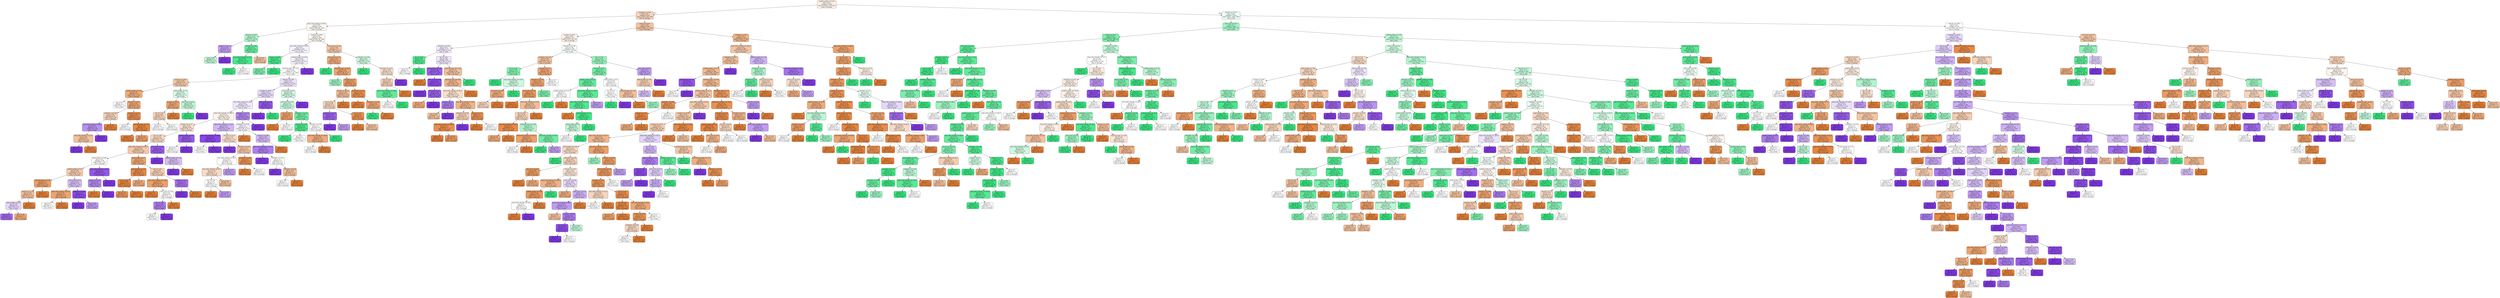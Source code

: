 digraph Tree {
node [shape=box, style="filled, rounded", color="black", fontname="helvetica"] ;
edge [fontname="helvetica"] ;
0 [label="volatile acidity <= 0.24\ngini = 0.65\nsamples = 2329\nvalue = [1546, 1270, 857]\nclass = Average", fillcolor="#fcf1e8"] ;
1 [label="chlorides <= 0.04\ngini = 0.61\nsamples = 815\nvalue = [675, 256, 360]\nclass = Average", fillcolor="#f6d4bc"] ;
0 -> 1 [labeldistance=2.5, labelangle=45, headlabel="True"] ;
2 [label="total sulfur dioxide <= 69.0\ngini = 0.63\nsamples = 297\nvalue = [209, 85, 192]\nclass = Average", fillcolor="#fdf8f4"] ;
1 -> 2 ;
3 [label="density <= 0.99\ngini = 0.59\nsamples = 16\nvalue = [5, 16, 8]\nclass = Bad", fillcolor="#b4f5cf"] ;
2 -> 3 ;
4 [label="alcohol <= 11.77\ngini = 0.54\nsamples = 6\nvalue = [2, 3, 8]\nclass = Good", fillcolor="#c09cf2"] ;
3 -> 4 ;
5 [label="gini = 0.48\nsamples = 3\nvalue = [2, 3, 0]\nclass = Bad", fillcolor="#bdf6d5"] ;
4 -> 5 ;
6 [label="gini = 0.0\nsamples = 3\nvalue = [0, 0, 8]\nclass = Good", fillcolor="#8139e5"] ;
4 -> 6 ;
7 [label="density <= 0.99\ngini = 0.3\nsamples = 10\nvalue = [3, 13, 0]\nclass = Bad", fillcolor="#67eb9e"] ;
3 -> 7 ;
8 [label="free sulfur dioxide <= 15.5\ngini = 0.14\nsamples = 8\nvalue = [1, 12, 0]\nclass = Bad", fillcolor="#49e78c"] ;
7 -> 8 ;
9 [label="gini = 0.0\nsamples = 6\nvalue = [0, 11, 0]\nclass = Bad", fillcolor="#39e581"] ;
8 -> 9 ;
10 [label="gini = 0.5\nsamples = 2\nvalue = [1, 1, 0]\nclass = Average", fillcolor="#ffffff"] ;
8 -> 10 ;
11 [label="gini = 0.44\nsamples = 2\nvalue = [2, 1, 0]\nclass = Average", fillcolor="#f2c09c"] ;
7 -> 11 ;
12 [label="density <= 0.99\ngini = 0.62\nsamples = 281\nvalue = [204, 69, 184]\nclass = Average", fillcolor="#fdf6f0"] ;
2 -> 12 ;
13 [label="free sulfur dioxide <= 10.5\ngini = 0.6\nsamples = 230\nvalue = [158, 49, 173]\nclass = Good", fillcolor="#f6f2fd"] ;
12 -> 13 ;
14 [label="density <= 0.99\ngini = 0.13\nsamples = 6\nvalue = [1, 13, 0]\nclass = Bad", fillcolor="#48e78b"] ;
13 -> 14 ;
15 [label="gini = 0.38\nsamples = 2\nvalue = [1, 3, 0]\nclass = Bad", fillcolor="#7beeab"] ;
14 -> 15 ;
16 [label="gini = 0.0\nsamples = 4\nvalue = [0, 10, 0]\nclass = Bad", fillcolor="#39e581"] ;
14 -> 16 ;
17 [label="residual sugar <= 9.28\ngini = 0.58\nsamples = 224\nvalue = [157, 36, 173]\nclass = Good", fillcolor="#f5f0fd"] ;
13 -> 17 ;
18 [label="residual sugar <= 1.23\ngini = 0.59\nsamples = 214\nvalue = [157, 36, 158]\nclass = Good", fillcolor="#fefeff"] ;
17 -> 18 ;
19 [label="density <= 0.99\ngini = 0.58\nsamples = 44\nvalue = [41, 13, 17]\nclass = Average", fillcolor="#f3c7a7"] ;
18 -> 19 ;
20 [label="volatile acidity <= 0.12\ngini = 0.42\nsamples = 31\nvalue = [35, 3, 10]\nclass = Average", fillcolor="#eeac7d"] ;
19 -> 20 ;
21 [label="gini = 0.5\nsamples = 2\nvalue = [0, 1, 1]\nclass = Bad", fillcolor="#ffffff"] ;
20 -> 21 ;
22 [label="density <= 0.99\ngini = 0.38\nsamples = 29\nvalue = [35, 2, 9]\nclass = Average", fillcolor="#eda674"] ;
20 -> 22 ;
23 [label="sulphates <= 0.46\ngini = 0.48\nsamples = 16\nvalue = [14, 0, 9]\nclass = Average", fillcolor="#f6d2b8"] ;
22 -> 23 ;
24 [label="total sulfur dioxide <= 90.0\ngini = 0.43\nsamples = 11\nvalue = [4, 0, 9]\nclass = Good", fillcolor="#b991f1"] ;
23 -> 24 ;
25 [label="free sulfur dioxide <= 17.5\ngini = 0.44\nsamples = 6\nvalue = [4, 0, 2]\nclass = Average", fillcolor="#f2c09c"] ;
24 -> 25 ;
26 [label="gini = 0.0\nsamples = 2\nvalue = [0, 0, 2]\nclass = Good", fillcolor="#8139e5"] ;
25 -> 26 ;
27 [label="gini = 0.0\nsamples = 4\nvalue = [4, 0, 0]\nclass = Average", fillcolor="#e58139"] ;
25 -> 27 ;
28 [label="gini = 0.0\nsamples = 5\nvalue = [0, 0, 7]\nclass = Good", fillcolor="#8139e5"] ;
24 -> 28 ;
29 [label="gini = 0.0\nsamples = 5\nvalue = [10, 0, 0]\nclass = Average", fillcolor="#e58139"] ;
23 -> 29 ;
30 [label="chlorides <= 0.03\ngini = 0.16\nsamples = 13\nvalue = [21, 2, 0]\nclass = Average", fillcolor="#e78d4c"] ;
22 -> 30 ;
31 [label="gini = 0.5\nsamples = 2\nvalue = [1, 1, 0]\nclass = Average", fillcolor="#ffffff"] ;
30 -> 31 ;
32 [label="volatile acidity <= 0.19\ngini = 0.09\nsamples = 11\nvalue = [20, 1, 0]\nclass = Average", fillcolor="#e68743"] ;
30 -> 32 ;
33 [label="gini = 0.0\nsamples = 8\nvalue = [16, 0, 0]\nclass = Average", fillcolor="#e58139"] ;
32 -> 33 ;
34 [label="gini = 0.32\nsamples = 3\nvalue = [4, 1, 0]\nclass = Average", fillcolor="#eca06a"] ;
32 -> 34 ;
35 [label="fixed acidity <= 7.4\ngini = 0.65\nsamples = 13\nvalue = [6, 10, 7]\nclass = Bad", fillcolor="#dafae7"] ;
19 -> 35 ;
36 [label="alcohol <= 10.25\ngini = 0.41\nsamples = 7\nvalue = [6, 1, 1]\nclass = Average", fillcolor="#eca572"] ;
35 -> 36 ;
37 [label="pH <= 3.32\ngini = 0.62\nsamples = 4\nvalue = [2, 1, 1]\nclass = Average", fillcolor="#f6d5bd"] ;
36 -> 37 ;
38 [label="gini = 0.5\nsamples = 2\nvalue = [1, 1, 0]\nclass = Average", fillcolor="#ffffff"] ;
37 -> 38 ;
39 [label="gini = 0.5\nsamples = 2\nvalue = [1, 0, 1]\nclass = Average", fillcolor="#ffffff"] ;
37 -> 39 ;
40 [label="gini = 0.0\nsamples = 3\nvalue = [4, 0, 0]\nclass = Average", fillcolor="#e58139"] ;
36 -> 40 ;
41 [label="citric acid <= 0.32\ngini = 0.48\nsamples = 6\nvalue = [0, 9, 6]\nclass = Bad", fillcolor="#bdf6d5"] ;
35 -> 41 ;
42 [label="gini = 0.0\nsamples = 4\nvalue = [0, 9, 0]\nclass = Bad", fillcolor="#39e581"] ;
41 -> 42 ;
43 [label="gini = 0.0\nsamples = 2\nvalue = [0, 0, 6]\nclass = Good", fillcolor="#8139e5"] ;
41 -> 43 ;
44 [label="density <= 0.99\ngini = 0.57\nsamples = 170\nvalue = [116, 23, 141]\nclass = Good", fillcolor="#ece1fb"] ;
18 -> 44 ;
45 [label="density <= 0.99\ngini = 0.52\nsamples = 150\nvalue = [106, 8, 135]\nclass = Good", fillcolor="#e5d7fa"] ;
44 -> 45 ;
46 [label="free sulfur dioxide <= 39.5\ngini = 0.52\nsamples = 141\nvalue = [106, 6, 121]\nclass = Good", fillcolor="#f0e8fc"] ;
45 -> 46 ;
47 [label="total sulfur dioxide <= 126.5\ngini = 0.53\nsamples = 108\nvalue = [90, 6, 81]\nclass = Average", fillcolor="#fdf3ec"] ;
46 -> 47 ;
48 [label="alcohol <= 12.75\ngini = 0.51\nsamples = 86\nvalue = [76, 3, 57]\nclass = Average", fillcolor="#f9e1cf"] ;
47 -> 48 ;
49 [label="pH <= 3.38\ngini = 0.51\nsamples = 81\nvalue = [75, 3, 51]\nclass = Average", fillcolor="#f7d8c2"] ;
48 -> 49 ;
50 [label="total sulfur dioxide <= 103.5\ngini = 0.48\nsamples = 72\nvalue = [73, 3, 40]\nclass = Average", fillcolor="#f4c8a9"] ;
49 -> 50 ;
51 [label="fixed acidity <= 6.85\ngini = 0.52\nsamples = 38\nvalue = [30, 1, 29]\nclass = Average", fillcolor="#fefbf9"] ;
50 -> 51 ;
52 [label="volatile acidity <= 0.2\ngini = 0.49\nsamples = 29\nvalue = [28, 1, 16]\nclass = Average", fillcolor="#f4cbad"] ;
51 -> 52 ;
53 [label="residual sugar <= 2.55\ngini = 0.31\nsamples = 17\nvalue = [21, 0, 5]\nclass = Average", fillcolor="#eb9f68"] ;
52 -> 53 ;
54 [label="alcohol <= 11.35\ngini = 0.44\nsamples = 11\nvalue = [10, 0, 5]\nclass = Average", fillcolor="#f2c09c"] ;
53 -> 54 ;
55 [label="fixed acidity <= 6.45\ngini = 0.49\nsamples = 6\nvalue = [4, 0, 5]\nclass = Good", fillcolor="#e6d7fa"] ;
54 -> 55 ;
56 [label="gini = 0.32\nsamples = 3\nvalue = [1, 0, 4]\nclass = Good", fillcolor="#a06aec"] ;
55 -> 56 ;
57 [label="gini = 0.38\nsamples = 3\nvalue = [3, 0, 1]\nclass = Average", fillcolor="#eeab7b"] ;
55 -> 57 ;
58 [label="gini = 0.0\nsamples = 5\nvalue = [6, 0, 0]\nclass = Average", fillcolor="#e58139"] ;
54 -> 58 ;
59 [label="gini = 0.0\nsamples = 6\nvalue = [11, 0, 0]\nclass = Average", fillcolor="#e58139"] ;
53 -> 59 ;
60 [label="citric acid <= 0.31\ngini = 0.53\nsamples = 12\nvalue = [7, 1, 11]\nclass = Good", fillcolor="#d5bdf6"] ;
52 -> 60 ;
61 [label="total sulfur dioxide <= 87.5\ngini = 0.41\nsamples = 6\nvalue = [6, 1, 1]\nclass = Average", fillcolor="#eca572"] ;
60 -> 61 ;
62 [label="gini = 0.5\nsamples = 2\nvalue = [0, 1, 1]\nclass = Bad", fillcolor="#ffffff"] ;
61 -> 62 ;
63 [label="gini = 0.0\nsamples = 4\nvalue = [6, 0, 0]\nclass = Average", fillcolor="#e58139"] ;
61 -> 63 ;
64 [label="chlorides <= 0.03\ngini = 0.17\nsamples = 6\nvalue = [1, 0, 10]\nclass = Good", fillcolor="#8e4de8"] ;
60 -> 64 ;
65 [label="gini = 0.0\nsamples = 4\nvalue = [0, 0, 8]\nclass = Good", fillcolor="#8139e5"] ;
64 -> 65 ;
66 [label="gini = 0.44\nsamples = 2\nvalue = [1, 0, 2]\nclass = Good", fillcolor="#c09cf2"] ;
64 -> 66 ;
67 [label="total sulfur dioxide <= 99.5\ngini = 0.23\nsamples = 9\nvalue = [2, 0, 13]\nclass = Good", fillcolor="#9457e9"] ;
51 -> 67 ;
68 [label="alcohol <= 11.65\ngini = 0.41\nsamples = 5\nvalue = [2, 0, 5]\nclass = Good", fillcolor="#b388ef"] ;
67 -> 68 ;
69 [label="gini = 0.0\nsamples = 2\nvalue = [2, 0, 0]\nclass = Average", fillcolor="#e58139"] ;
68 -> 69 ;
70 [label="gini = 0.0\nsamples = 3\nvalue = [0, 0, 5]\nclass = Good", fillcolor="#8139e5"] ;
68 -> 70 ;
71 [label="gini = 0.0\nsamples = 4\nvalue = [0, 0, 8]\nclass = Good", fillcolor="#8139e5"] ;
67 -> 71 ;
72 [label="fixed acidity <= 6.7\ngini = 0.37\nsamples = 34\nvalue = [43, 2, 11]\nclass = Average", fillcolor="#eda572"] ;
50 -> 72 ;
73 [label="fixed acidity <= 6.45\ngini = 0.14\nsamples = 17\nvalue = [26, 1, 1]\nclass = Average", fillcolor="#e78a48"] ;
72 -> 73 ;
74 [label="pH <= 3.07\ngini = 0.08\nsamples = 14\nvalue = [23, 0, 1]\nclass = Average", fillcolor="#e68642"] ;
73 -> 74 ;
75 [label="gini = 0.24\nsamples = 4\nvalue = [6, 0, 1]\nclass = Average", fillcolor="#e9965a"] ;
74 -> 75 ;
76 [label="gini = 0.0\nsamples = 10\nvalue = [17, 0, 0]\nclass = Average", fillcolor="#e58139"] ;
74 -> 76 ;
77 [label="gini = 0.38\nsamples = 3\nvalue = [3, 1, 0]\nclass = Average", fillcolor="#eeab7b"] ;
73 -> 77 ;
78 [label="pH <= 3.24\ngini = 0.5\nsamples = 17\nvalue = [17, 1, 10]\nclass = Average", fillcolor="#f5ceb2"] ;
72 -> 78 ;
79 [label="total sulfur dioxide <= 118.0\ngini = 0.35\nsamples = 12\nvalue = [15, 1, 3]\nclass = Average", fillcolor="#eca06a"] ;
78 -> 79 ;
80 [label="gini = 0.0\nsamples = 6\nvalue = [12, 0, 0]\nclass = Average", fillcolor="#e58139"] ;
79 -> 80 ;
81 [label="citric acid <= 0.38\ngini = 0.61\nsamples = 6\nvalue = [3, 1, 3]\nclass = Average", fillcolor="#ffffff"] ;
79 -> 81 ;
82 [label="pH <= 3.03\ngini = 0.38\nsamples = 4\nvalue = [0, 1, 3]\nclass = Good", fillcolor="#ab7bee"] ;
81 -> 82 ;
83 [label="gini = 0.5\nsamples = 2\nvalue = [0, 1, 1]\nclass = Bad", fillcolor="#ffffff"] ;
82 -> 83 ;
84 [label="gini = 0.0\nsamples = 2\nvalue = [0, 0, 2]\nclass = Good", fillcolor="#8139e5"] ;
82 -> 84 ;
85 [label="gini = 0.0\nsamples = 2\nvalue = [3, 0, 0]\nclass = Average", fillcolor="#e58139"] ;
81 -> 85 ;
86 [label="sulphates <= 0.5\ngini = 0.35\nsamples = 5\nvalue = [2, 0, 7]\nclass = Good", fillcolor="#a572ec"] ;
78 -> 86 ;
87 [label="gini = 0.0\nsamples = 3\nvalue = [0, 0, 7]\nclass = Good", fillcolor="#8139e5"] ;
86 -> 87 ;
88 [label="gini = 0.0\nsamples = 2\nvalue = [2, 0, 0]\nclass = Average", fillcolor="#e58139"] ;
86 -> 88 ;
89 [label="citric acid <= 0.38\ngini = 0.26\nsamples = 9\nvalue = [2, 0, 11]\nclass = Good", fillcolor="#985dea"] ;
49 -> 89 ;
90 [label="gini = 0.0\nsamples = 5\nvalue = [0, 0, 8]\nclass = Good", fillcolor="#8139e5"] ;
89 -> 90 ;
91 [label="volatile acidity <= 0.18\ngini = 0.48\nsamples = 4\nvalue = [2, 0, 3]\nclass = Good", fillcolor="#d5bdf6"] ;
89 -> 91 ;
92 [label="gini = 0.0\nsamples = 2\nvalue = [0, 0, 3]\nclass = Good", fillcolor="#8139e5"] ;
91 -> 92 ;
93 [label="gini = 0.0\nsamples = 2\nvalue = [2, 0, 0]\nclass = Average", fillcolor="#e58139"] ;
91 -> 93 ;
94 [label="volatile acidity <= 0.2\ngini = 0.24\nsamples = 5\nvalue = [1, 0, 6]\nclass = Good", fillcolor="#965ae9"] ;
48 -> 94 ;
95 [label="gini = 0.5\nsamples = 2\nvalue = [1, 0, 1]\nclass = Average", fillcolor="#ffffff"] ;
94 -> 95 ;
96 [label="gini = 0.0\nsamples = 3\nvalue = [0, 0, 5]\nclass = Good", fillcolor="#8139e5"] ;
94 -> 96 ;
97 [label="total sulfur dioxide <= 131.5\ngini = 0.54\nsamples = 22\nvalue = [14, 3, 24]\nclass = Good", fillcolor="#d0b6f5"] ;
47 -> 97 ;
98 [label="total sulfur dioxide <= 128.5\ngini = 0.12\nsamples = 5\nvalue = [0, 1, 14]\nclass = Good", fillcolor="#8a47e7"] ;
97 -> 98 ;
99 [label="gini = 0.5\nsamples = 2\nvalue = [0, 1, 1]\nclass = Bad", fillcolor="#ffffff"] ;
98 -> 99 ;
100 [label="gini = 0.0\nsamples = 3\nvalue = [0, 0, 13]\nclass = Good", fillcolor="#8139e5"] ;
98 -> 100 ;
101 [label="alcohol <= 10.15\ngini = 0.56\nsamples = 17\nvalue = [14, 2, 10]\nclass = Average", fillcolor="#f8e0ce"] ;
97 -> 101 ;
102 [label="gini = 0.0\nsamples = 2\nvalue = [0, 0, 3]\nclass = Good", fillcolor="#8139e5"] ;
101 -> 102 ;
103 [label="chlorides <= 0.03\ngini = 0.53\nsamples = 15\nvalue = [14, 2, 7]\nclass = Average", fillcolor="#f4c8a8"] ;
101 -> 103 ;
104 [label="free sulfur dioxide <= 34.5\ngini = 0.61\nsamples = 9\nvalue = [6, 2, 6]\nclass = Average", fillcolor="#ffffff"] ;
103 -> 104 ;
105 [label="free sulfur dioxide <= 30.5\ngini = 0.56\nsamples = 7\nvalue = [6, 1, 4]\nclass = Average", fillcolor="#f8dbc6"] ;
104 -> 105 ;
106 [label="pH <= 3.05\ngini = 0.5\nsamples = 5\nvalue = [4, 0, 4]\nclass = Average", fillcolor="#ffffff"] ;
105 -> 106 ;
107 [label="gini = 0.0\nsamples = 2\nvalue = [2, 0, 0]\nclass = Average", fillcolor="#e58139"] ;
106 -> 107 ;
108 [label="gini = 0.44\nsamples = 3\nvalue = [2, 0, 4]\nclass = Good", fillcolor="#c09cf2"] ;
106 -> 108 ;
109 [label="gini = 0.44\nsamples = 2\nvalue = [2, 1, 0]\nclass = Average", fillcolor="#f2c09c"] ;
105 -> 109 ;
110 [label="gini = 0.44\nsamples = 2\nvalue = [0, 1, 2]\nclass = Good", fillcolor="#c09cf2"] ;
104 -> 110 ;
111 [label="chlorides <= 0.04\ngini = 0.2\nsamples = 6\nvalue = [8, 0, 1]\nclass = Average", fillcolor="#e89152"] ;
103 -> 111 ;
112 [label="gini = 0.0\nsamples = 4\nvalue = [7, 0, 0]\nclass = Average", fillcolor="#e58139"] ;
111 -> 112 ;
113 [label="gini = 0.5\nsamples = 2\nvalue = [1, 0, 1]\nclass = Average", fillcolor="#ffffff"] ;
111 -> 113 ;
114 [label="sulphates <= 0.55\ngini = 0.41\nsamples = 33\nvalue = [16, 0, 40]\nclass = Good", fillcolor="#b388ef"] ;
46 -> 114 ;
115 [label="sulphates <= 0.38\ngini = 0.5\nsamples = 22\nvalue = [16, 0, 17]\nclass = Good", fillcolor="#f8f3fd"] ;
114 -> 115 ;
116 [label="gini = 0.0\nsamples = 4\nvalue = [5, 0, 0]\nclass = Average", fillcolor="#e58139"] ;
115 -> 116 ;
117 [label="density <= 0.99\ngini = 0.48\nsamples = 18\nvalue = [11, 0, 17]\nclass = Good", fillcolor="#d3b9f6"] ;
115 -> 117 ;
118 [label="total sulfur dioxide <= 137.5\ngini = 0.39\nsamples = 14\nvalue = [6, 0, 17]\nclass = Good", fillcolor="#ad7fee"] ;
117 -> 118 ;
119 [label="gini = 0.0\nsamples = 6\nvalue = [0, 0, 11]\nclass = Good", fillcolor="#8139e5"] ;
118 -> 119 ;
120 [label="sulphates <= 0.41\ngini = 0.5\nsamples = 8\nvalue = [6, 0, 6]\nclass = Average", fillcolor="#ffffff"] ;
118 -> 120 ;
121 [label="gini = 0.0\nsamples = 3\nvalue = [0, 0, 3]\nclass = Good", fillcolor="#8139e5"] ;
120 -> 121 ;
122 [label="chlorides <= 0.04\ngini = 0.44\nsamples = 5\nvalue = [6, 0, 3]\nclass = Average", fillcolor="#f2c09c"] ;
120 -> 122 ;
123 [label="gini = 0.5\nsamples = 3\nvalue = [3, 0, 3]\nclass = Average", fillcolor="#ffffff"] ;
122 -> 123 ;
124 [label="gini = 0.0\nsamples = 2\nvalue = [3, 0, 0]\nclass = Average", fillcolor="#e58139"] ;
122 -> 124 ;
125 [label="gini = 0.0\nsamples = 4\nvalue = [5, 0, 0]\nclass = Average", fillcolor="#e58139"] ;
117 -> 125 ;
126 [label="gini = 0.0\nsamples = 11\nvalue = [0, 0, 23]\nclass = Good", fillcolor="#8139e5"] ;
114 -> 126 ;
127 [label="citric acid <= 0.34\ngini = 0.22\nsamples = 9\nvalue = [0, 2, 14]\nclass = Good", fillcolor="#9355e9"] ;
45 -> 127 ;
128 [label="gini = 0.0\nsamples = 7\nvalue = [0, 0, 14]\nclass = Good", fillcolor="#8139e5"] ;
127 -> 128 ;
129 [label="gini = 0.0\nsamples = 2\nvalue = [0, 2, 0]\nclass = Bad", fillcolor="#39e581"] ;
127 -> 129 ;
130 [label="citric acid <= 0.4\ngini = 0.62\nsamples = 20\nvalue = [10, 15, 6]\nclass = Bad", fillcolor="#d0f9e1"] ;
44 -> 130 ;
131 [label="citric acid <= 0.27\ngini = 0.55\nsamples = 18\nvalue = [10, 15, 2]\nclass = Bad", fillcolor="#c5f7da"] ;
130 -> 131 ;
132 [label="pH <= 3.21\ngini = 0.37\nsamples = 6\nvalue = [7, 1, 1]\nclass = Average", fillcolor="#eca06a"] ;
131 -> 132 ;
133 [label="gini = 0.0\nsamples = 3\nvalue = [6, 0, 0]\nclass = Average", fillcolor="#e58139"] ;
132 -> 133 ;
134 [label="gini = 0.67\nsamples = 3\nvalue = [1, 1, 1]\nclass = Average", fillcolor="#ffffff"] ;
132 -> 134 ;
135 [label="sulphates <= 0.41\ngini = 0.36\nsamples = 12\nvalue = [3, 14, 1]\nclass = Bad", fillcolor="#6eeca3"] ;
131 -> 135 ;
136 [label="density <= 0.99\ngini = 0.15\nsamples = 6\nvalue = [0, 11, 1]\nclass = Bad", fillcolor="#4be78c"] ;
135 -> 136 ;
137 [label="gini = 0.0\nsamples = 4\nvalue = [0, 10, 0]\nclass = Bad", fillcolor="#39e581"] ;
136 -> 137 ;
138 [label="gini = 0.5\nsamples = 2\nvalue = [0, 1, 1]\nclass = Bad", fillcolor="#ffffff"] ;
136 -> 138 ;
139 [label="density <= 0.99\ngini = 0.5\nsamples = 6\nvalue = [3, 3, 0]\nclass = Average", fillcolor="#ffffff"] ;
135 -> 139 ;
140 [label="total sulfur dioxide <= 129.0\ngini = 0.38\nsamples = 4\nvalue = [3, 1, 0]\nclass = Average", fillcolor="#eeab7b"] ;
139 -> 140 ;
141 [label="gini = 0.5\nsamples = 2\nvalue = [1, 1, 0]\nclass = Average", fillcolor="#ffffff"] ;
140 -> 141 ;
142 [label="gini = 0.0\nsamples = 2\nvalue = [2, 0, 0]\nclass = Average", fillcolor="#e58139"] ;
140 -> 142 ;
143 [label="gini = 0.0\nsamples = 2\nvalue = [0, 2, 0]\nclass = Bad", fillcolor="#39e581"] ;
139 -> 143 ;
144 [label="gini = 0.0\nsamples = 2\nvalue = [0, 0, 4]\nclass = Good", fillcolor="#8139e5"] ;
130 -> 144 ;
145 [label="gini = 0.0\nsamples = 10\nvalue = [0, 0, 15]\nclass = Good", fillcolor="#8139e5"] ;
17 -> 145 ;
146 [label="citric acid <= 0.38\ngini = 0.56\nsamples = 51\nvalue = [46, 20, 11]\nclass = Average", fillcolor="#f3c6a5"] ;
12 -> 146 ;
147 [label="citric acid <= 0.25\ngini = 0.45\nsamples = 37\nvalue = [38, 8, 7]\nclass = Average", fillcolor="#eeab7b"] ;
146 -> 147 ;
148 [label="gini = 0.0\nsamples = 2\nvalue = [0, 3, 0]\nclass = Bad", fillcolor="#39e581"] ;
147 -> 148 ;
149 [label="residual sugar <= 4.85\ngini = 0.39\nsamples = 35\nvalue = [38, 5, 7]\nclass = Average", fillcolor="#eca470"] ;
147 -> 149 ;
150 [label="gini = 0.44\nsamples = 3\nvalue = [0, 2, 1]\nclass = Bad", fillcolor="#9cf2c0"] ;
149 -> 150 ;
151 [label="density <= 1.0\ngini = 0.33\nsamples = 32\nvalue = [38, 3, 6]\nclass = Average", fillcolor="#eb9d64"] ;
149 -> 151 ;
152 [label="alcohol <= 10.55\ngini = 0.43\nsamples = 13\nvalue = [13, 0, 6]\nclass = Average", fillcolor="#f1bb94"] ;
151 -> 152 ;
153 [label="pH <= 3.21\ngini = 0.48\nsamples = 9\nvalue = [9, 0, 6]\nclass = Average", fillcolor="#f6d5bd"] ;
152 -> 153 ;
154 [label="sulphates <= 0.47\ngini = 0.28\nsamples = 4\nvalue = [1, 0, 5]\nclass = Good", fillcolor="#9a61ea"] ;
153 -> 154 ;
155 [label="gini = 0.0\nsamples = 2\nvalue = [0, 0, 3]\nclass = Good", fillcolor="#8139e5"] ;
154 -> 155 ;
156 [label="gini = 0.44\nsamples = 2\nvalue = [1, 0, 2]\nclass = Good", fillcolor="#c09cf2"] ;
154 -> 156 ;
157 [label="pH <= 3.32\ngini = 0.2\nsamples = 5\nvalue = [8, 0, 1]\nclass = Average", fillcolor="#e89152"] ;
153 -> 157 ;
158 [label="gini = 0.0\nsamples = 3\nvalue = [6, 0, 0]\nclass = Average", fillcolor="#e58139"] ;
157 -> 158 ;
159 [label="gini = 0.44\nsamples = 2\nvalue = [2, 0, 1]\nclass = Average", fillcolor="#f2c09c"] ;
157 -> 159 ;
160 [label="gini = 0.0\nsamples = 4\nvalue = [4, 0, 0]\nclass = Average", fillcolor="#e58139"] ;
152 -> 160 ;
161 [label="citric acid <= 0.34\ngini = 0.19\nsamples = 19\nvalue = [25, 3, 0]\nclass = Average", fillcolor="#e89051"] ;
151 -> 161 ;
162 [label="gini = 0.0\nsamples = 10\nvalue = [15, 0, 0]\nclass = Average", fillcolor="#e58139"] ;
161 -> 162 ;
163 [label="sulphates <= 0.42\ngini = 0.36\nsamples = 9\nvalue = [10, 3, 0]\nclass = Average", fillcolor="#eda774"] ;
161 -> 163 ;
164 [label="gini = 0.0\nsamples = 2\nvalue = [0, 3, 0]\nclass = Bad", fillcolor="#39e581"] ;
163 -> 164 ;
165 [label="gini = 0.0\nsamples = 7\nvalue = [10, 0, 0]\nclass = Average", fillcolor="#e58139"] ;
163 -> 165 ;
166 [label="chlorides <= 0.04\ngini = 0.61\nsamples = 14\nvalue = [8, 12, 4]\nclass = Bad", fillcolor="#cef8e0"] ;
146 -> 166 ;
167 [label="gini = 0.0\nsamples = 4\nvalue = [0, 7, 0]\nclass = Bad", fillcolor="#39e581"] ;
166 -> 167 ;
168 [label="alcohol <= 10.0\ngini = 0.64\nsamples = 10\nvalue = [8, 5, 4]\nclass = Average", fillcolor="#f8e0ce"] ;
166 -> 168 ;
169 [label="pH <= 3.03\ngini = 0.47\nsamples = 8\nvalue = [8, 5, 0]\nclass = Average", fillcolor="#f5d0b5"] ;
168 -> 169 ;
170 [label="total sulfur dioxide <= 146.0\ngini = 0.28\nsamples = 5\nvalue = [1, 5, 0]\nclass = Bad", fillcolor="#61ea9a"] ;
169 -> 170 ;
171 [label="gini = 0.5\nsamples = 2\nvalue = [1, 1, 0]\nclass = Average", fillcolor="#ffffff"] ;
170 -> 171 ;
172 [label="gini = 0.0\nsamples = 3\nvalue = [0, 4, 0]\nclass = Bad", fillcolor="#39e581"] ;
170 -> 172 ;
173 [label="gini = 0.0\nsamples = 3\nvalue = [7, 0, 0]\nclass = Average", fillcolor="#e58139"] ;
169 -> 173 ;
174 [label="gini = 0.0\nsamples = 2\nvalue = [0, 0, 4]\nclass = Good", fillcolor="#8139e5"] ;
168 -> 174 ;
175 [label="alcohol <= 9.55\ngini = 0.58\nsamples = 518\nvalue = [466, 171, 168]\nclass = Average", fillcolor="#f3c4a3"] ;
1 -> 175 ;
176 [label="alcohol <= 9.05\ngini = 0.65\nsamples = 177\nvalue = [117, 94, 72]\nclass = Average", fillcolor="#fcf0e7"] ;
175 -> 176 ;
177 [label="chlorides <= 0.04\ngini = 0.62\nsamples = 73\nvalue = [46, 20, 54]\nclass = Good", fillcolor="#f1eafc"] ;
176 -> 177 ;
178 [label="pH <= 3.29\ngini = 0.18\nsamples = 7\nvalue = [1, 9, 0]\nclass = Bad", fillcolor="#4fe88f"] ;
177 -> 178 ;
179 [label="gini = 0.5\nsamples = 2\nvalue = [1, 1, 0]\nclass = Average", fillcolor="#ffffff"] ;
178 -> 179 ;
180 [label="gini = 0.0\nsamples = 5\nvalue = [0, 8, 0]\nclass = Bad", fillcolor="#39e581"] ;
178 -> 180 ;
181 [label="pH <= 3.01\ngini = 0.58\nsamples = 66\nvalue = [45, 11, 54]\nclass = Good", fillcolor="#eee4fb"] ;
177 -> 181 ;
182 [label="fixed acidity <= 6.65\ngini = 0.28\nsamples = 28\nvalue = [7, 1, 40]\nclass = Good", fillcolor="#9a60ea"] ;
181 -> 182 ;
183 [label="gini = 0.0\nsamples = 3\nvalue = [4, 0, 0]\nclass = Average", fillcolor="#e58139"] ;
182 -> 183 ;
184 [label="citric acid <= 0.29\ngini = 0.17\nsamples = 25\nvalue = [3, 1, 40]\nclass = Good", fillcolor="#8d4ce8"] ;
182 -> 184 ;
185 [label="gini = 0.0\nsamples = 10\nvalue = [0, 0, 20]\nclass = Good", fillcolor="#8139e5"] ;
184 -> 185 ;
186 [label="density <= 1.0\ngini = 0.29\nsamples = 15\nvalue = [3, 1, 20]\nclass = Good", fillcolor="#995fea"] ;
184 -> 186 ;
187 [label="gini = 0.38\nsamples = 3\nvalue = [3, 1, 0]\nclass = Average", fillcolor="#eeab7b"] ;
186 -> 187 ;
188 [label="gini = 0.0\nsamples = 12\nvalue = [0, 0, 20]\nclass = Good", fillcolor="#8139e5"] ;
186 -> 188 ;
189 [label="residual sugar <= 17.82\ngini = 0.55\nsamples = 38\nvalue = [38, 10, 14]\nclass = Average", fillcolor="#f2c09c"] ;
181 -> 189 ;
190 [label="residual sugar <= 14.8\ngini = 0.45\nsamples = 34\nvalue = [38, 3, 14]\nclass = Average", fillcolor="#f0b58b"] ;
189 -> 190 ;
191 [label="free sulfur dioxide <= 45.5\ngini = 0.56\nsamples = 22\nvalue = [20, 3, 14]\nclass = Average", fillcolor="#f8decb"] ;
190 -> 191 ;
192 [label="density <= 1.0\ngini = 0.43\nsamples = 8\nvalue = [2, 1, 8]\nclass = Good", fillcolor="#ab7bee"] ;
191 -> 192 ;
193 [label="gini = 0.44\nsamples = 3\nvalue = [2, 1, 0]\nclass = Average", fillcolor="#f2c09c"] ;
192 -> 193 ;
194 [label="gini = 0.0\nsamples = 5\nvalue = [0, 0, 8]\nclass = Good", fillcolor="#8139e5"] ;
192 -> 194 ;
195 [label="free sulfur dioxide <= 54.0\ngini = 0.46\nsamples = 14\nvalue = [18, 2, 6]\nclass = Average", fillcolor="#efb388"] ;
191 -> 195 ;
196 [label="chlorides <= 0.06\ngini = 0.53\nsamples = 8\nvalue = [10, 1, 6]\nclass = Average", fillcolor="#f6d1b7"] ;
195 -> 196 ;
197 [label="total sulfur dioxide <= 155.0\ngini = 0.17\nsamples = 5\nvalue = [10, 1, 0]\nclass = Average", fillcolor="#e88e4d"] ;
196 -> 197 ;
198 [label="gini = 0.0\nsamples = 2\nvalue = [5, 0, 0]\nclass = Average", fillcolor="#e58139"] ;
197 -> 198 ;
199 [label="gini = 0.28\nsamples = 3\nvalue = [5, 1, 0]\nclass = Average", fillcolor="#ea9a61"] ;
197 -> 199 ;
200 [label="gini = 0.0\nsamples = 3\nvalue = [0, 0, 6]\nclass = Good", fillcolor="#8139e5"] ;
196 -> 200 ;
201 [label="density <= 1.0\ngini = 0.2\nsamples = 6\nvalue = [8, 1, 0]\nclass = Average", fillcolor="#e89152"] ;
195 -> 201 ;
202 [label="gini = 0.0\nsamples = 4\nvalue = [7, 0, 0]\nclass = Average", fillcolor="#e58139"] ;
201 -> 202 ;
203 [label="gini = 0.5\nsamples = 2\nvalue = [1, 1, 0]\nclass = Average", fillcolor="#ffffff"] ;
201 -> 203 ;
204 [label="gini = 0.0\nsamples = 12\nvalue = [18, 0, 0]\nclass = Average", fillcolor="#e58139"] ;
190 -> 204 ;
205 [label="gini = 0.0\nsamples = 4\nvalue = [0, 7, 0]\nclass = Bad", fillcolor="#39e581"] ;
189 -> 205 ;
206 [label="chlorides <= 0.05\ngini = 0.59\nsamples = 104\nvalue = [71, 74, 18]\nclass = Bad", fillcolor="#f9fefb"] ;
176 -> 206 ;
207 [label="sulphates <= 0.41\ngini = 0.49\nsamples = 59\nvalue = [57, 28, 4]\nclass = Average", fillcolor="#f3c3a1"] ;
206 -> 207 ;
208 [label="pH <= 3.05\ngini = 0.43\nsamples = 12\nvalue = [5, 15, 1]\nclass = Bad", fillcolor="#83efb0"] ;
207 -> 208 ;
209 [label="gini = 0.0\nsamples = 4\nvalue = [0, 8, 0]\nclass = Bad", fillcolor="#39e581"] ;
208 -> 209 ;
210 [label="total sulfur dioxide <= 119.5\ngini = 0.56\nsamples = 8\nvalue = [5, 7, 1]\nclass = Bad", fillcolor="#cef8e0"] ;
208 -> 210 ;
211 [label="citric acid <= 0.48\ngini = 0.45\nsamples = 5\nvalue = [5, 1, 1]\nclass = Average", fillcolor="#eeab7b"] ;
210 -> 211 ;
212 [label="gini = 0.62\nsamples = 3\nvalue = [2, 1, 1]\nclass = Average", fillcolor="#f6d5bd"] ;
211 -> 212 ;
213 [label="gini = 0.0\nsamples = 2\nvalue = [3, 0, 0]\nclass = Average", fillcolor="#e58139"] ;
211 -> 213 ;
214 [label="gini = 0.0\nsamples = 3\nvalue = [0, 6, 0]\nclass = Bad", fillcolor="#39e581"] ;
210 -> 214 ;
215 [label="density <= 1.0\ngini = 0.38\nsamples = 47\nvalue = [52, 13, 3]\nclass = Average", fillcolor="#eda673"] ;
207 -> 215 ;
216 [label="sulphates <= 0.74\ngini = 0.35\nsamples = 45\nvalue = [52, 12, 2]\nclass = Average", fillcolor="#eca26c"] ;
215 -> 216 ;
217 [label="citric acid <= 0.31\ngini = 0.3\nsamples = 42\nvalue = [51, 9, 2]\nclass = Average", fillcolor="#ea9b62"] ;
216 -> 217 ;
218 [label="gini = 0.0\nsamples = 20\nvalue = [30, 0, 0]\nclass = Average", fillcolor="#e58139"] ;
217 -> 218 ;
219 [label="free sulfur dioxide <= 55.0\ngini = 0.49\nsamples = 22\nvalue = [21, 9, 2]\nclass = Average", fillcolor="#f1bd98"] ;
217 -> 219 ;
220 [label="pH <= 3.07\ngini = 0.54\nsamples = 17\nvalue = [15, 9, 2]\nclass = Average", fillcolor="#f6d3b9"] ;
219 -> 220 ;
221 [label="free sulfur dioxide <= 24.5\ngini = 0.15\nsamples = 9\nvalue = [11, 1, 0]\nclass = Average", fillcolor="#e78c4b"] ;
220 -> 221 ;
222 [label="gini = 0.38\nsamples = 3\nvalue = [3, 1, 0]\nclass = Average", fillcolor="#eeab7b"] ;
221 -> 222 ;
223 [label="gini = 0.0\nsamples = 6\nvalue = [8, 0, 0]\nclass = Average", fillcolor="#e58139"] ;
221 -> 223 ;
224 [label="residual sugar <= 3.65\ngini = 0.57\nsamples = 8\nvalue = [4, 8, 2]\nclass = Bad", fillcolor="#b0f5cd"] ;
220 -> 224 ;
225 [label="total sulfur dioxide <= 141.5\ngini = 0.32\nsamples = 4\nvalue = [4, 1, 0]\nclass = Average", fillcolor="#eca06a"] ;
224 -> 225 ;
226 [label="gini = 0.5\nsamples = 2\nvalue = [1, 1, 0]\nclass = Average", fillcolor="#ffffff"] ;
225 -> 226 ;
227 [label="gini = 0.0\nsamples = 2\nvalue = [3, 0, 0]\nclass = Average", fillcolor="#e58139"] ;
225 -> 227 ;
228 [label="free sulfur dioxide <= 50.0\ngini = 0.35\nsamples = 4\nvalue = [0, 7, 2]\nclass = Bad", fillcolor="#72eca5"] ;
224 -> 228 ;
229 [label="gini = 0.0\nsamples = 2\nvalue = [0, 6, 0]\nclass = Bad", fillcolor="#39e581"] ;
228 -> 229 ;
230 [label="gini = 0.44\nsamples = 2\nvalue = [0, 1, 2]\nclass = Good", fillcolor="#c09cf2"] ;
228 -> 230 ;
231 [label="gini = 0.0\nsamples = 5\nvalue = [6, 0, 0]\nclass = Average", fillcolor="#e58139"] ;
219 -> 231 ;
232 [label="gini = 0.38\nsamples = 3\nvalue = [1, 3, 0]\nclass = Bad", fillcolor="#7beeab"] ;
216 -> 232 ;
233 [label="gini = 0.5\nsamples = 2\nvalue = [0, 1, 1]\nclass = Bad", fillcolor="#ffffff"] ;
215 -> 233 ;
234 [label="pH <= 3.36\ngini = 0.54\nsamples = 45\nvalue = [14, 46, 14]\nclass = Bad", fillcolor="#95f1bc"] ;
206 -> 234 ;
235 [label="chlorides <= 0.1\ngini = 0.4\nsamples = 37\nvalue = [10, 45, 5]\nclass = Bad", fillcolor="#74eda7"] ;
234 -> 235 ;
236 [label="volatile acidity <= 0.16\ngini = 0.31\nsamples = 28\nvalue = [6, 41, 3]\nclass = Bad", fillcolor="#62ea9b"] ;
235 -> 236 ;
237 [label="volatile acidity <= 0.12\ngini = 0.5\nsamples = 4\nvalue = [2, 2, 0]\nclass = Average", fillcolor="#ffffff"] ;
236 -> 237 ;
238 [label="gini = 0.0\nsamples = 2\nvalue = [0, 2, 0]\nclass = Bad", fillcolor="#39e581"] ;
237 -> 238 ;
239 [label="gini = 0.0\nsamples = 2\nvalue = [2, 0, 0]\nclass = Average", fillcolor="#e58139"] ;
237 -> 239 ;
240 [label="total sulfur dioxide <= 215.0\ngini = 0.27\nsamples = 24\nvalue = [4, 39, 3]\nclass = Bad", fillcolor="#5ae996"] ;
236 -> 240 ;
241 [label="free sulfur dioxide <= 15.0\ngini = 0.21\nsamples = 21\nvalue = [4, 38, 1]\nclass = Bad", fillcolor="#52e891"] ;
240 -> 241 ;
242 [label="gini = 0.0\nsamples = 2\nvalue = [3, 0, 0]\nclass = Average", fillcolor="#e58139"] ;
241 -> 242 ;
243 [label="residual sugar <= 1.4\ngini = 0.1\nsamples = 19\nvalue = [1, 38, 1]\nclass = Bad", fillcolor="#43e687"] ;
241 -> 243 ;
244 [label="fixed acidity <= 6.7\ngini = 0.62\nsamples = 4\nvalue = [1, 2, 1]\nclass = Bad", fillcolor="#bdf6d5"] ;
243 -> 244 ;
245 [label="gini = 0.5\nsamples = 2\nvalue = [1, 0, 1]\nclass = Average", fillcolor="#ffffff"] ;
244 -> 245 ;
246 [label="gini = 0.0\nsamples = 2\nvalue = [0, 2, 0]\nclass = Bad", fillcolor="#39e581"] ;
244 -> 246 ;
247 [label="gini = 0.0\nsamples = 15\nvalue = [0, 36, 0]\nclass = Bad", fillcolor="#39e581"] ;
243 -> 247 ;
248 [label="gini = 0.44\nsamples = 3\nvalue = [0, 1, 2]\nclass = Good", fillcolor="#c09cf2"] ;
240 -> 248 ;
249 [label="fixed acidity <= 6.7\ngini = 0.64\nsamples = 9\nvalue = [4, 4, 2]\nclass = Average", fillcolor="#ffffff"] ;
235 -> 249 ;
250 [label="pH <= 3.11\ngini = 0.5\nsamples = 4\nvalue = [0, 2, 2]\nclass = Bad", fillcolor="#ffffff"] ;
249 -> 250 ;
251 [label="gini = 0.0\nsamples = 2\nvalue = [0, 2, 0]\nclass = Bad", fillcolor="#39e581"] ;
250 -> 251 ;
252 [label="gini = 0.0\nsamples = 2\nvalue = [0, 0, 2]\nclass = Good", fillcolor="#8139e5"] ;
250 -> 252 ;
253 [label="residual sugar <= 1.45\ngini = 0.44\nsamples = 5\nvalue = [4, 2, 0]\nclass = Average", fillcolor="#f2c09c"] ;
249 -> 253 ;
254 [label="gini = 0.0\nsamples = 3\nvalue = [3, 0, 0]\nclass = Average", fillcolor="#e58139"] ;
253 -> 254 ;
255 [label="gini = 0.44\nsamples = 2\nvalue = [1, 2, 0]\nclass = Bad", fillcolor="#9cf2c0"] ;
253 -> 255 ;
256 [label="citric acid <= 0.37\ngini = 0.5\nsamples = 8\nvalue = [4, 1, 9]\nclass = Good", fillcolor="#c09cf2"] ;
234 -> 256 ;
257 [label="fixed acidity <= 7.25\ngini = 0.57\nsamples = 5\nvalue = [4, 1, 2]\nclass = Average", fillcolor="#f5cdb0"] ;
256 -> 257 ;
258 [label="gini = 0.62\nsamples = 3\nvalue = [1, 1, 2]\nclass = Good", fillcolor="#d5bdf6"] ;
257 -> 258 ;
259 [label="gini = 0.0\nsamples = 2\nvalue = [3, 0, 0]\nclass = Average", fillcolor="#e58139"] ;
257 -> 259 ;
260 [label="gini = 0.0\nsamples = 3\nvalue = [0, 0, 7]\nclass = Good", fillcolor="#8139e5"] ;
256 -> 260 ;
261 [label="density <= 0.99\ngini = 0.5\nsamples = 341\nvalue = [349, 77, 96]\nclass = Average", fillcolor="#f0b489"] ;
175 -> 261 ;
262 [label="total sulfur dioxide <= 162.0\ngini = 0.55\nsamples = 208\nvalue = [192, 42, 87]\nclass = Average", fillcolor="#f3c6a6"] ;
261 -> 262 ;
263 [label="sulphates <= 0.92\ngini = 0.53\nsamples = 189\nvalue = [185, 36, 72]\nclass = Average", fillcolor="#f2bf9a"] ;
262 -> 263 ;
264 [label="volatile acidity <= 0.13\ngini = 0.51\nsamples = 186\nvalue = [185, 36, 64]\nclass = Average", fillcolor="#f1ba93"] ;
263 -> 264 ;
265 [label="residual sugar <= 1.3\ngini = 0.22\nsamples = 8\nvalue = [1, 0, 7]\nclass = Good", fillcolor="#9355e9"] ;
264 -> 265 ;
266 [label="gini = 0.5\nsamples = 2\nvalue = [1, 0, 1]\nclass = Average", fillcolor="#ffffff"] ;
265 -> 266 ;
267 [label="gini = 0.0\nsamples = 6\nvalue = [0, 0, 6]\nclass = Good", fillcolor="#8139e5"] ;
265 -> 267 ;
268 [label="residual sugar <= 2.55\ngini = 0.5\nsamples = 178\nvalue = [184, 36, 57]\nclass = Average", fillcolor="#f0b68d"] ;
264 -> 268 ;
269 [label="volatile acidity <= 0.15\ngini = 0.55\nsamples = 133\nvalue = [124, 34, 47]\nclass = Average", fillcolor="#f2c29f"] ;
268 -> 269 ;
270 [label="sulphates <= 0.68\ngini = 0.24\nsamples = 12\nvalue = [19, 0, 3]\nclass = Average", fillcolor="#e99558"] ;
269 -> 270 ;
271 [label="alcohol <= 11.0\ngini = 0.1\nsamples = 9\nvalue = [17, 0, 1]\nclass = Average", fillcolor="#e78845"] ;
270 -> 271 ;
272 [label="gini = 0.38\nsamples = 3\nvalue = [3, 0, 1]\nclass = Average", fillcolor="#eeab7b"] ;
271 -> 272 ;
273 [label="gini = 0.0\nsamples = 6\nvalue = [14, 0, 0]\nclass = Average", fillcolor="#e58139"] ;
271 -> 273 ;
274 [label="gini = 0.5\nsamples = 3\nvalue = [2, 0, 2]\nclass = Average", fillcolor="#ffffff"] ;
270 -> 274 ;
275 [label="free sulfur dioxide <= 65.0\ngini = 0.58\nsamples = 121\nvalue = [105, 34, 44]\nclass = Average", fillcolor="#f4c8a8"] ;
269 -> 275 ;
276 [label="alcohol <= 12.05\ngini = 0.57\nsamples = 118\nvalue = [105, 34, 40]\nclass = Average", fillcolor="#f3c4a2"] ;
275 -> 276 ;
277 [label="alcohol <= 11.25\ngini = 0.6\nsamples = 111\nvalue = [89, 34, 39]\nclass = Average", fillcolor="#f4ccaf"] ;
276 -> 277 ;
278 [label="total sulfur dioxide <= 107.5\ngini = 0.52\nsamples = 85\nvalue = [76, 22, 19]\nclass = Average", fillcolor="#f0b78e"] ;
277 -> 278 ;
279 [label="fixed acidity <= 5.65\ngini = 0.63\nsamples = 34\nvalue = [24, 13, 13]\nclass = Average", fillcolor="#f7dac4"] ;
278 -> 279 ;
280 [label="gini = 0.0\nsamples = 2\nvalue = [0, 4, 0]\nclass = Bad", fillcolor="#39e581"] ;
279 -> 280 ;
281 [label="chlorides <= 0.04\ngini = 0.61\nsamples = 32\nvalue = [24, 9, 13]\nclass = Average", fillcolor="#f6d5bd"] ;
279 -> 281 ;
282 [label="citric acid <= 0.27\ngini = 0.28\nsamples = 4\nvalue = [5, 1, 0]\nclass = Average", fillcolor="#ea9a61"] ;
281 -> 282 ;
283 [label="gini = 0.0\nsamples = 2\nvalue = [2, 0, 0]\nclass = Average", fillcolor="#e58139"] ;
282 -> 283 ;
284 [label="gini = 0.38\nsamples = 2\nvalue = [3, 1, 0]\nclass = Average", fillcolor="#eeab7b"] ;
282 -> 284 ;
285 [label="density <= 0.99\ngini = 0.63\nsamples = 28\nvalue = [19, 8, 13]\nclass = Average", fillcolor="#f9e3d3"] ;
281 -> 285 ;
286 [label="total sulfur dioxide <= 102.5\ngini = 0.48\nsamples = 12\nvalue = [11, 3, 2]\nclass = Average", fillcolor="#efb185"] ;
285 -> 286 ;
287 [label="volatile acidity <= 0.19\ngini = 0.26\nsamples = 10\nvalue = [11, 0, 2]\nclass = Average", fillcolor="#ea985d"] ;
286 -> 287 ;
288 [label="total sulfur dioxide <= 66.0\ngini = 0.5\nsamples = 4\nvalue = [2, 0, 2]\nclass = Average", fillcolor="#ffffff"] ;
287 -> 288 ;
289 [label="gini = 0.0\nsamples = 2\nvalue = [2, 0, 0]\nclass = Average", fillcolor="#e58139"] ;
288 -> 289 ;
290 [label="gini = 0.0\nsamples = 2\nvalue = [0, 0, 2]\nclass = Good", fillcolor="#8139e5"] ;
288 -> 290 ;
291 [label="gini = 0.0\nsamples = 6\nvalue = [9, 0, 0]\nclass = Average", fillcolor="#e58139"] ;
287 -> 291 ;
292 [label="gini = 0.0\nsamples = 2\nvalue = [0, 3, 0]\nclass = Bad", fillcolor="#39e581"] ;
286 -> 292 ;
293 [label="citric acid <= 0.26\ngini = 0.64\nsamples = 16\nvalue = [8, 5, 11]\nclass = Good", fillcolor="#e7dafa"] ;
285 -> 293 ;
294 [label="gini = 0.38\nsamples = 3\nvalue = [3, 1, 0]\nclass = Average", fillcolor="#eeab7b"] ;
293 -> 294 ;
295 [label="citric acid <= 0.53\ngini = 0.6\nsamples = 13\nvalue = [5, 4, 11]\nclass = Good", fillcolor="#cdb0f5"] ;
293 -> 295 ;
296 [label="total sulfur dioxide <= 88.5\ngini = 0.55\nsamples = 11\nvalue = [3, 4, 11]\nclass = Good", fillcolor="#c09cf2"] ;
295 -> 296 ;
297 [label="gini = 0.44\nsamples = 2\nvalue = [2, 1, 0]\nclass = Average", fillcolor="#f2c09c"] ;
296 -> 297 ;
298 [label="density <= 0.99\ngini = 0.42\nsamples = 9\nvalue = [1, 3, 11]\nclass = Good", fillcolor="#ab7bee"] ;
296 -> 298 ;
299 [label="pH <= 3.22\ngini = 0.18\nsamples = 6\nvalue = [1, 0, 9]\nclass = Good", fillcolor="#8f4fe8"] ;
298 -> 299 ;
300 [label="gini = 0.0\nsamples = 4\nvalue = [0, 0, 8]\nclass = Good", fillcolor="#8139e5"] ;
299 -> 300 ;
301 [label="gini = 0.5\nsamples = 2\nvalue = [1, 0, 1]\nclass = Average", fillcolor="#ffffff"] ;
299 -> 301 ;
302 [label="gini = 0.48\nsamples = 3\nvalue = [0, 3, 2]\nclass = Bad", fillcolor="#bdf6d5"] ;
298 -> 302 ;
303 [label="gini = 0.0\nsamples = 2\nvalue = [2, 0, 0]\nclass = Average", fillcolor="#e58139"] ;
295 -> 303 ;
304 [label="free sulfur dioxide <= 15.5\ngini = 0.37\nsamples = 51\nvalue = [52, 9, 6]\nclass = Average", fillcolor="#eca26c"] ;
278 -> 304 ;
305 [label="gini = 0.44\nsamples = 3\nvalue = [1, 2, 0]\nclass = Bad", fillcolor="#9cf2c0"] ;
304 -> 305 ;
306 [label="chlorides <= 0.09\ngini = 0.34\nsamples = 48\nvalue = [51, 7, 6]\nclass = Average", fillcolor="#eb9e66"] ;
304 -> 306 ;
307 [label="fixed acidity <= 9.0\ngini = 0.29\nsamples = 46\nvalue = [51, 6, 4]\nclass = Average", fillcolor="#ea985d"] ;
306 -> 307 ;
308 [label="density <= 0.99\ngini = 0.27\nsamples = 44\nvalue = [50, 5, 4]\nclass = Average", fillcolor="#e9965a"] ;
307 -> 308 ;
309 [label="free sulfur dioxide <= 33.5\ngini = 0.62\nsamples = 7\nvalue = [4, 2, 2]\nclass = Average", fillcolor="#f6d5bd"] ;
308 -> 309 ;
310 [label="gini = 0.5\nsamples = 3\nvalue = [0, 2, 2]\nclass = Bad", fillcolor="#ffffff"] ;
309 -> 310 ;
311 [label="gini = 0.0\nsamples = 4\nvalue = [4, 0, 0]\nclass = Average", fillcolor="#e58139"] ;
309 -> 311 ;
312 [label="pH <= 3.36\ngini = 0.18\nsamples = 37\nvalue = [46, 3, 2]\nclass = Average", fillcolor="#e88e4e"] ;
308 -> 312 ;
313 [label="pH <= 3.04\ngini = 0.05\nsamples = 25\nvalue = [35, 1, 0]\nclass = Average", fillcolor="#e6853f"] ;
312 -> 313 ;
314 [label="gini = 0.32\nsamples = 3\nvalue = [4, 1, 0]\nclass = Average", fillcolor="#eca06a"] ;
313 -> 314 ;
315 [label="gini = 0.0\nsamples = 22\nvalue = [31, 0, 0]\nclass = Average", fillcolor="#e58139"] ;
313 -> 315 ;
316 [label="free sulfur dioxide <= 42.0\ngini = 0.43\nsamples = 12\nvalue = [11, 2, 2]\nclass = Average", fillcolor="#eda876"] ;
312 -> 316 ;
317 [label="density <= 0.99\ngini = 0.27\nsamples = 10\nvalue = [11, 1, 1]\nclass = Average", fillcolor="#e9965a"] ;
316 -> 317 ;
318 [label="sulphates <= 0.56\ngini = 0.62\nsamples = 4\nvalue = [2, 1, 1]\nclass = Average", fillcolor="#f6d5bd"] ;
317 -> 318 ;
319 [label="gini = 0.5\nsamples = 2\nvalue = [0, 1, 1]\nclass = Bad", fillcolor="#ffffff"] ;
318 -> 319 ;
320 [label="gini = 0.0\nsamples = 2\nvalue = [2, 0, 0]\nclass = Average", fillcolor="#e58139"] ;
318 -> 320 ;
321 [label="gini = 0.0\nsamples = 6\nvalue = [9, 0, 0]\nclass = Average", fillcolor="#e58139"] ;
317 -> 321 ;
322 [label="gini = 0.5\nsamples = 2\nvalue = [0, 1, 1]\nclass = Bad", fillcolor="#ffffff"] ;
316 -> 322 ;
323 [label="gini = 0.5\nsamples = 2\nvalue = [1, 1, 0]\nclass = Average", fillcolor="#ffffff"] ;
307 -> 323 ;
324 [label="gini = 0.44\nsamples = 2\nvalue = [0, 1, 2]\nclass = Good", fillcolor="#c09cf2"] ;
306 -> 324 ;
325 [label="total sulfur dioxide <= 127.0\ngini = 0.65\nsamples = 26\nvalue = [13, 12, 20]\nclass = Good", fillcolor="#e3d4f9"] ;
277 -> 325 ;
326 [label="pH <= 3.27\ngini = 0.59\nsamples = 18\nvalue = [5, 9, 17]\nclass = Good", fillcolor="#d1b7f6"] ;
325 -> 326 ;
327 [label="volatile acidity <= 0.2\ngini = 0.45\nsamples = 14\nvalue = [4, 3, 17]\nclass = Good", fillcolor="#ad7eee"] ;
326 -> 327 ;
328 [label="pH <= 3.02\ngini = 0.14\nsamples = 7\nvalue = [1, 0, 12]\nclass = Good", fillcolor="#8c49e7"] ;
327 -> 328 ;
329 [label="gini = 0.44\nsamples = 2\nvalue = [1, 0, 2]\nclass = Good", fillcolor="#c09cf2"] ;
328 -> 329 ;
330 [label="gini = 0.0\nsamples = 5\nvalue = [0, 0, 10]\nclass = Good", fillcolor="#8139e5"] ;
328 -> 330 ;
331 [label="citric acid <= 0.33\ngini = 0.64\nsamples = 7\nvalue = [3, 3, 5]\nclass = Good", fillcolor="#e0cef8"] ;
327 -> 331 ;
332 [label="pH <= 3.17\ngini = 0.47\nsamples = 5\nvalue = [3, 0, 5]\nclass = Good", fillcolor="#cdb0f5"] ;
331 -> 332 ;
333 [label="gini = 0.0\nsamples = 2\nvalue = [0, 0, 2]\nclass = Good", fillcolor="#8139e5"] ;
332 -> 333 ;
334 [label="gini = 0.5\nsamples = 3\nvalue = [3, 0, 3]\nclass = Average", fillcolor="#ffffff"] ;
332 -> 334 ;
335 [label="gini = 0.0\nsamples = 2\nvalue = [0, 3, 0]\nclass = Bad", fillcolor="#39e581"] ;
331 -> 335 ;
336 [label="residual sugar <= 1.8\ngini = 0.24\nsamples = 4\nvalue = [1, 6, 0]\nclass = Bad", fillcolor="#5ae996"] ;
326 -> 336 ;
337 [label="gini = 0.44\nsamples = 2\nvalue = [1, 2, 0]\nclass = Bad", fillcolor="#9cf2c0"] ;
336 -> 337 ;
338 [label="gini = 0.0\nsamples = 2\nvalue = [0, 4, 0]\nclass = Bad", fillcolor="#39e581"] ;
336 -> 338 ;
339 [label="residual sugar <= 1.15\ngini = 0.58\nsamples = 8\nvalue = [8, 3, 3]\nclass = Average", fillcolor="#f3c6a5"] ;
325 -> 339 ;
340 [label="gini = 0.0\nsamples = 2\nvalue = [0, 3, 0]\nclass = Bad", fillcolor="#39e581"] ;
339 -> 340 ;
341 [label="free sulfur dioxide <= 17.5\ngini = 0.4\nsamples = 6\nvalue = [8, 0, 3]\nclass = Average", fillcolor="#efb083"] ;
339 -> 341 ;
342 [label="gini = 0.0\nsamples = 2\nvalue = [0, 0, 2]\nclass = Good", fillcolor="#8139e5"] ;
341 -> 342 ;
343 [label="sulphates <= 0.44\ngini = 0.2\nsamples = 4\nvalue = [8, 0, 1]\nclass = Average", fillcolor="#e89152"] ;
341 -> 343 ;
344 [label="gini = 0.0\nsamples = 2\nvalue = [4, 0, 0]\nclass = Average", fillcolor="#e58139"] ;
343 -> 344 ;
345 [label="gini = 0.32\nsamples = 2\nvalue = [4, 0, 1]\nclass = Average", fillcolor="#eca06a"] ;
343 -> 345 ;
346 [label="free sulfur dioxide <= 36.0\ngini = 0.11\nsamples = 7\nvalue = [16, 0, 1]\nclass = Average", fillcolor="#e78945"] ;
276 -> 346 ;
347 [label="gini = 0.0\nsamples = 5\nvalue = [14, 0, 0]\nclass = Average", fillcolor="#e58139"] ;
346 -> 347 ;
348 [label="gini = 0.44\nsamples = 2\nvalue = [2, 0, 1]\nclass = Average", fillcolor="#f2c09c"] ;
346 -> 348 ;
349 [label="gini = 0.0\nsamples = 3\nvalue = [0, 0, 4]\nclass = Good", fillcolor="#8139e5"] ;
275 -> 349 ;
350 [label="residual sugar <= 7.5\ngini = 0.29\nsamples = 45\nvalue = [60, 2, 10]\nclass = Average", fillcolor="#ea995f"] ;
268 -> 350 ;
351 [label="total sulfur dioxide <= 141.5\ngini = 0.22\nsamples = 40\nvalue = [58, 2, 6]\nclass = Average", fillcolor="#e89253"] ;
350 -> 351 ;
352 [label="chlorides <= 0.06\ngini = 0.14\nsamples = 32\nvalue = [48, 2, 2]\nclass = Average", fillcolor="#e78b49"] ;
351 -> 352 ;
353 [label="volatile acidity <= 0.21\ngini = 0.08\nsamples = 28\nvalue = [46, 1, 1]\nclass = Average", fillcolor="#e68641"] ;
352 -> 353 ;
354 [label="gini = 0.0\nsamples = 24\nvalue = [42, 0, 0]\nclass = Average", fillcolor="#e58139"] ;
353 -> 354 ;
355 [label="citric acid <= 0.32\ngini = 0.5\nsamples = 4\nvalue = [4, 1, 1]\nclass = Average", fillcolor="#efb388"] ;
353 -> 355 ;
356 [label="gini = 0.5\nsamples = 2\nvalue = [1, 1, 0]\nclass = Average", fillcolor="#ffffff"] ;
355 -> 356 ;
357 [label="gini = 0.38\nsamples = 2\nvalue = [3, 0, 1]\nclass = Average", fillcolor="#eeab7b"] ;
355 -> 357 ;
358 [label="density <= 0.99\ngini = 0.62\nsamples = 4\nvalue = [2, 1, 1]\nclass = Average", fillcolor="#f6d5bd"] ;
352 -> 358 ;
359 [label="gini = 0.5\nsamples = 2\nvalue = [1, 0, 1]\nclass = Average", fillcolor="#ffffff"] ;
358 -> 359 ;
360 [label="gini = 0.5\nsamples = 2\nvalue = [1, 1, 0]\nclass = Average", fillcolor="#ffffff"] ;
358 -> 360 ;
361 [label="chlorides <= 0.05\ngini = 0.41\nsamples = 8\nvalue = [10, 0, 4]\nclass = Average", fillcolor="#efb388"] ;
351 -> 361 ;
362 [label="gini = 0.0\nsamples = 4\nvalue = [8, 0, 0]\nclass = Average", fillcolor="#e58139"] ;
361 -> 362 ;
363 [label="total sulfur dioxide <= 151.5\ngini = 0.44\nsamples = 4\nvalue = [2, 0, 4]\nclass = Good", fillcolor="#c09cf2"] ;
361 -> 363 ;
364 [label="gini = 0.0\nsamples = 2\nvalue = [0, 0, 3]\nclass = Good", fillcolor="#8139e5"] ;
363 -> 364 ;
365 [label="gini = 0.44\nsamples = 2\nvalue = [2, 0, 1]\nclass = Average", fillcolor="#f2c09c"] ;
363 -> 365 ;
366 [label="density <= 0.99\ngini = 0.44\nsamples = 5\nvalue = [2, 0, 4]\nclass = Good", fillcolor="#c09cf2"] ;
350 -> 366 ;
367 [label="gini = 0.0\nsamples = 3\nvalue = [0, 0, 4]\nclass = Good", fillcolor="#8139e5"] ;
366 -> 367 ;
368 [label="gini = 0.0\nsamples = 2\nvalue = [2, 0, 0]\nclass = Average", fillcolor="#e58139"] ;
366 -> 368 ;
369 [label="gini = 0.0\nsamples = 3\nvalue = [0, 0, 8]\nclass = Good", fillcolor="#8139e5"] ;
263 -> 369 ;
370 [label="residual sugar <= 1.75\ngini = 0.6\nsamples = 19\nvalue = [7, 6, 15]\nclass = Good", fillcolor="#cfb4f5"] ;
262 -> 370 ;
371 [label="sulphates <= 0.46\ngini = 0.54\nsamples = 8\nvalue = [3, 6, 1]\nclass = Bad", fillcolor="#aaf4c9"] ;
370 -> 371 ;
372 [label="alcohol <= 11.1\ngini = 0.28\nsamples = 4\nvalue = [1, 5, 0]\nclass = Bad", fillcolor="#61ea9a"] ;
371 -> 372 ;
373 [label="gini = 0.5\nsamples = 2\nvalue = [1, 1, 0]\nclass = Average", fillcolor="#ffffff"] ;
372 -> 373 ;
374 [label="gini = 0.0\nsamples = 2\nvalue = [0, 4, 0]\nclass = Bad", fillcolor="#39e581"] ;
372 -> 374 ;
375 [label="citric acid <= 0.28\ngini = 0.62\nsamples = 4\nvalue = [2, 1, 1]\nclass = Average", fillcolor="#f6d5bd"] ;
371 -> 375 ;
376 [label="gini = 0.0\nsamples = 2\nvalue = [2, 0, 0]\nclass = Average", fillcolor="#e58139"] ;
375 -> 376 ;
377 [label="gini = 0.5\nsamples = 2\nvalue = [0, 1, 1]\nclass = Bad", fillcolor="#ffffff"] ;
375 -> 377 ;
378 [label="free sulfur dioxide <= 49.0\ngini = 0.35\nsamples = 11\nvalue = [4, 0, 14]\nclass = Good", fillcolor="#a572ec"] ;
370 -> 378 ;
379 [label="citric acid <= 0.33\ngini = 0.49\nsamples = 6\nvalue = [4, 0, 3]\nclass = Average", fillcolor="#f8e0ce"] ;
378 -> 379 ;
380 [label="gini = 0.38\nsamples = 4\nvalue = [3, 0, 1]\nclass = Average", fillcolor="#eeab7b"] ;
379 -> 380 ;
381 [label="gini = 0.44\nsamples = 2\nvalue = [1, 0, 2]\nclass = Good", fillcolor="#c09cf2"] ;
379 -> 381 ;
382 [label="gini = 0.0\nsamples = 5\nvalue = [0, 0, 11]\nclass = Good", fillcolor="#8139e5"] ;
378 -> 382 ;
383 [label="total sulfur dioxide <= 246.5\ngini = 0.36\nsamples = 133\nvalue = [157, 35, 9]\nclass = Average", fillcolor="#eca26d"] ;
261 -> 383 ;
384 [label="pH <= 3.56\ngini = 0.33\nsamples = 130\nvalue = [157, 30, 9]\nclass = Average", fillcolor="#eb9f68"] ;
383 -> 384 ;
385 [label="density <= 1.0\ngini = 0.31\nsamples = 123\nvalue = [150, 24, 9]\nclass = Average", fillcolor="#ea9b62"] ;
384 -> 385 ;
386 [label="chlorides <= 0.06\ngini = 0.3\nsamples = 121\nvalue = [150, 22, 9]\nclass = Average", fillcolor="#ea9a60"] ;
385 -> 386 ;
387 [label="sulphates <= 0.41\ngini = 0.23\nsamples = 112\nvalue = [147, 17, 5]\nclass = Average", fillcolor="#e99356"] ;
386 -> 387 ;
388 [label="residual sugar <= 10.55\ngini = 0.38\nsamples = 26\nvalue = [27, 9, 0]\nclass = Average", fillcolor="#eeab7b"] ;
387 -> 388 ;
389 [label="gini = 0.0\nsamples = 14\nvalue = [21, 0, 0]\nclass = Average", fillcolor="#e58139"] ;
388 -> 389 ;
390 [label="free sulfur dioxide <= 49.5\ngini = 0.48\nsamples = 12\nvalue = [6, 9, 0]\nclass = Bad", fillcolor="#bdf6d5"] ;
388 -> 390 ;
391 [label="chlorides <= 0.05\ngini = 0.28\nsamples = 4\nvalue = [5, 1, 0]\nclass = Average", fillcolor="#ea9a61"] ;
390 -> 391 ;
392 [label="gini = 0.5\nsamples = 2\nvalue = [1, 1, 0]\nclass = Average", fillcolor="#ffffff"] ;
391 -> 392 ;
393 [label="gini = 0.0\nsamples = 2\nvalue = [4, 0, 0]\nclass = Average", fillcolor="#e58139"] ;
391 -> 393 ;
394 [label="pH <= 3.25\ngini = 0.2\nsamples = 8\nvalue = [1, 8, 0]\nclass = Bad", fillcolor="#52e891"] ;
390 -> 394 ;
395 [label="gini = 0.0\nsamples = 5\nvalue = [0, 6, 0]\nclass = Bad", fillcolor="#39e581"] ;
394 -> 395 ;
396 [label="gini = 0.44\nsamples = 3\nvalue = [1, 2, 0]\nclass = Bad", fillcolor="#9cf2c0"] ;
394 -> 396 ;
397 [label="volatile acidity <= 0.21\ngini = 0.18\nsamples = 86\nvalue = [120, 8, 5]\nclass = Average", fillcolor="#e88e4e"] ;
387 -> 397 ;
398 [label="fixed acidity <= 5.85\ngini = 0.11\nsamples = 64\nvalue = [94, 4, 2]\nclass = Average", fillcolor="#e78945"] ;
397 -> 398 ;
399 [label="gini = 0.5\nsamples = 2\nvalue = [1, 0, 1]\nclass = Average", fillcolor="#ffffff"] ;
398 -> 399 ;
400 [label="residual sugar <= 1.95\ngini = 0.1\nsamples = 62\nvalue = [93, 4, 1]\nclass = Average", fillcolor="#e68844"] ;
398 -> 400 ;
401 [label="total sulfur dioxide <= 156.0\ngini = 0.35\nsamples = 7\nvalue = [7, 2, 0]\nclass = Average", fillcolor="#eca572"] ;
400 -> 401 ;
402 [label="gini = 0.0\nsamples = 5\nvalue = [7, 0, 0]\nclass = Average", fillcolor="#e58139"] ;
401 -> 402 ;
403 [label="gini = 0.0\nsamples = 2\nvalue = [0, 2, 0]\nclass = Bad", fillcolor="#39e581"] ;
401 -> 403 ;
404 [label="pH <= 3.37\ngini = 0.07\nsamples = 55\nvalue = [86, 2, 1]\nclass = Average", fillcolor="#e68540"] ;
400 -> 404 ;
405 [label="fixed acidity <= 8.0\ngini = 0.03\nsamples = 46\nvalue = [72, 0, 1]\nclass = Average", fillcolor="#e5833c"] ;
404 -> 405 ;
406 [label="gini = 0.0\nsamples = 43\nvalue = [68, 0, 0]\nclass = Average", fillcolor="#e58139"] ;
405 -> 406 ;
407 [label="gini = 0.32\nsamples = 3\nvalue = [4, 0, 1]\nclass = Average", fillcolor="#eca06a"] ;
405 -> 407 ;
408 [label="citric acid <= 0.3\ngini = 0.22\nsamples = 9\nvalue = [14, 2, 0]\nclass = Average", fillcolor="#e99355"] ;
404 -> 408 ;
409 [label="gini = 0.0\nsamples = 2\nvalue = [0, 2, 0]\nclass = Bad", fillcolor="#39e581"] ;
408 -> 409 ;
410 [label="gini = 0.0\nsamples = 7\nvalue = [14, 0, 0]\nclass = Average", fillcolor="#e58139"] ;
408 -> 410 ;
411 [label="citric acid <= 0.34\ngini = 0.36\nsamples = 22\nvalue = [26, 4, 3]\nclass = Average", fillcolor="#eb9f69"] ;
397 -> 411 ;
412 [label="total sulfur dioxide <= 114.5\ngini = 0.16\nsamples = 15\nvalue = [21, 2, 0]\nclass = Average", fillcolor="#e78d4c"] ;
411 -> 412 ;
413 [label="gini = 0.5\nsamples = 2\nvalue = [1, 1, 0]\nclass = Average", fillcolor="#ffffff"] ;
412 -> 413 ;
414 [label="fixed acidity <= 8.05\ngini = 0.09\nsamples = 13\nvalue = [20, 1, 0]\nclass = Average", fillcolor="#e68743"] ;
412 -> 414 ;
415 [label="gini = 0.0\nsamples = 11\nvalue = [19, 0, 0]\nclass = Average", fillcolor="#e58139"] ;
414 -> 415 ;
416 [label="gini = 0.5\nsamples = 2\nvalue = [1, 1, 0]\nclass = Average", fillcolor="#ffffff"] ;
414 -> 416 ;
417 [label="free sulfur dioxide <= 44.5\ngini = 0.62\nsamples = 7\nvalue = [5, 2, 3]\nclass = Average", fillcolor="#f8dbc6"] ;
411 -> 417 ;
418 [label="free sulfur dioxide <= 38.0\ngini = 0.32\nsamples = 4\nvalue = [4, 1, 0]\nclass = Average", fillcolor="#eca06a"] ;
417 -> 418 ;
419 [label="gini = 0.5\nsamples = 2\nvalue = [1, 1, 0]\nclass = Average", fillcolor="#ffffff"] ;
418 -> 419 ;
420 [label="gini = 0.0\nsamples = 2\nvalue = [3, 0, 0]\nclass = Average", fillcolor="#e58139"] ;
418 -> 420 ;
421 [label="gini = 0.56\nsamples = 3\nvalue = [1, 1, 3]\nclass = Good", fillcolor="#c09cf2"] ;
417 -> 421 ;
422 [label="density <= 1.0\ngini = 0.65\nsamples = 9\nvalue = [3, 5, 4]\nclass = Bad", fillcolor="#e6fcef"] ;
386 -> 422 ;
423 [label="gini = 0.0\nsamples = 2\nvalue = [0, 4, 0]\nclass = Bad", fillcolor="#39e581"] ;
422 -> 423 ;
424 [label="total sulfur dioxide <= 165.0\ngini = 0.59\nsamples = 7\nvalue = [3, 1, 4]\nclass = Good", fillcolor="#e6d7fa"] ;
422 -> 424 ;
425 [label="sulphates <= 0.38\ngini = 0.32\nsamples = 4\nvalue = [0, 1, 4]\nclass = Good", fillcolor="#a06aec"] ;
424 -> 425 ;
426 [label="gini = 0.0\nsamples = 2\nvalue = [0, 0, 2]\nclass = Good", fillcolor="#8139e5"] ;
425 -> 426 ;
427 [label="gini = 0.44\nsamples = 2\nvalue = [0, 1, 2]\nclass = Good", fillcolor="#c09cf2"] ;
425 -> 427 ;
428 [label="gini = 0.0\nsamples = 3\nvalue = [3, 0, 0]\nclass = Average", fillcolor="#e58139"] ;
424 -> 428 ;
429 [label="gini = 0.0\nsamples = 2\nvalue = [0, 2, 0]\nclass = Bad", fillcolor="#39e581"] ;
385 -> 429 ;
430 [label="alcohol <= 10.35\ngini = 0.5\nsamples = 7\nvalue = [7, 6, 0]\nclass = Average", fillcolor="#fbede3"] ;
384 -> 430 ;
431 [label="gini = 0.0\nsamples = 3\nvalue = [0, 6, 0]\nclass = Bad", fillcolor="#39e581"] ;
430 -> 431 ;
432 [label="gini = 0.0\nsamples = 4\nvalue = [7, 0, 0]\nclass = Average", fillcolor="#e58139"] ;
430 -> 432 ;
433 [label="gini = 0.0\nsamples = 3\nvalue = [0, 5, 0]\nclass = Bad", fillcolor="#39e581"] ;
383 -> 433 ;
434 [label="alcohol <= 10.75\ngini = 0.64\nsamples = 1514\nvalue = [871, 1014, 497]\nclass = Bad", fillcolor="#ecfdf3"] ;
0 -> 434 [labeldistance=2.5, labelangle=-45, headlabel="False"] ;
435 [label="citric acid <= 0.27\ngini = 0.5\nsamples = 892\nvalue = [437, 879, 73]\nclass = Bad", fillcolor="#a3f3c5"] ;
434 -> 435 ;
436 [label="alcohol <= 9.67\ngini = 0.41\nsamples = 309\nvalue = [104, 346, 21]\nclass = Bad", fillcolor="#7ceeac"] ;
435 -> 436 ;
437 [label="citric acid <= 0.16\ngini = 0.23\nsamples = 180\nvalue = [34, 234, 1]\nclass = Bad", fillcolor="#56e994"] ;
436 -> 437 ;
438 [label="chlorides <= 0.07\ngini = 0.09\nsamples = 39\nvalue = [3, 60, 0]\nclass = Bad", fillcolor="#43e687"] ;
437 -> 438 ;
439 [label="pH <= 3.24\ngini = 0.06\nsamples = 37\nvalue = [2, 59, 0]\nclass = Bad", fillcolor="#40e685"] ;
438 -> 439 ;
440 [label="gini = 0.0\nsamples = 24\nvalue = [0, 42, 0]\nclass = Bad", fillcolor="#39e581"] ;
439 -> 440 ;
441 [label="volatile acidity <= 0.5\ngini = 0.19\nsamples = 13\nvalue = [2, 17, 0]\nclass = Bad", fillcolor="#50e890"] ;
439 -> 441 ;
442 [label="free sulfur dioxide <= 34.0\ngini = 0.38\nsamples = 6\nvalue = [2, 6, 0]\nclass = Bad", fillcolor="#7beeab"] ;
441 -> 442 ;
443 [label="gini = 0.44\nsamples = 3\nvalue = [2, 1, 0]\nclass = Average", fillcolor="#f2c09c"] ;
442 -> 443 ;
444 [label="gini = 0.0\nsamples = 3\nvalue = [0, 5, 0]\nclass = Bad", fillcolor="#39e581"] ;
442 -> 444 ;
445 [label="gini = 0.0\nsamples = 7\nvalue = [0, 11, 0]\nclass = Bad", fillcolor="#39e581"] ;
441 -> 445 ;
446 [label="gini = 0.5\nsamples = 2\nvalue = [1, 1, 0]\nclass = Average", fillcolor="#ffffff"] ;
438 -> 446 ;
447 [label="free sulfur dioxide <= 18.0\ngini = 0.26\nsamples = 141\nvalue = [31, 174, 1]\nclass = Bad", fillcolor="#5dea98"] ;
437 -> 447 ;
448 [label="gini = 0.0\nsamples = 21\nvalue = [0, 33, 0]\nclass = Bad", fillcolor="#39e581"] ;
447 -> 448 ;
449 [label="total sulfur dioxide <= 112.5\ngini = 0.3\nsamples = 120\nvalue = [31, 141, 1]\nclass = Bad", fillcolor="#66eb9d"] ;
447 -> 449 ;
450 [label="alcohol <= 9.15\ngini = 0.38\nsamples = 6\nvalue = [6, 2, 0]\nclass = Average", fillcolor="#eeab7b"] ;
449 -> 450 ;
451 [label="gini = 0.5\nsamples = 3\nvalue = [2, 2, 0]\nclass = Average", fillcolor="#ffffff"] ;
450 -> 451 ;
452 [label="gini = 0.0\nsamples = 3\nvalue = [4, 0, 0]\nclass = Average", fillcolor="#e58139"] ;
450 -> 452 ;
453 [label="volatile acidity <= 0.27\ngini = 0.27\nsamples = 114\nvalue = [25, 139, 1]\nclass = Bad", fillcolor="#5eea98"] ;
449 -> 453 ;
454 [label="fixed acidity <= 5.95\ngini = 0.1\nsamples = 24\nvalue = [2, 37, 0]\nclass = Bad", fillcolor="#44e688"] ;
453 -> 454 ;
455 [label="free sulfur dioxide <= 46.5\ngini = 0.44\nsamples = 4\nvalue = [2, 4, 0]\nclass = Bad", fillcolor="#9cf2c0"] ;
454 -> 455 ;
456 [label="gini = 0.5\nsamples = 2\nvalue = [2, 2, 0]\nclass = Average", fillcolor="#ffffff"] ;
455 -> 456 ;
457 [label="gini = 0.0\nsamples = 2\nvalue = [0, 2, 0]\nclass = Bad", fillcolor="#39e581"] ;
455 -> 457 ;
458 [label="gini = 0.0\nsamples = 20\nvalue = [0, 33, 0]\nclass = Bad", fillcolor="#39e581"] ;
454 -> 458 ;
459 [label="sulphates <= 0.39\ngini = 0.31\nsamples = 90\nvalue = [23, 102, 1]\nclass = Bad", fillcolor="#67eb9e"] ;
453 -> 459 ;
460 [label="gini = 0.0\nsamples = 2\nvalue = [2, 0, 0]\nclass = Average", fillcolor="#e58139"] ;
459 -> 460 ;
461 [label="fixed acidity <= 7.65\ngini = 0.29\nsamples = 88\nvalue = [21, 102, 1]\nclass = Bad", fillcolor="#63eb9c"] ;
459 -> 461 ;
462 [label="residual sugar <= 17.62\ngini = 0.27\nsamples = 83\nvalue = [18, 99, 1]\nclass = Bad", fillcolor="#5fea99"] ;
461 -> 462 ;
463 [label="sulphates <= 0.56\ngini = 0.25\nsamples = 80\nvalue = [15, 97, 1]\nclass = Bad", fillcolor="#59e996"] ;
462 -> 463 ;
464 [label="free sulfur dioxide <= 40.0\ngini = 0.3\nsamples = 67\nvalue = [15, 74, 1]\nclass = Bad", fillcolor="#63eb9c"] ;
463 -> 464 ;
465 [label="citric acid <= 0.24\ngini = 0.41\nsamples = 28\nvalue = [9, 27, 1]\nclass = Bad", fillcolor="#80eeae"] ;
464 -> 465 ;
466 [label="fixed acidity <= 6.75\ngini = 0.29\nsamples = 21\nvalue = [4, 24, 1]\nclass = Bad", fillcolor="#61ea9a"] ;
465 -> 466 ;
467 [label="sulphates <= 0.45\ngini = 0.1\nsamples = 14\nvalue = [0, 18, 1]\nclass = Bad", fillcolor="#44e688"] ;
466 -> 467 ;
468 [label="chlorides <= 0.06\ngini = 0.32\nsamples = 4\nvalue = [0, 4, 1]\nclass = Bad", fillcolor="#6aeca0"] ;
467 -> 468 ;
469 [label="gini = 0.0\nsamples = 2\nvalue = [0, 2, 0]\nclass = Bad", fillcolor="#39e581"] ;
468 -> 469 ;
470 [label="gini = 0.44\nsamples = 2\nvalue = [0, 2, 1]\nclass = Bad", fillcolor="#9cf2c0"] ;
468 -> 470 ;
471 [label="gini = 0.0\nsamples = 10\nvalue = [0, 14, 0]\nclass = Bad", fillcolor="#39e581"] ;
467 -> 471 ;
472 [label="sulphates <= 0.48\ngini = 0.48\nsamples = 7\nvalue = [4, 6, 0]\nclass = Bad", fillcolor="#bdf6d5"] ;
466 -> 472 ;
473 [label="total sulfur dioxide <= 137.5\ngini = 0.24\nsamples = 5\nvalue = [1, 6, 0]\nclass = Bad", fillcolor="#5ae996"] ;
472 -> 473 ;
474 [label="gini = 0.0\nsamples = 3\nvalue = [0, 5, 0]\nclass = Bad", fillcolor="#39e581"] ;
473 -> 474 ;
475 [label="gini = 0.5\nsamples = 2\nvalue = [1, 1, 0]\nclass = Average", fillcolor="#ffffff"] ;
473 -> 475 ;
476 [label="gini = 0.0\nsamples = 2\nvalue = [3, 0, 0]\nclass = Average", fillcolor="#e58139"] ;
472 -> 476 ;
477 [label="free sulfur dioxide <= 33.0\ngini = 0.47\nsamples = 7\nvalue = [5, 3, 0]\nclass = Average", fillcolor="#f5cdb0"] ;
465 -> 477 ;
478 [label="sulphates <= 0.5\ngini = 0.28\nsamples = 5\nvalue = [5, 1, 0]\nclass = Average", fillcolor="#ea9a61"] ;
477 -> 478 ;
479 [label="gini = 0.44\nsamples = 3\nvalue = [2, 1, 0]\nclass = Average", fillcolor="#f2c09c"] ;
478 -> 479 ;
480 [label="gini = 0.0\nsamples = 2\nvalue = [3, 0, 0]\nclass = Average", fillcolor="#e58139"] ;
478 -> 480 ;
481 [label="gini = 0.0\nsamples = 2\nvalue = [0, 2, 0]\nclass = Bad", fillcolor="#39e581"] ;
477 -> 481 ;
482 [label="sulphates <= 0.44\ngini = 0.2\nsamples = 39\nvalue = [6, 47, 0]\nclass = Bad", fillcolor="#52e891"] ;
464 -> 482 ;
483 [label="alcohol <= 9.4\ngini = 0.49\nsamples = 5\nvalue = [3, 4, 0]\nclass = Bad", fillcolor="#cef8e0"] ;
482 -> 483 ;
484 [label="gini = 0.0\nsamples = 2\nvalue = [0, 3, 0]\nclass = Bad", fillcolor="#39e581"] ;
483 -> 484 ;
485 [label="gini = 0.38\nsamples = 3\nvalue = [3, 1, 0]\nclass = Average", fillcolor="#eeab7b"] ;
483 -> 485 ;
486 [label="density <= 1.0\ngini = 0.12\nsamples = 34\nvalue = [3, 43, 0]\nclass = Bad", fillcolor="#47e78a"] ;
482 -> 486 ;
487 [label="sulphates <= 0.51\ngini = 0.09\nsamples = 32\nvalue = [2, 42, 0]\nclass = Bad", fillcolor="#42e687"] ;
486 -> 487 ;
488 [label="citric acid <= 0.19\ngini = 0.05\nsamples = 30\nvalue = [1, 40, 0]\nclass = Bad", fillcolor="#3ee684"] ;
487 -> 488 ;
489 [label="total sulfur dioxide <= 199.0\ngini = 0.22\nsamples = 8\nvalue = [1, 7, 0]\nclass = Bad", fillcolor="#55e993"] ;
488 -> 489 ;
490 [label="gini = 0.0\nsamples = 6\nvalue = [0, 6, 0]\nclass = Bad", fillcolor="#39e581"] ;
489 -> 490 ;
491 [label="gini = 0.5\nsamples = 2\nvalue = [1, 1, 0]\nclass = Average", fillcolor="#ffffff"] ;
489 -> 491 ;
492 [label="gini = 0.0\nsamples = 22\nvalue = [0, 33, 0]\nclass = Bad", fillcolor="#39e581"] ;
488 -> 492 ;
493 [label="gini = 0.44\nsamples = 2\nvalue = [1, 2, 0]\nclass = Bad", fillcolor="#9cf2c0"] ;
487 -> 493 ;
494 [label="gini = 0.5\nsamples = 2\nvalue = [1, 1, 0]\nclass = Average", fillcolor="#ffffff"] ;
486 -> 494 ;
495 [label="gini = 0.0\nsamples = 13\nvalue = [0, 23, 0]\nclass = Bad", fillcolor="#39e581"] ;
463 -> 495 ;
496 [label="gini = 0.48\nsamples = 3\nvalue = [3, 2, 0]\nclass = Average", fillcolor="#f6d5bd"] ;
462 -> 496 ;
497 [label="total sulfur dioxide <= 203.5\ngini = 0.5\nsamples = 5\nvalue = [3, 3, 0]\nclass = Average", fillcolor="#ffffff"] ;
461 -> 497 ;
498 [label="gini = 0.44\nsamples = 2\nvalue = [1, 2, 0]\nclass = Bad", fillcolor="#9cf2c0"] ;
497 -> 498 ;
499 [label="gini = 0.44\nsamples = 3\nvalue = [2, 1, 0]\nclass = Average", fillcolor="#f2c09c"] ;
497 -> 499 ;
500 [label="chlorides <= 0.05\ngini = 0.56\nsamples = 129\nvalue = [70, 112, 20]\nclass = Bad", fillcolor="#c0f7d7"] ;
436 -> 500 ;
501 [label="free sulfur dioxide <= 11.5\ngini = 0.62\nsamples = 79\nvalue = [50, 50, 20]\nclass = Average", fillcolor="#ffffff"] ;
500 -> 501 ;
502 [label="gini = 0.0\nsamples = 4\nvalue = [0, 11, 0]\nclass = Bad", fillcolor="#39e581"] ;
501 -> 502 ;
503 [label="pH <= 3.41\ngini = 0.63\nsamples = 75\nvalue = [50, 39, 20]\nclass = Average", fillcolor="#fbebe0"] ;
501 -> 503 ;
504 [label="chlorides <= 0.03\ngini = 0.59\nsamples = 66\nvalue = [46, 38, 10]\nclass = Average", fillcolor="#fbede3"] ;
503 -> 504 ;
505 [label="fixed acidity <= 6.8\ngini = 0.6\nsamples = 12\nvalue = [6, 3, 10]\nclass = Good", fillcolor="#d8c2f7"] ;
504 -> 505 ;
506 [label="citric acid <= 0.08\ngini = 0.24\nsamples = 6\nvalue = [6, 1, 0]\nclass = Average", fillcolor="#e9965a"] ;
505 -> 506 ;
507 [label="gini = 0.5\nsamples = 2\nvalue = [1, 1, 0]\nclass = Average", fillcolor="#ffffff"] ;
506 -> 507 ;
508 [label="gini = 0.0\nsamples = 4\nvalue = [5, 0, 0]\nclass = Average", fillcolor="#e58139"] ;
506 -> 508 ;
509 [label="residual sugar <= 6.35\ngini = 0.28\nsamples = 6\nvalue = [0, 2, 10]\nclass = Good", fillcolor="#9a61ea"] ;
505 -> 509 ;
510 [label="gini = 0.0\nsamples = 4\nvalue = [0, 0, 8]\nclass = Good", fillcolor="#8139e5"] ;
509 -> 510 ;
511 [label="gini = 0.5\nsamples = 2\nvalue = [0, 2, 2]\nclass = Bad", fillcolor="#ffffff"] ;
509 -> 511 ;
512 [label="residual sugar <= 14.92\ngini = 0.5\nsamples = 54\nvalue = [40, 35, 0]\nclass = Average", fillcolor="#fcefe6"] ;
504 -> 512 ;
513 [label="volatile acidity <= 0.31\ngini = 0.49\nsamples = 52\nvalue = [40, 29, 0]\nclass = Average", fillcolor="#f8dcc9"] ;
512 -> 513 ;
514 [label="residual sugar <= 6.55\ngini = 0.31\nsamples = 29\nvalue = [30, 7, 0]\nclass = Average", fillcolor="#eb9e67"] ;
513 -> 514 ;
515 [label="free sulfur dioxide <= 66.0\ngini = 0.5\nsamples = 13\nvalue = [8, 7, 0]\nclass = Average", fillcolor="#fcefe6"] ;
514 -> 515 ;
516 [label="free sulfur dioxide <= 35.0\ngini = 0.44\nsamples = 10\nvalue = [8, 4, 0]\nclass = Average", fillcolor="#f2c09c"] ;
515 -> 516 ;
517 [label="free sulfur dioxide <= 23.0\ngini = 0.49\nsamples = 6\nvalue = [3, 4, 0]\nclass = Bad", fillcolor="#cef8e0"] ;
516 -> 517 ;
518 [label="gini = 0.0\nsamples = 2\nvalue = [3, 0, 0]\nclass = Average", fillcolor="#e58139"] ;
517 -> 518 ;
519 [label="gini = 0.0\nsamples = 4\nvalue = [0, 4, 0]\nclass = Bad", fillcolor="#39e581"] ;
517 -> 519 ;
520 [label="gini = 0.0\nsamples = 4\nvalue = [5, 0, 0]\nclass = Average", fillcolor="#e58139"] ;
516 -> 520 ;
521 [label="gini = 0.0\nsamples = 3\nvalue = [0, 3, 0]\nclass = Bad", fillcolor="#39e581"] ;
515 -> 521 ;
522 [label="gini = 0.0\nsamples = 16\nvalue = [22, 0, 0]\nclass = Average", fillcolor="#e58139"] ;
514 -> 522 ;
523 [label="sulphates <= 0.53\ngini = 0.43\nsamples = 23\nvalue = [10, 22, 0]\nclass = Bad", fillcolor="#93f1ba"] ;
513 -> 523 ;
524 [label="free sulfur dioxide <= 30.0\ngini = 0.18\nsamples = 13\nvalue = [2, 18, 0]\nclass = Bad", fillcolor="#4fe88f"] ;
523 -> 524 ;
525 [label="citric acid <= 0.15\ngini = 0.44\nsamples = 6\nvalue = [2, 4, 0]\nclass = Bad", fillcolor="#9cf2c0"] ;
524 -> 525 ;
526 [label="gini = 0.0\nsamples = 4\nvalue = [0, 4, 0]\nclass = Bad", fillcolor="#39e581"] ;
525 -> 526 ;
527 [label="gini = 0.0\nsamples = 2\nvalue = [2, 0, 0]\nclass = Average", fillcolor="#e58139"] ;
525 -> 527 ;
528 [label="gini = 0.0\nsamples = 7\nvalue = [0, 14, 0]\nclass = Bad", fillcolor="#39e581"] ;
524 -> 528 ;
529 [label="density <= 0.99\ngini = 0.44\nsamples = 10\nvalue = [8, 4, 0]\nclass = Average", fillcolor="#f2c09c"] ;
523 -> 529 ;
530 [label="gini = 0.0\nsamples = 3\nvalue = [3, 0, 0]\nclass = Average", fillcolor="#e58139"] ;
529 -> 530 ;
531 [label="residual sugar <= 5.95\ngini = 0.49\nsamples = 7\nvalue = [5, 4, 0]\nclass = Average", fillcolor="#fae6d7"] ;
529 -> 531 ;
532 [label="gini = 0.0\nsamples = 2\nvalue = [0, 2, 0]\nclass = Bad", fillcolor="#39e581"] ;
531 -> 532 ;
533 [label="fixed acidity <= 5.95\ngini = 0.41\nsamples = 5\nvalue = [5, 2, 0]\nclass = Average", fillcolor="#efb388"] ;
531 -> 533 ;
534 [label="gini = 0.5\nsamples = 3\nvalue = [2, 2, 0]\nclass = Average", fillcolor="#ffffff"] ;
533 -> 534 ;
535 [label="gini = 0.0\nsamples = 2\nvalue = [3, 0, 0]\nclass = Average", fillcolor="#e58139"] ;
533 -> 535 ;
536 [label="gini = 0.0\nsamples = 2\nvalue = [0, 6, 0]\nclass = Bad", fillcolor="#39e581"] ;
512 -> 536 ;
537 [label="sulphates <= 0.53\ngini = 0.48\nsamples = 9\nvalue = [4, 1, 10]\nclass = Good", fillcolor="#ba93f1"] ;
503 -> 537 ;
538 [label="density <= 0.99\ngini = 0.17\nsamples = 6\nvalue = [1, 0, 10]\nclass = Good", fillcolor="#8e4de8"] ;
537 -> 538 ;
539 [label="gini = 0.5\nsamples = 2\nvalue = [1, 0, 1]\nclass = Average", fillcolor="#ffffff"] ;
538 -> 539 ;
540 [label="gini = 0.0\nsamples = 4\nvalue = [0, 0, 9]\nclass = Good", fillcolor="#8139e5"] ;
538 -> 540 ;
541 [label="gini = 0.38\nsamples = 3\nvalue = [3, 1, 0]\nclass = Average", fillcolor="#eeab7b"] ;
537 -> 541 ;
542 [label="free sulfur dioxide <= 25.5\ngini = 0.37\nsamples = 50\nvalue = [20, 62, 0]\nclass = Bad", fillcolor="#79edaa"] ;
500 -> 542 ;
543 [label="volatile acidity <= 0.36\ngini = 0.15\nsamples = 21\nvalue = [3, 35, 0]\nclass = Bad", fillcolor="#4ae78c"] ;
542 -> 543 ;
544 [label="fixed acidity <= 5.2\ngini = 0.38\nsamples = 8\nvalue = [3, 9, 0]\nclass = Bad", fillcolor="#7beeab"] ;
543 -> 544 ;
545 [label="gini = 0.0\nsamples = 2\nvalue = [3, 0, 0]\nclass = Average", fillcolor="#e58139"] ;
544 -> 545 ;
546 [label="gini = 0.0\nsamples = 6\nvalue = [0, 9, 0]\nclass = Bad", fillcolor="#39e581"] ;
544 -> 546 ;
547 [label="gini = 0.0\nsamples = 13\nvalue = [0, 26, 0]\nclass = Bad", fillcolor="#39e581"] ;
543 -> 547 ;
548 [label="volatile acidity <= 0.26\ngini = 0.47\nsamples = 29\nvalue = [17, 27, 0]\nclass = Bad", fillcolor="#b6f5d0"] ;
542 -> 548 ;
549 [label="gini = 0.0\nsamples = 4\nvalue = [6, 0, 0]\nclass = Average", fillcolor="#e58139"] ;
548 -> 549 ;
550 [label="residual sugar <= 13.6\ngini = 0.41\nsamples = 25\nvalue = [11, 27, 0]\nclass = Bad", fillcolor="#8af0b4"] ;
548 -> 550 ;
551 [label="sulphates <= 0.41\ngini = 0.33\nsamples = 22\nvalue = [7, 27, 0]\nclass = Bad", fillcolor="#6ceca2"] ;
550 -> 551 ;
552 [label="free sulfur dioxide <= 42.5\ngini = 0.5\nsamples = 7\nvalue = [5, 5, 0]\nclass = Average", fillcolor="#ffffff"] ;
551 -> 552 ;
553 [label="gini = 0.0\nsamples = 3\nvalue = [4, 0, 0]\nclass = Average", fillcolor="#e58139"] ;
552 -> 553 ;
554 [label="chlorides <= 0.05\ngini = 0.28\nsamples = 4\nvalue = [1, 5, 0]\nclass = Bad", fillcolor="#61ea9a"] ;
552 -> 554 ;
555 [label="gini = 0.0\nsamples = 2\nvalue = [0, 4, 0]\nclass = Bad", fillcolor="#39e581"] ;
554 -> 555 ;
556 [label="gini = 0.5\nsamples = 2\nvalue = [1, 1, 0]\nclass = Average", fillcolor="#ffffff"] ;
554 -> 556 ;
557 [label="pH <= 3.35\ngini = 0.15\nsamples = 15\nvalue = [2, 22, 0]\nclass = Bad", fillcolor="#4be78c"] ;
551 -> 557 ;
558 [label="residual sugar <= 11.9\ngini = 0.09\nsamples = 13\nvalue = [1, 21, 0]\nclass = Bad", fillcolor="#42e687"] ;
557 -> 558 ;
559 [label="gini = 0.0\nsamples = 11\nvalue = [0, 20, 0]\nclass = Bad", fillcolor="#39e581"] ;
558 -> 559 ;
560 [label="gini = 0.5\nsamples = 2\nvalue = [1, 1, 0]\nclass = Average", fillcolor="#ffffff"] ;
558 -> 560 ;
561 [label="gini = 0.5\nsamples = 2\nvalue = [1, 1, 0]\nclass = Average", fillcolor="#ffffff"] ;
557 -> 561 ;
562 [label="gini = 0.0\nsamples = 3\nvalue = [4, 0, 0]\nclass = Average", fillcolor="#e58139"] ;
550 -> 562 ;
563 [label="volatile acidity <= 0.39\ngini = 0.53\nsamples = 583\nvalue = [333, 533, 52]\nclass = Bad", fillcolor="#bbf6d4"] ;
435 -> 563 ;
564 [label="citric acid <= 0.31\ngini = 0.55\nsamples = 510\nvalue = [315, 435, 51]\nclass = Bad", fillcolor="#cef9e0"] ;
563 -> 564 ;
565 [label="pH <= 3.31\ngini = 0.59\nsamples = 103\nvalue = [89, 56, 23]\nclass = Average", fillcolor="#f7dac5"] ;
564 -> 565 ;
566 [label="fixed acidity <= 7.05\ngini = 0.53\nsamples = 85\nvalue = [77, 49, 8]\nclass = Average", fillcolor="#f6d5be"] ;
565 -> 566 ;
567 [label="alcohol <= 9.95\ngini = 0.54\nsamples = 47\nvalue = [39, 38, 3]\nclass = Average", fillcolor="#fefcfa"] ;
566 -> 567 ;
568 [label="density <= 1.0\ngini = 0.46\nsamples = 28\nvalue = [14, 30, 1]\nclass = Bad", fillcolor="#99f2be"] ;
567 -> 568 ;
569 [label="pH <= 3.08\ngini = 0.51\nsamples = 22\nvalue = [13, 19, 1]\nclass = Bad", fillcolor="#c4f7d9"] ;
568 -> 569 ;
570 [label="volatile acidity <= 0.37\ngini = 0.32\nsamples = 4\nvalue = [4, 0, 1]\nclass = Average", fillcolor="#eca06a"] ;
569 -> 570 ;
571 [label="gini = 0.5\nsamples = 2\nvalue = [1, 0, 1]\nclass = Average", fillcolor="#ffffff"] ;
570 -> 571 ;
572 [label="gini = 0.0\nsamples = 2\nvalue = [3, 0, 0]\nclass = Average", fillcolor="#e58139"] ;
570 -> 572 ;
573 [label="free sulfur dioxide <= 64.5\ngini = 0.44\nsamples = 18\nvalue = [9, 19, 0]\nclass = Bad", fillcolor="#97f1bd"] ;
569 -> 573 ;
574 [label="residual sugar <= 6.1\ngini = 0.31\nsamples = 13\nvalue = [4, 17, 0]\nclass = Bad", fillcolor="#68eb9f"] ;
573 -> 574 ;
575 [label="chlorides <= 0.04\ngini = 0.44\nsamples = 8\nvalue = [4, 8, 0]\nclass = Bad", fillcolor="#9cf2c0"] ;
574 -> 575 ;
576 [label="gini = 0.44\nsamples = 3\nvalue = [2, 1, 0]\nclass = Average", fillcolor="#f2c09c"] ;
575 -> 576 ;
577 [label="free sulfur dioxide <= 28.5\ngini = 0.35\nsamples = 5\nvalue = [2, 7, 0]\nclass = Bad", fillcolor="#72eca5"] ;
575 -> 577 ;
578 [label="gini = 0.0\nsamples = 2\nvalue = [0, 4, 0]\nclass = Bad", fillcolor="#39e581"] ;
577 -> 578 ;
579 [label="gini = 0.48\nsamples = 3\nvalue = [2, 3, 0]\nclass = Bad", fillcolor="#bdf6d5"] ;
577 -> 579 ;
580 [label="gini = 0.0\nsamples = 5\nvalue = [0, 9, 0]\nclass = Bad", fillcolor="#39e581"] ;
574 -> 580 ;
581 [label="free sulfur dioxide <= 74.25\ngini = 0.41\nsamples = 5\nvalue = [5, 2, 0]\nclass = Average", fillcolor="#efb388"] ;
573 -> 581 ;
582 [label="gini = 0.0\nsamples = 3\nvalue = [5, 0, 0]\nclass = Average", fillcolor="#e58139"] ;
581 -> 582 ;
583 [label="gini = 0.0\nsamples = 2\nvalue = [0, 2, 0]\nclass = Bad", fillcolor="#39e581"] ;
581 -> 583 ;
584 [label="free sulfur dioxide <= 52.5\ngini = 0.15\nsamples = 6\nvalue = [1, 11, 0]\nclass = Bad", fillcolor="#4be78c"] ;
568 -> 584 ;
585 [label="gini = 0.0\nsamples = 4\nvalue = [0, 8, 0]\nclass = Bad", fillcolor="#39e581"] ;
584 -> 585 ;
586 [label="gini = 0.38\nsamples = 2\nvalue = [1, 3, 0]\nclass = Bad", fillcolor="#7beeab"] ;
584 -> 586 ;
587 [label="density <= 1.0\ngini = 0.43\nsamples = 19\nvalue = [25, 8, 2]\nclass = Average", fillcolor="#efb082"] ;
567 -> 587 ;
588 [label="density <= 0.99\ngini = 0.59\nsamples = 10\nvalue = [8, 8, 2]\nclass = Average", fillcolor="#ffffff"] ;
587 -> 588 ;
589 [label="gini = 0.0\nsamples = 3\nvalue = [4, 0, 0]\nclass = Average", fillcolor="#e58139"] ;
588 -> 589 ;
590 [label="chlorides <= 0.05\ngini = 0.57\nsamples = 7\nvalue = [4, 8, 2]\nclass = Bad", fillcolor="#b0f5cd"] ;
588 -> 590 ;
591 [label="gini = 0.44\nsamples = 3\nvalue = [4, 0, 2]\nclass = Average", fillcolor="#f2c09c"] ;
590 -> 591 ;
592 [label="gini = 0.0\nsamples = 4\nvalue = [0, 8, 0]\nclass = Bad", fillcolor="#39e581"] ;
590 -> 592 ;
593 [label="gini = 0.0\nsamples = 9\nvalue = [17, 0, 0]\nclass = Average", fillcolor="#e58139"] ;
587 -> 593 ;
594 [label="residual sugar <= 13.8\ngini = 0.45\nsamples = 38\nvalue = [38, 11, 5]\nclass = Average", fillcolor="#efb083"] ;
566 -> 594 ;
595 [label="pH <= 3.02\ngini = 0.4\nsamples = 30\nvalue = [29, 11, 0]\nclass = Average", fillcolor="#efb184"] ;
594 -> 595 ;
596 [label="gini = 0.0\nsamples = 2\nvalue = [0, 2, 0]\nclass = Bad", fillcolor="#39e581"] ;
595 -> 596 ;
597 [label="free sulfur dioxide <= 25.5\ngini = 0.36\nsamples = 28\nvalue = [29, 9, 0]\nclass = Average", fillcolor="#eda876"] ;
595 -> 597 ;
598 [label="density <= 1.0\ngini = 0.49\nsamples = 6\nvalue = [3, 4, 0]\nclass = Bad", fillcolor="#cef8e0"] ;
597 -> 598 ;
599 [label="volatile acidity <= 0.28\ngini = 0.48\nsamples = 4\nvalue = [3, 2, 0]\nclass = Average", fillcolor="#f6d5bd"] ;
598 -> 599 ;
600 [label="gini = 0.44\nsamples = 2\nvalue = [2, 1, 0]\nclass = Average", fillcolor="#f2c09c"] ;
599 -> 600 ;
601 [label="gini = 0.5\nsamples = 2\nvalue = [1, 1, 0]\nclass = Average", fillcolor="#ffffff"] ;
599 -> 601 ;
602 [label="gini = 0.0\nsamples = 2\nvalue = [0, 2, 0]\nclass = Bad", fillcolor="#39e581"] ;
598 -> 602 ;
603 [label="residual sugar <= 11.0\ngini = 0.27\nsamples = 22\nvalue = [26, 5, 0]\nclass = Average", fillcolor="#ea995f"] ;
597 -> 603 ;
604 [label="total sulfur dioxide <= 147.5\ngini = 0.09\nsamples = 16\nvalue = [21, 1, 0]\nclass = Average", fillcolor="#e68742"] ;
603 -> 604 ;
605 [label="volatile acidity <= 0.3\ngini = 0.38\nsamples = 4\nvalue = [3, 1, 0]\nclass = Average", fillcolor="#eeab7b"] ;
604 -> 605 ;
606 [label="gini = 0.5\nsamples = 2\nvalue = [1, 1, 0]\nclass = Average", fillcolor="#ffffff"] ;
605 -> 606 ;
607 [label="gini = 0.0\nsamples = 2\nvalue = [2, 0, 0]\nclass = Average", fillcolor="#e58139"] ;
605 -> 607 ;
608 [label="gini = 0.0\nsamples = 12\nvalue = [18, 0, 0]\nclass = Average", fillcolor="#e58139"] ;
604 -> 608 ;
609 [label="residual sugar <= 12.25\ngini = 0.49\nsamples = 6\nvalue = [5, 4, 0]\nclass = Average", fillcolor="#fae6d7"] ;
603 -> 609 ;
610 [label="gini = 0.0\nsamples = 2\nvalue = [0, 3, 0]\nclass = Bad", fillcolor="#39e581"] ;
609 -> 610 ;
611 [label="pH <= 3.05\ngini = 0.28\nsamples = 4\nvalue = [5, 1, 0]\nclass = Average", fillcolor="#ea9a61"] ;
609 -> 611 ;
612 [label="gini = 0.44\nsamples = 2\nvalue = [2, 1, 0]\nclass = Average", fillcolor="#f2c09c"] ;
611 -> 612 ;
613 [label="gini = 0.0\nsamples = 2\nvalue = [3, 0, 0]\nclass = Average", fillcolor="#e58139"] ;
611 -> 613 ;
614 [label="total sulfur dioxide <= 189.0\ngini = 0.46\nsamples = 8\nvalue = [9, 0, 5]\nclass = Average", fillcolor="#f3c7a7"] ;
594 -> 614 ;
615 [label="gini = 0.0\nsamples = 4\nvalue = [8, 0, 0]\nclass = Average", fillcolor="#e58139"] ;
614 -> 615 ;
616 [label="fixed acidity <= 7.45\ngini = 0.28\nsamples = 4\nvalue = [1, 0, 5]\nclass = Good", fillcolor="#9a61ea"] ;
614 -> 616 ;
617 [label="gini = 0.0\nsamples = 2\nvalue = [0, 0, 2]\nclass = Good", fillcolor="#8139e5"] ;
616 -> 617 ;
618 [label="gini = 0.38\nsamples = 2\nvalue = [1, 0, 3]\nclass = Good", fillcolor="#ab7bee"] ;
616 -> 618 ;
619 [label="fixed acidity <= 6.95\ngini = 0.64\nsamples = 18\nvalue = [12, 7, 15]\nclass = Good", fillcolor="#eee4fb"] ;
565 -> 619 ;
620 [label="pH <= 3.35\ngini = 0.55\nsamples = 15\nvalue = [10, 2, 15]\nclass = Good", fillcolor="#dac5f7"] ;
619 -> 620 ;
621 [label="gini = 0.0\nsamples = 3\nvalue = [0, 0, 6]\nclass = Good", fillcolor="#8139e5"] ;
620 -> 621 ;
622 [label="pH <= 3.39\ngini = 0.58\nsamples = 12\nvalue = [10, 2, 9]\nclass = Average", fillcolor="#fdf4ee"] ;
620 -> 622 ;
623 [label="gini = 0.0\nsamples = 3\nvalue = [7, 0, 0]\nclass = Average", fillcolor="#e58139"] ;
622 -> 623 ;
624 [label="free sulfur dioxide <= 31.5\ngini = 0.52\nsamples = 9\nvalue = [3, 2, 9]\nclass = Good", fillcolor="#ba93f1"] ;
622 -> 624 ;
625 [label="chlorides <= 0.05\ngini = 0.61\nsamples = 4\nvalue = [3, 1, 2]\nclass = Average", fillcolor="#f8e0ce"] ;
624 -> 625 ;
626 [label="gini = 0.0\nsamples = 2\nvalue = [3, 0, 0]\nclass = Average", fillcolor="#e58139"] ;
625 -> 626 ;
627 [label="gini = 0.44\nsamples = 2\nvalue = [0, 1, 2]\nclass = Good", fillcolor="#c09cf2"] ;
625 -> 627 ;
628 [label="fixed acidity <= 6.2\ngini = 0.22\nsamples = 5\nvalue = [0, 1, 7]\nclass = Good", fillcolor="#9355e9"] ;
624 -> 628 ;
629 [label="gini = 0.5\nsamples = 2\nvalue = [0, 1, 1]\nclass = Bad", fillcolor="#ffffff"] ;
628 -> 629 ;
630 [label="gini = 0.0\nsamples = 3\nvalue = [0, 0, 6]\nclass = Good", fillcolor="#8139e5"] ;
628 -> 630 ;
631 [label="gini = 0.41\nsamples = 3\nvalue = [2, 5, 0]\nclass = Bad", fillcolor="#88efb3"] ;
619 -> 631 ;
632 [label="free sulfur dioxide <= 16.5\ngini = 0.51\nsamples = 407\nvalue = [226, 379, 28]\nclass = Bad", fillcolor="#b5f5d0"] ;
564 -> 632 ;
633 [label="density <= 0.99\ngini = 0.25\nsamples = 49\nvalue = [11, 64, 0]\nclass = Bad", fillcolor="#5be997"] ;
632 -> 633 ;
634 [label="chlorides <= 0.03\ngini = 0.44\nsamples = 12\nvalue = [6, 12, 0]\nclass = Bad", fillcolor="#9cf2c0"] ;
633 -> 634 ;
635 [label="gini = 0.0\nsamples = 3\nvalue = [0, 5, 0]\nclass = Bad", fillcolor="#39e581"] ;
634 -> 635 ;
636 [label="fixed acidity <= 7.05\ngini = 0.5\nsamples = 9\nvalue = [6, 7, 0]\nclass = Bad", fillcolor="#e3fbed"] ;
634 -> 636 ;
637 [label="alcohol <= 10.55\ngini = 0.42\nsamples = 7\nvalue = [3, 7, 0]\nclass = Bad", fillcolor="#8ef0b7"] ;
636 -> 637 ;
638 [label="fixed acidity <= 6.55\ngini = 0.49\nsamples = 5\nvalue = [3, 4, 0]\nclass = Bad", fillcolor="#cef8e0"] ;
637 -> 638 ;
639 [label="gini = 0.32\nsamples = 3\nvalue = [1, 4, 0]\nclass = Bad", fillcolor="#6aeca0"] ;
638 -> 639 ;
640 [label="gini = 0.0\nsamples = 2\nvalue = [2, 0, 0]\nclass = Average", fillcolor="#e58139"] ;
638 -> 640 ;
641 [label="gini = 0.0\nsamples = 2\nvalue = [0, 3, 0]\nclass = Bad", fillcolor="#39e581"] ;
637 -> 641 ;
642 [label="gini = 0.0\nsamples = 2\nvalue = [3, 0, 0]\nclass = Average", fillcolor="#e58139"] ;
636 -> 642 ;
643 [label="volatile acidity <= 0.24\ngini = 0.16\nsamples = 37\nvalue = [5, 52, 0]\nclass = Bad", fillcolor="#4ce88d"] ;
633 -> 643 ;
644 [label="gini = 0.0\nsamples = 2\nvalue = [2, 0, 0]\nclass = Average", fillcolor="#e58139"] ;
643 -> 644 ;
645 [label="sulphates <= 0.47\ngini = 0.1\nsamples = 35\nvalue = [3, 52, 0]\nclass = Bad", fillcolor="#44e688"] ;
643 -> 645 ;
646 [label="gini = 0.0\nsamples = 13\nvalue = [0, 23, 0]\nclass = Bad", fillcolor="#39e581"] ;
645 -> 646 ;
647 [label="total sulfur dioxide <= 128.0\ngini = 0.17\nsamples = 22\nvalue = [3, 29, 0]\nclass = Bad", fillcolor="#4de88e"] ;
645 -> 647 ;
648 [label="volatile acidity <= 0.37\ngini = 0.09\nsamples = 13\nvalue = [1, 21, 0]\nclass = Bad", fillcolor="#42e687"] ;
647 -> 648 ;
649 [label="gini = 0.0\nsamples = 9\nvalue = [0, 17, 0]\nclass = Bad", fillcolor="#39e581"] ;
648 -> 649 ;
650 [label="density <= 1.0\ngini = 0.32\nsamples = 4\nvalue = [1, 4, 0]\nclass = Bad", fillcolor="#6aeca0"] ;
648 -> 650 ;
651 [label="gini = 0.0\nsamples = 2\nvalue = [0, 2, 0]\nclass = Bad", fillcolor="#39e581"] ;
650 -> 651 ;
652 [label="gini = 0.44\nsamples = 2\nvalue = [1, 2, 0]\nclass = Bad", fillcolor="#9cf2c0"] ;
650 -> 652 ;
653 [label="total sulfur dioxide <= 145.0\ngini = 0.32\nsamples = 9\nvalue = [2, 8, 0]\nclass = Bad", fillcolor="#6aeca0"] ;
647 -> 653 ;
654 [label="gini = 0.44\nsamples = 3\nvalue = [2, 1, 0]\nclass = Average", fillcolor="#f2c09c"] ;
653 -> 654 ;
655 [label="gini = 0.0\nsamples = 6\nvalue = [0, 7, 0]\nclass = Bad", fillcolor="#39e581"] ;
653 -> 655 ;
656 [label="density <= 1.0\ngini = 0.53\nsamples = 358\nvalue = [215, 315, 28]\nclass = Bad", fillcolor="#c5f7da"] ;
632 -> 656 ;
657 [label="pH <= 2.97\ngini = 0.54\nsamples = 330\nvalue = [210, 275, 28]\nclass = Bad", fillcolor="#d5f9e4"] ;
656 -> 657 ;
658 [label="total sulfur dioxide <= 170.5\ngini = 0.2\nsamples = 13\nvalue = [16, 2, 0]\nclass = Average", fillcolor="#e89152"] ;
657 -> 658 ;
659 [label="sulphates <= 0.44\ngini = 0.38\nsamples = 7\nvalue = [6, 2, 0]\nclass = Average", fillcolor="#eeab7b"] ;
658 -> 659 ;
660 [label="gini = 0.0\nsamples = 5\nvalue = [6, 0, 0]\nclass = Average", fillcolor="#e58139"] ;
659 -> 660 ;
661 [label="gini = 0.0\nsamples = 2\nvalue = [0, 2, 0]\nclass = Bad", fillcolor="#39e581"] ;
659 -> 661 ;
662 [label="gini = 0.0\nsamples = 6\nvalue = [10, 0, 0]\nclass = Average", fillcolor="#e58139"] ;
658 -> 662 ;
663 [label="chlorides <= 0.05\ngini = 0.54\nsamples = 317\nvalue = [194, 273, 28]\nclass = Bad", fillcolor="#cbf8de"] ;
657 -> 663 ;
664 [label="sulphates <= 0.48\ngini = 0.56\nsamples = 237\nvalue = [158, 179, 25]\nclass = Bad", fillcolor="#ebfcf2"] ;
663 -> 664 ;
665 [label="residual sugar <= 13.05\ngini = 0.46\nsamples = 106\nvalue = [50, 112, 5]\nclass = Bad", fillcolor="#96f1bc"] ;
664 -> 665 ;
666 [label="pH <= 3.34\ngini = 0.4\nsamples = 94\nvalue = [39, 109, 1]\nclass = Bad", fillcolor="#81eeaf"] ;
665 -> 666 ;
667 [label="citric acid <= 0.47\ngini = 0.36\nsamples = 88\nvalue = [32, 108, 1]\nclass = Bad", fillcolor="#75eda7"] ;
666 -> 667 ;
668 [label="fixed acidity <= 9.1\ngini = 0.26\nsamples = 48\nvalue = [12, 72, 1]\nclass = Bad", fillcolor="#5cea97"] ;
667 -> 668 ;
669 [label="citric acid <= 0.33\ngini = 0.22\nsamples = 46\nvalue = [9, 72, 1]\nclass = Bad", fillcolor="#54e992"] ;
668 -> 669 ;
670 [label="total sulfur dioxide <= 167.5\ngini = 0.51\nsamples = 7\nvalue = [3, 7, 1]\nclass = Bad", fillcolor="#9cf2c0"] ;
669 -> 670 ;
671 [label="pH <= 3.15\ngini = 0.56\nsamples = 4\nvalue = [3, 1, 1]\nclass = Average", fillcolor="#f2c09c"] ;
670 -> 671 ;
672 [label="gini = 0.5\nsamples = 2\nvalue = [1, 1, 0]\nclass = Average", fillcolor="#ffffff"] ;
671 -> 672 ;
673 [label="gini = 0.44\nsamples = 2\nvalue = [2, 0, 1]\nclass = Average", fillcolor="#f2c09c"] ;
671 -> 673 ;
674 [label="gini = 0.0\nsamples = 3\nvalue = [0, 6, 0]\nclass = Bad", fillcolor="#39e581"] ;
670 -> 674 ;
675 [label="residual sugar <= 6.55\ngini = 0.15\nsamples = 39\nvalue = [6, 65, 0]\nclass = Bad", fillcolor="#4be78d"] ;
669 -> 675 ;
676 [label="free sulfur dioxide <= 40.0\ngini = 0.38\nsamples = 12\nvalue = [5, 15, 0]\nclass = Bad", fillcolor="#7beeab"] ;
675 -> 676 ;
677 [label="residual sugar <= 1.5\ngini = 0.28\nsamples = 10\nvalue = [3, 15, 0]\nclass = Bad", fillcolor="#61ea9a"] ;
676 -> 677 ;
678 [label="gini = 0.0\nsamples = 6\nvalue = [0, 10, 0]\nclass = Bad", fillcolor="#39e581"] ;
677 -> 678 ;
679 [label="sulphates <= 0.41\ngini = 0.47\nsamples = 4\nvalue = [3, 5, 0]\nclass = Bad", fillcolor="#b0f5cd"] ;
677 -> 679 ;
680 [label="gini = 0.38\nsamples = 2\nvalue = [1, 3, 0]\nclass = Bad", fillcolor="#7beeab"] ;
679 -> 680 ;
681 [label="gini = 0.5\nsamples = 2\nvalue = [2, 2, 0]\nclass = Average", fillcolor="#ffffff"] ;
679 -> 681 ;
682 [label="gini = 0.0\nsamples = 2\nvalue = [2, 0, 0]\nclass = Average", fillcolor="#e58139"] ;
676 -> 682 ;
683 [label="pH <= 3.22\ngini = 0.04\nsamples = 27\nvalue = [1, 50, 0]\nclass = Bad", fillcolor="#3de684"] ;
675 -> 683 ;
684 [label="gini = 0.0\nsamples = 25\nvalue = [0, 46, 0]\nclass = Bad", fillcolor="#39e581"] ;
683 -> 684 ;
685 [label="gini = 0.32\nsamples = 2\nvalue = [1, 4, 0]\nclass = Bad", fillcolor="#6aeca0"] ;
683 -> 685 ;
686 [label="gini = 0.0\nsamples = 2\nvalue = [3, 0, 0]\nclass = Average", fillcolor="#e58139"] ;
668 -> 686 ;
687 [label="volatile acidity <= 0.33\ngini = 0.46\nsamples = 40\nvalue = [20, 36, 0]\nclass = Bad", fillcolor="#a7f3c7"] ;
667 -> 687 ;
688 [label="alcohol <= 8.85\ngini = 0.49\nsamples = 32\nvalue = [19, 26, 0]\nclass = Bad", fillcolor="#caf8dd"] ;
687 -> 688 ;
689 [label="gini = 0.0\nsamples = 7\nvalue = [0, 7, 0]\nclass = Bad", fillcolor="#39e581"] ;
688 -> 689 ;
690 [label="volatile acidity <= 0.31\ngini = 0.5\nsamples = 25\nvalue = [19, 19, 0]\nclass = Average", fillcolor="#ffffff"] ;
688 -> 690 ;
691 [label="sulphates <= 0.45\ngini = 0.5\nsamples = 23\nvalue = [16, 19, 0]\nclass = Bad", fillcolor="#e0fbeb"] ;
690 -> 691 ;
692 [label="sulphates <= 0.37\ngini = 0.44\nsamples = 13\nvalue = [12, 6, 0]\nclass = Average", fillcolor="#f2c09c"] ;
691 -> 692 ;
693 [label="free sulfur dioxide <= 25.0\ngini = 0.44\nsamples = 4\nvalue = [2, 4, 0]\nclass = Bad", fillcolor="#9cf2c0"] ;
692 -> 693 ;
694 [label="gini = 0.44\nsamples = 2\nvalue = [1, 2, 0]\nclass = Bad", fillcolor="#9cf2c0"] ;
693 -> 694 ;
695 [label="gini = 0.44\nsamples = 2\nvalue = [1, 2, 0]\nclass = Bad", fillcolor="#9cf2c0"] ;
693 -> 695 ;
696 [label="alcohol <= 9.3\ngini = 0.28\nsamples = 9\nvalue = [10, 2, 0]\nclass = Average", fillcolor="#ea9a61"] ;
692 -> 696 ;
697 [label="sulphates <= 0.44\ngini = 0.44\nsamples = 4\nvalue = [4, 2, 0]\nclass = Average", fillcolor="#f2c09c"] ;
696 -> 697 ;
698 [label="gini = 0.44\nsamples = 2\nvalue = [2, 1, 0]\nclass = Average", fillcolor="#f2c09c"] ;
697 -> 698 ;
699 [label="gini = 0.44\nsamples = 2\nvalue = [2, 1, 0]\nclass = Average", fillcolor="#f2c09c"] ;
697 -> 699 ;
700 [label="gini = 0.0\nsamples = 5\nvalue = [6, 0, 0]\nclass = Average", fillcolor="#e58139"] ;
696 -> 700 ;
701 [label="chlorides <= 0.05\ngini = 0.36\nsamples = 10\nvalue = [4, 13, 0]\nclass = Bad", fillcolor="#76eda8"] ;
691 -> 701 ;
702 [label="total sulfur dioxide <= 184.0\ngini = 0.48\nsamples = 6\nvalue = [4, 6, 0]\nclass = Bad", fillcolor="#bdf6d5"] ;
701 -> 702 ;
703 [label="gini = 0.0\nsamples = 3\nvalue = [0, 5, 0]\nclass = Bad", fillcolor="#39e581"] ;
702 -> 703 ;
704 [label="gini = 0.32\nsamples = 3\nvalue = [4, 1, 0]\nclass = Average", fillcolor="#eca06a"] ;
702 -> 704 ;
705 [label="gini = 0.0\nsamples = 4\nvalue = [0, 7, 0]\nclass = Bad", fillcolor="#39e581"] ;
701 -> 705 ;
706 [label="gini = 0.0\nsamples = 2\nvalue = [3, 0, 0]\nclass = Average", fillcolor="#e58139"] ;
690 -> 706 ;
707 [label="total sulfur dioxide <= 173.5\ngini = 0.17\nsamples = 8\nvalue = [1, 10, 0]\nclass = Bad", fillcolor="#4de88e"] ;
687 -> 707 ;
708 [label="gini = 0.0\nsamples = 6\nvalue = [0, 9, 0]\nclass = Bad", fillcolor="#39e581"] ;
707 -> 708 ;
709 [label="gini = 0.5\nsamples = 2\nvalue = [1, 1, 0]\nclass = Average", fillcolor="#ffffff"] ;
707 -> 709 ;
710 [label="sulphates <= 0.42\ngini = 0.22\nsamples = 6\nvalue = [7, 1, 0]\nclass = Average", fillcolor="#e99355"] ;
666 -> 710 ;
711 [label="gini = 0.5\nsamples = 2\nvalue = [1, 1, 0]\nclass = Average", fillcolor="#ffffff"] ;
710 -> 711 ;
712 [label="gini = 0.0\nsamples = 4\nvalue = [6, 0, 0]\nclass = Average", fillcolor="#e58139"] ;
710 -> 712 ;
713 [label="sulphates <= 0.47\ngini = 0.55\nsamples = 12\nvalue = [11, 3, 4]\nclass = Average", fillcolor="#f2c09c"] ;
665 -> 713 ;
714 [label="total sulfur dioxide <= 197.0\ngini = 0.66\nsamples = 8\nvalue = [3, 3, 4]\nclass = Good", fillcolor="#ede3fb"] ;
713 -> 714 ;
715 [label="free sulfur dioxide <= 39.5\ngini = 0.5\nsamples = 4\nvalue = [3, 3, 0]\nclass = Average", fillcolor="#ffffff"] ;
714 -> 715 ;
716 [label="gini = 0.0\nsamples = 2\nvalue = [3, 0, 0]\nclass = Average", fillcolor="#e58139"] ;
715 -> 716 ;
717 [label="gini = 0.0\nsamples = 2\nvalue = [0, 3, 0]\nclass = Bad", fillcolor="#39e581"] ;
715 -> 717 ;
718 [label="gini = 0.0\nsamples = 4\nvalue = [0, 0, 4]\nclass = Good", fillcolor="#8139e5"] ;
714 -> 718 ;
719 [label="gini = 0.0\nsamples = 4\nvalue = [8, 0, 0]\nclass = Average", fillcolor="#e58139"] ;
713 -> 719 ;
720 [label="fixed acidity <= 7.85\ngini = 0.56\nsamples = 131\nvalue = [108, 67, 20]\nclass = Average", fillcolor="#f7d7c0"] ;
664 -> 720 ;
721 [label="residual sugar <= 11.45\ngini = 0.59\nsamples = 114\nvalue = [86, 66, 19]\nclass = Average", fillcolor="#fae7d9"] ;
720 -> 721 ;
722 [label="residual sugar <= 8.65\ngini = 0.55\nsamples = 79\nvalue = [69, 35, 13]\nclass = Average", fillcolor="#f4cbad"] ;
721 -> 722 ;
723 [label="chlorides <= 0.04\ngini = 0.6\nsamples = 61\nvalue = [44, 32, 13]\nclass = Average", fillcolor="#fae4d5"] ;
722 -> 723 ;
724 [label="pH <= 3.25\ngini = 0.65\nsamples = 20\nvalue = [6, 11, 10]\nclass = Bad", fillcolor="#f3fdf8"] ;
723 -> 724 ;
725 [label="total sulfur dioxide <= 175.5\ngini = 0.41\nsamples = 12\nvalue = [4, 10, 0]\nclass = Bad", fillcolor="#88efb3"] ;
724 -> 725 ;
726 [label="free sulfur dioxide <= 20.5\ngini = 0.38\nsamples = 4\nvalue = [3, 1, 0]\nclass = Average", fillcolor="#eeab7b"] ;
725 -> 726 ;
727 [label="gini = 0.0\nsamples = 2\nvalue = [2, 0, 0]\nclass = Average", fillcolor="#e58139"] ;
726 -> 727 ;
728 [label="gini = 0.5\nsamples = 2\nvalue = [1, 1, 0]\nclass = Average", fillcolor="#ffffff"] ;
726 -> 728 ;
729 [label="fixed acidity <= 6.6\ngini = 0.18\nsamples = 8\nvalue = [1, 9, 0]\nclass = Bad", fillcolor="#4fe88f"] ;
725 -> 729 ;
730 [label="gini = 0.0\nsamples = 6\nvalue = [0, 8, 0]\nclass = Bad", fillcolor="#39e581"] ;
729 -> 730 ;
731 [label="gini = 0.5\nsamples = 2\nvalue = [1, 1, 0]\nclass = Average", fillcolor="#ffffff"] ;
729 -> 731 ;
732 [label="total sulfur dioxide <= 164.5\ngini = 0.38\nsamples = 8\nvalue = [2, 1, 10]\nclass = Good", fillcolor="#a36fec"] ;
724 -> 732 ;
733 [label="fixed acidity <= 6.65\ngini = 0.64\nsamples = 4\nvalue = [2, 1, 2]\nclass = Average", fillcolor="#ffffff"] ;
732 -> 733 ;
734 [label="gini = 0.44\nsamples = 2\nvalue = [2, 1, 0]\nclass = Average", fillcolor="#f2c09c"] ;
733 -> 734 ;
735 [label="gini = 0.0\nsamples = 2\nvalue = [0, 0, 2]\nclass = Good", fillcolor="#8139e5"] ;
733 -> 735 ;
736 [label="gini = 0.0\nsamples = 4\nvalue = [0, 0, 8]\nclass = Good", fillcolor="#8139e5"] ;
732 -> 736 ;
737 [label="alcohol <= 10.45\ngini = 0.51\nsamples = 41\nvalue = [38, 21, 3]\nclass = Average", fillcolor="#f4cbad"] ;
723 -> 737 ;
738 [label="volatile acidity <= 0.27\ngini = 0.56\nsamples = 32\nvalue = [23, 21, 3]\nclass = Average", fillcolor="#fdf5f0"] ;
737 -> 738 ;
739 [label="alcohol <= 10.1\ngini = 0.55\nsamples = 13\nvalue = [11, 4, 3]\nclass = Average", fillcolor="#f2c09c"] ;
738 -> 739 ;
740 [label="chlorides <= 0.05\ngini = 0.34\nsamples = 10\nvalue = [11, 3, 0]\nclass = Average", fillcolor="#eca36f"] ;
739 -> 740 ;
741 [label="chlorides <= 0.05\ngini = 0.47\nsamples = 6\nvalue = [5, 3, 0]\nclass = Average", fillcolor="#f5cdb0"] ;
740 -> 741 ;
742 [label="gini = 0.0\nsamples = 3\nvalue = [4, 0, 0]\nclass = Average", fillcolor="#e58139"] ;
741 -> 742 ;
743 [label="gini = 0.38\nsamples = 3\nvalue = [1, 3, 0]\nclass = Bad", fillcolor="#7beeab"] ;
741 -> 743 ;
744 [label="gini = 0.0\nsamples = 4\nvalue = [6, 0, 0]\nclass = Average", fillcolor="#e58139"] ;
740 -> 744 ;
745 [label="gini = 0.38\nsamples = 3\nvalue = [0, 1, 3]\nclass = Good", fillcolor="#ab7bee"] ;
739 -> 745 ;
746 [label="alcohol <= 9.9\ngini = 0.49\nsamples = 19\nvalue = [12, 17, 0]\nclass = Bad", fillcolor="#c5f7da"] ;
738 -> 746 ;
747 [label="pH <= 3.15\ngini = 0.47\nsamples = 13\nvalue = [12, 7, 0]\nclass = Average", fillcolor="#f4caac"] ;
746 -> 747 ;
748 [label="gini = 0.0\nsamples = 3\nvalue = [0, 4, 0]\nclass = Bad", fillcolor="#39e581"] ;
747 -> 748 ;
749 [label="sulphates <= 0.52\ngini = 0.32\nsamples = 10\nvalue = [12, 3, 0]\nclass = Average", fillcolor="#eca06a"] ;
747 -> 749 ;
750 [label="gini = 0.0\nsamples = 4\nvalue = [7, 0, 0]\nclass = Average", fillcolor="#e58139"] ;
749 -> 750 ;
751 [label="fixed acidity <= 6.2\ngini = 0.47\nsamples = 6\nvalue = [5, 3, 0]\nclass = Average", fillcolor="#f5cdb0"] ;
749 -> 751 ;
752 [label="gini = 0.32\nsamples = 3\nvalue = [4, 1, 0]\nclass = Average", fillcolor="#eca06a"] ;
751 -> 752 ;
753 [label="gini = 0.44\nsamples = 3\nvalue = [1, 2, 0]\nclass = Bad", fillcolor="#9cf2c0"] ;
751 -> 753 ;
754 [label="gini = 0.0\nsamples = 6\nvalue = [0, 10, 0]\nclass = Bad", fillcolor="#39e581"] ;
746 -> 754 ;
755 [label="gini = 0.0\nsamples = 9\nvalue = [15, 0, 0]\nclass = Average", fillcolor="#e58139"] ;
737 -> 755 ;
756 [label="pH <= 3.06\ngini = 0.19\nsamples = 18\nvalue = [25, 3, 0]\nclass = Average", fillcolor="#e89051"] ;
722 -> 756 ;
757 [label="gini = 0.0\nsamples = 2\nvalue = [0, 2, 0]\nclass = Bad", fillcolor="#39e581"] ;
756 -> 757 ;
758 [label="pH <= 3.1\ngini = 0.07\nsamples = 16\nvalue = [25, 1, 0]\nclass = Average", fillcolor="#e68641"] ;
756 -> 758 ;
759 [label="fixed acidity <= 7.2\ngini = 0.28\nsamples = 5\nvalue = [5, 1, 0]\nclass = Average", fillcolor="#ea9a61"] ;
758 -> 759 ;
760 [label="gini = 0.44\nsamples = 3\nvalue = [2, 1, 0]\nclass = Average", fillcolor="#f2c09c"] ;
759 -> 760 ;
761 [label="gini = 0.0\nsamples = 2\nvalue = [3, 0, 0]\nclass = Average", fillcolor="#e58139"] ;
759 -> 761 ;
762 [label="gini = 0.0\nsamples = 11\nvalue = [20, 0, 0]\nclass = Average", fillcolor="#e58139"] ;
758 -> 762 ;
763 [label="citric acid <= 0.64\ngini = 0.56\nsamples = 35\nvalue = [17, 31, 6]\nclass = Bad", fillcolor="#b4f5cf"] ;
721 -> 763 ;
764 [label="total sulfur dioxide <= 195.0\ngini = 0.53\nsamples = 33\nvalue = [13, 31, 6]\nclass = Bad", fillcolor="#9ff2c2"] ;
763 -> 764 ;
765 [label="pH <= 3.17\ngini = 0.6\nsamples = 24\nvalue = [12, 19, 6]\nclass = Bad", fillcolor="#c8f8dc"] ;
764 -> 765 ;
766 [label="pH <= 3.03\ngini = 0.41\nsamples = 17\nvalue = [6, 19, 1]\nclass = Bad", fillcolor="#7eeead"] ;
765 -> 766 ;
767 [label="gini = 0.0\nsamples = 4\nvalue = [0, 7, 0]\nclass = Bad", fillcolor="#39e581"] ;
766 -> 767 ;
768 [label="sulphates <= 0.53\ngini = 0.5\nsamples = 13\nvalue = [6, 12, 1]\nclass = Bad", fillcolor="#a4f3c5"] ;
766 -> 768 ;
769 [label="density <= 1.0\ngini = 0.56\nsamples = 8\nvalue = [6, 4, 1]\nclass = Average", fillcolor="#f8dbc6"] ;
768 -> 769 ;
770 [label="gini = 0.0\nsamples = 3\nvalue = [5, 0, 0]\nclass = Average", fillcolor="#e58139"] ;
769 -> 770 ;
771 [label="fixed acidity <= 6.8\ngini = 0.5\nsamples = 5\nvalue = [1, 4, 1]\nclass = Bad", fillcolor="#88efb3"] ;
769 -> 771 ;
772 [label="gini = 0.0\nsamples = 3\nvalue = [0, 4, 0]\nclass = Bad", fillcolor="#39e581"] ;
771 -> 772 ;
773 [label="gini = 0.5\nsamples = 2\nvalue = [1, 0, 1]\nclass = Average", fillcolor="#ffffff"] ;
771 -> 773 ;
774 [label="gini = 0.0\nsamples = 5\nvalue = [0, 8, 0]\nclass = Bad", fillcolor="#39e581"] ;
768 -> 774 ;
775 [label="chlorides <= 0.04\ngini = 0.5\nsamples = 7\nvalue = [6, 0, 5]\nclass = Average", fillcolor="#fbeade"] ;
765 -> 775 ;
776 [label="pH <= 3.25\ngini = 0.41\nsamples = 5\nvalue = [2, 0, 5]\nclass = Good", fillcolor="#b388ef"] ;
775 -> 776 ;
777 [label="gini = 0.0\nsamples = 3\nvalue = [0, 0, 5]\nclass = Good", fillcolor="#8139e5"] ;
776 -> 777 ;
778 [label="gini = 0.0\nsamples = 2\nvalue = [2, 0, 0]\nclass = Average", fillcolor="#e58139"] ;
776 -> 778 ;
779 [label="gini = 0.0\nsamples = 2\nvalue = [4, 0, 0]\nclass = Average", fillcolor="#e58139"] ;
775 -> 779 ;
780 [label="fixed acidity <= 6.55\ngini = 0.14\nsamples = 9\nvalue = [1, 12, 0]\nclass = Bad", fillcolor="#49e78c"] ;
764 -> 780 ;
781 [label="gini = 0.38\nsamples = 2\nvalue = [1, 3, 0]\nclass = Bad", fillcolor="#7beeab"] ;
780 -> 781 ;
782 [label="gini = 0.0\nsamples = 7\nvalue = [0, 9, 0]\nclass = Bad", fillcolor="#39e581"] ;
780 -> 782 ;
783 [label="gini = 0.0\nsamples = 2\nvalue = [4, 0, 0]\nclass = Average", fillcolor="#e58139"] ;
763 -> 783 ;
784 [label="chlorides <= 0.05\ngini = 0.16\nsamples = 17\nvalue = [22, 1, 1]\nclass = Average", fillcolor="#e78c4a"] ;
720 -> 784 ;
785 [label="sulphates <= 0.62\ngini = 0.09\nsamples = 15\nvalue = [21, 1, 0]\nclass = Average", fillcolor="#e68742"] ;
784 -> 785 ;
786 [label="gini = 0.0\nsamples = 13\nvalue = [19, 0, 0]\nclass = Average", fillcolor="#e58139"] ;
785 -> 786 ;
787 [label="gini = 0.44\nsamples = 2\nvalue = [2, 1, 0]\nclass = Average", fillcolor="#f2c09c"] ;
785 -> 787 ;
788 [label="gini = 0.5\nsamples = 2\nvalue = [1, 0, 1]\nclass = Average", fillcolor="#ffffff"] ;
784 -> 788 ;
789 [label="total sulfur dioxide <= 159.5\ngini = 0.43\nsamples = 80\nvalue = [36, 94, 3]\nclass = Bad", fillcolor="#89efb4"] ;
663 -> 789 ;
790 [label="free sulfur dioxide <= 40.5\ngini = 0.49\nsamples = 33\nvalue = [24, 30, 0]\nclass = Bad", fillcolor="#d7fae6"] ;
789 -> 790 ;
791 [label="fixed acidity <= 7.15\ngini = 0.43\nsamples = 24\nvalue = [13, 28, 0]\nclass = Bad", fillcolor="#95f1bc"] ;
790 -> 791 ;
792 [label="volatile acidity <= 0.35\ngini = 0.5\nsamples = 15\nvalue = [12, 12, 0]\nclass = Average", fillcolor="#ffffff"] ;
791 -> 792 ;
793 [label="sulphates <= 0.46\ngini = 0.39\nsamples = 10\nvalue = [4, 11, 0]\nclass = Bad", fillcolor="#81eeaf"] ;
792 -> 793 ;
794 [label="sulphates <= 0.44\ngini = 0.17\nsamples = 7\nvalue = [1, 10, 0]\nclass = Bad", fillcolor="#4de88e"] ;
793 -> 794 ;
795 [label="gini = 0.0\nsamples = 5\nvalue = [0, 8, 0]\nclass = Bad", fillcolor="#39e581"] ;
794 -> 795 ;
796 [label="gini = 0.44\nsamples = 2\nvalue = [1, 2, 0]\nclass = Bad", fillcolor="#9cf2c0"] ;
794 -> 796 ;
797 [label="gini = 0.38\nsamples = 3\nvalue = [3, 1, 0]\nclass = Average", fillcolor="#eeab7b"] ;
793 -> 797 ;
798 [label="pH <= 3.18\ngini = 0.2\nsamples = 5\nvalue = [8, 1, 0]\nclass = Average", fillcolor="#e89152"] ;
792 -> 798 ;
799 [label="gini = 0.0\nsamples = 3\nvalue = [7, 0, 0]\nclass = Average", fillcolor="#e58139"] ;
798 -> 799 ;
800 [label="gini = 0.5\nsamples = 2\nvalue = [1, 1, 0]\nclass = Average", fillcolor="#ffffff"] ;
798 -> 800 ;
801 [label="volatile acidity <= 0.33\ngini = 0.11\nsamples = 9\nvalue = [1, 16, 0]\nclass = Bad", fillcolor="#45e789"] ;
791 -> 801 ;
802 [label="gini = 0.0\nsamples = 7\nvalue = [0, 14, 0]\nclass = Bad", fillcolor="#39e581"] ;
801 -> 802 ;
803 [label="gini = 0.44\nsamples = 2\nvalue = [1, 2, 0]\nclass = Bad", fillcolor="#9cf2c0"] ;
801 -> 803 ;
804 [label="volatile acidity <= 0.32\ngini = 0.26\nsamples = 9\nvalue = [11, 2, 0]\nclass = Average", fillcolor="#ea985d"] ;
790 -> 804 ;
805 [label="gini = 0.0\nsamples = 7\nvalue = [11, 0, 0]\nclass = Average", fillcolor="#e58139"] ;
804 -> 805 ;
806 [label="gini = 0.0\nsamples = 2\nvalue = [0, 2, 0]\nclass = Bad", fillcolor="#39e581"] ;
804 -> 806 ;
807 [label="total sulfur dioxide <= 183.5\ngini = 0.32\nsamples = 47\nvalue = [12, 64, 3]\nclass = Bad", fillcolor="#65eb9d"] ;
789 -> 807 ;
808 [label="gini = 0.0\nsamples = 19\nvalue = [0, 35, 0]\nclass = Bad", fillcolor="#39e581"] ;
807 -> 808 ;
809 [label="pH <= 3.17\ngini = 0.49\nsamples = 28\nvalue = [12, 29, 3]\nclass = Bad", fillcolor="#96f1bc"] ;
807 -> 809 ;
810 [label="residual sugar <= 14.0\ngini = 0.3\nsamples = 14\nvalue = [1, 19, 3]\nclass = Bad", fillcolor="#61ea9a"] ;
809 -> 810 ;
811 [label="fixed acidity <= 6.55\ngini = 0.1\nsamples = 10\nvalue = [1, 17, 0]\nclass = Bad", fillcolor="#45e788"] ;
810 -> 811 ;
812 [label="gini = 0.38\nsamples = 3\nvalue = [1, 3, 0]\nclass = Bad", fillcolor="#7beeab"] ;
811 -> 812 ;
813 [label="gini = 0.0\nsamples = 7\nvalue = [0, 14, 0]\nclass = Bad", fillcolor="#39e581"] ;
811 -> 813 ;
814 [label="sulphates <= 0.49\ngini = 0.48\nsamples = 4\nvalue = [0, 2, 3]\nclass = Good", fillcolor="#d5bdf6"] ;
810 -> 814 ;
815 [label="gini = 0.0\nsamples = 2\nvalue = [0, 2, 0]\nclass = Bad", fillcolor="#39e581"] ;
814 -> 815 ;
816 [label="gini = 0.0\nsamples = 2\nvalue = [0, 0, 3]\nclass = Good", fillcolor="#8139e5"] ;
814 -> 816 ;
817 [label="volatile acidity <= 0.31\ngini = 0.5\nsamples = 14\nvalue = [11, 10, 0]\nclass = Average", fillcolor="#fdf4ed"] ;
809 -> 817 ;
818 [label="alcohol <= 9.55\ngini = 0.22\nsamples = 5\nvalue = [7, 1, 0]\nclass = Average", fillcolor="#e99355"] ;
817 -> 818 ;
819 [label="gini = 0.0\nsamples = 2\nvalue = [5, 0, 0]\nclass = Average", fillcolor="#e58139"] ;
818 -> 819 ;
820 [label="gini = 0.44\nsamples = 3\nvalue = [2, 1, 0]\nclass = Average", fillcolor="#f2c09c"] ;
818 -> 820 ;
821 [label="residual sugar <= 9.8\ngini = 0.43\nsamples = 9\nvalue = [4, 9, 0]\nclass = Bad", fillcolor="#91f1b9"] ;
817 -> 821 ;
822 [label="gini = 0.0\nsamples = 3\nvalue = [0, 7, 0]\nclass = Bad", fillcolor="#39e581"] ;
821 -> 822 ;
823 [label="pH <= 3.25\ngini = 0.44\nsamples = 6\nvalue = [4, 2, 0]\nclass = Average", fillcolor="#f2c09c"] ;
821 -> 823 ;
824 [label="gini = 0.44\nsamples = 3\nvalue = [1, 2, 0]\nclass = Bad", fillcolor="#9cf2c0"] ;
823 -> 824 ;
825 [label="gini = 0.0\nsamples = 3\nvalue = [3, 0, 0]\nclass = Average", fillcolor="#e58139"] ;
823 -> 825 ;
826 [label="alcohol <= 8.85\ngini = 0.2\nsamples = 28\nvalue = [5, 40, 0]\nclass = Bad", fillcolor="#52e891"] ;
656 -> 826 ;
827 [label="alcohol <= 8.75\ngini = 0.32\nsamples = 14\nvalue = [4, 16, 0]\nclass = Bad", fillcolor="#6aeca0"] ;
826 -> 827 ;
828 [label="total sulfur dioxide <= 236.5\ngini = 0.21\nsamples = 11\nvalue = [2, 15, 0]\nclass = Bad", fillcolor="#53e892"] ;
827 -> 828 ;
829 [label="gini = 0.0\nsamples = 8\nvalue = [0, 13, 0]\nclass = Bad", fillcolor="#39e581"] ;
828 -> 829 ;
830 [label="gini = 0.5\nsamples = 3\nvalue = [2, 2, 0]\nclass = Average", fillcolor="#ffffff"] ;
828 -> 830 ;
831 [label="gini = 0.44\nsamples = 3\nvalue = [2, 1, 0]\nclass = Average", fillcolor="#f2c09c"] ;
827 -> 831 ;
832 [label="chlorides <= 0.04\ngini = 0.08\nsamples = 14\nvalue = [1, 24, 0]\nclass = Bad", fillcolor="#41e686"] ;
826 -> 832 ;
833 [label="gini = 0.44\nsamples = 2\nvalue = [1, 2, 0]\nclass = Bad", fillcolor="#9cf2c0"] ;
832 -> 833 ;
834 [label="gini = 0.0\nsamples = 12\nvalue = [0, 22, 0]\nclass = Bad", fillcolor="#39e581"] ;
832 -> 834 ;
835 [label="residual sugar <= 22.65\ngini = 0.27\nsamples = 73\nvalue = [18, 98, 1]\nclass = Bad", fillcolor="#5fea99"] ;
563 -> 835 ;
836 [label="fixed acidity <= 6.45\ngini = 0.25\nsamples = 71\nvalue = [16, 98, 1]\nclass = Bad", fillcolor="#5be997"] ;
835 -> 836 ;
837 [label="citric acid <= 0.44\ngini = 0.54\nsamples = 14\nvalue = [10, 11, 1]\nclass = Bad", fillcolor="#eefdf4"] ;
836 -> 837 ;
838 [label="volatile acidity <= 0.41\ngini = 0.4\nsamples = 8\nvalue = [2, 9, 1]\nclass = Bad", fillcolor="#74eda7"] ;
837 -> 838 ;
839 [label="gini = 0.0\nsamples = 2\nvalue = [2, 0, 0]\nclass = Average", fillcolor="#e58139"] ;
838 -> 839 ;
840 [label="alcohol <= 9.2\ngini = 0.18\nsamples = 6\nvalue = [0, 9, 1]\nclass = Bad", fillcolor="#4fe88f"] ;
838 -> 840 ;
841 [label="gini = 0.5\nsamples = 2\nvalue = [0, 1, 1]\nclass = Bad", fillcolor="#ffffff"] ;
840 -> 841 ;
842 [label="gini = 0.0\nsamples = 4\nvalue = [0, 8, 0]\nclass = Bad", fillcolor="#39e581"] ;
840 -> 842 ;
843 [label="chlorides <= 0.05\ngini = 0.32\nsamples = 6\nvalue = [8, 2, 0]\nclass = Average", fillcolor="#eca06a"] ;
837 -> 843 ;
844 [label="gini = 0.0\nsamples = 4\nvalue = [7, 0, 0]\nclass = Average", fillcolor="#e58139"] ;
843 -> 844 ;
845 [label="gini = 0.44\nsamples = 2\nvalue = [1, 2, 0]\nclass = Bad", fillcolor="#9cf2c0"] ;
843 -> 845 ;
846 [label="density <= 1.0\ngini = 0.12\nsamples = 57\nvalue = [6, 87, 0]\nclass = Bad", fillcolor="#47e78a"] ;
836 -> 846 ;
847 [label="gini = 0.0\nsamples = 18\nvalue = [0, 33, 0]\nclass = Bad", fillcolor="#39e581"] ;
846 -> 847 ;
848 [label="sulphates <= 0.42\ngini = 0.18\nsamples = 39\nvalue = [6, 54, 0]\nclass = Bad", fillcolor="#4fe88f"] ;
846 -> 848 ;
849 [label="citric acid <= 0.46\ngini = 0.49\nsamples = 6\nvalue = [3, 4, 0]\nclass = Bad", fillcolor="#cef8e0"] ;
848 -> 849 ;
850 [label="pH <= 3.22\ngini = 0.38\nsamples = 4\nvalue = [3, 1, 0]\nclass = Average", fillcolor="#eeab7b"] ;
849 -> 850 ;
851 [label="gini = 0.0\nsamples = 2\nvalue = [2, 0, 0]\nclass = Average", fillcolor="#e58139"] ;
850 -> 851 ;
852 [label="gini = 0.5\nsamples = 2\nvalue = [1, 1, 0]\nclass = Average", fillcolor="#ffffff"] ;
850 -> 852 ;
853 [label="gini = 0.0\nsamples = 2\nvalue = [0, 3, 0]\nclass = Bad", fillcolor="#39e581"] ;
849 -> 853 ;
854 [label="volatile acidity <= 0.43\ngini = 0.11\nsamples = 33\nvalue = [3, 50, 0]\nclass = Bad", fillcolor="#45e789"] ;
848 -> 854 ;
855 [label="gini = 0.0\nsamples = 16\nvalue = [0, 27, 0]\nclass = Bad", fillcolor="#39e581"] ;
854 -> 855 ;
856 [label="pH <= 3.23\ngini = 0.2\nsamples = 17\nvalue = [3, 23, 0]\nclass = Bad", fillcolor="#53e891"] ;
854 -> 856 ;
857 [label="gini = 0.0\nsamples = 12\nvalue = [0, 20, 0]\nclass = Bad", fillcolor="#39e581"] ;
856 -> 857 ;
858 [label="pH <= 3.29\ngini = 0.5\nsamples = 5\nvalue = [3, 3, 0]\nclass = Average", fillcolor="#ffffff"] ;
856 -> 858 ;
859 [label="gini = 0.0\nsamples = 3\nvalue = [3, 0, 0]\nclass = Average", fillcolor="#e58139"] ;
858 -> 859 ;
860 [label="gini = 0.0\nsamples = 2\nvalue = [0, 3, 0]\nclass = Bad", fillcolor="#39e581"] ;
858 -> 860 ;
861 [label="gini = 0.0\nsamples = 2\nvalue = [2, 0, 0]\nclass = Average", fillcolor="#e58139"] ;
835 -> 861 ;
862 [label="density <= 0.99\ngini = 0.61\nsamples = 622\nvalue = [434, 135, 424]\nclass = Average", fillcolor="#fffdfc"] ;
434 -> 862 ;
863 [label="chlorides <= 0.05\ngini = 0.58\nsamples = 448\nvalue = [277, 79, 364]\nclass = Good", fillcolor="#e6d8fa"] ;
862 -> 863 ;
864 [label="pH <= 3.07\ngini = 0.58\nsamples = 429\nvalue = [249, 77, 364]\nclass = Good", fillcolor="#decbf8"] ;
863 -> 864 ;
865 [label="alcohol <= 11.25\ngini = 0.59\nsamples = 98\nvalue = [81, 20, 50]\nclass = Average", fillcolor="#f7d8c2"] ;
864 -> 865 ;
866 [label="volatile acidity <= 0.41\ngini = 0.33\nsamples = 12\nvalue = [21, 3, 2]\nclass = Average", fillcolor="#eb9c64"] ;
865 -> 866 ;
867 [label="residual sugar <= 1.5\ngini = 0.16\nsamples = 10\nvalue = [21, 0, 2]\nclass = Average", fillcolor="#e78d4c"] ;
866 -> 867 ;
868 [label="gini = 0.5\nsamples = 2\nvalue = [2, 0, 2]\nclass = Average", fillcolor="#ffffff"] ;
867 -> 868 ;
869 [label="gini = 0.0\nsamples = 8\nvalue = [19, 0, 0]\nclass = Average", fillcolor="#e58139"] ;
867 -> 869 ;
870 [label="gini = 0.0\nsamples = 2\nvalue = [0, 3, 0]\nclass = Bad", fillcolor="#39e581"] ;
866 -> 870 ;
871 [label="fixed acidity <= 8.3\ngini = 0.6\nsamples = 86\nvalue = [60, 17, 48]\nclass = Average", fillcolor="#fbebe0"] ;
865 -> 871 ;
872 [label="sulphates <= 0.34\ngini = 0.57\nsamples = 77\nvalue = [56, 9, 46]\nclass = Average", fillcolor="#fbece1"] ;
871 -> 872 ;
873 [label="pH <= 3.06\ngini = 0.32\nsamples = 19\nvalue = [4, 1, 21]\nclass = Good", fillcolor="#9e66eb"] ;
872 -> 873 ;
874 [label="density <= 0.99\ngini = 0.23\nsamples = 17\nvalue = [2, 1, 21]\nclass = Good", fillcolor="#9254e9"] ;
873 -> 874 ;
875 [label="gini = 0.5\nsamples = 2\nvalue = [1, 0, 1]\nclass = Average", fillcolor="#ffffff"] ;
874 -> 875 ;
876 [label="sulphates <= 0.29\ngini = 0.17\nsamples = 15\nvalue = [1, 1, 20]\nclass = Good", fillcolor="#8d4ce7"] ;
874 -> 876 ;
877 [label="gini = 0.5\nsamples = 2\nvalue = [1, 0, 1]\nclass = Average", fillcolor="#ffffff"] ;
876 -> 877 ;
878 [label="alcohol <= 11.75\ngini = 0.09\nsamples = 13\nvalue = [0, 1, 19]\nclass = Good", fillcolor="#8843e6"] ;
876 -> 878 ;
879 [label="volatile acidity <= 0.27\ngini = 0.38\nsamples = 4\nvalue = [0, 1, 3]\nclass = Good", fillcolor="#ab7bee"] ;
878 -> 879 ;
880 [label="gini = 0.0\nsamples = 2\nvalue = [0, 0, 2]\nclass = Good", fillcolor="#8139e5"] ;
879 -> 880 ;
881 [label="gini = 0.5\nsamples = 2\nvalue = [0, 1, 1]\nclass = Bad", fillcolor="#ffffff"] ;
879 -> 881 ;
882 [label="gini = 0.0\nsamples = 9\nvalue = [0, 0, 16]\nclass = Good", fillcolor="#8139e5"] ;
878 -> 882 ;
883 [label="gini = 0.0\nsamples = 2\nvalue = [2, 0, 0]\nclass = Average", fillcolor="#e58139"] ;
873 -> 883 ;
884 [label="sulphates <= 0.47\ngini = 0.53\nsamples = 58\nvalue = [52, 8, 25]\nclass = Average", fillcolor="#f3c6a6"] ;
872 -> 884 ;
885 [label="free sulfur dioxide <= 7.5\ngini = 0.44\nsamples = 36\nvalue = [39, 6, 9]\nclass = Average", fillcolor="#eeab7b"] ;
884 -> 885 ;
886 [label="gini = 0.0\nsamples = 2\nvalue = [0, 3, 0]\nclass = Bad", fillcolor="#39e581"] ;
885 -> 886 ;
887 [label="pH <= 3.05\ngini = 0.38\nsamples = 34\nvalue = [39, 3, 9]\nclass = Average", fillcolor="#eca572"] ;
885 -> 887 ;
888 [label="total sulfur dioxide <= 80.5\ngini = 0.46\nsamples = 26\nvalue = [27, 3, 9]\nclass = Average", fillcolor="#efb388"] ;
887 -> 888 ;
889 [label="density <= 0.99\ngini = 0.47\nsamples = 6\nvalue = [0, 3, 5]\nclass = Good", fillcolor="#cdb0f5"] ;
888 -> 889 ;
890 [label="gini = 0.0\nsamples = 2\nvalue = [0, 0, 3]\nclass = Good", fillcolor="#8139e5"] ;
889 -> 890 ;
891 [label="pH <= 3.02\ngini = 0.48\nsamples = 4\nvalue = [0, 3, 2]\nclass = Bad", fillcolor="#bdf6d5"] ;
889 -> 891 ;
892 [label="gini = 0.0\nsamples = 2\nvalue = [0, 0, 2]\nclass = Good", fillcolor="#8139e5"] ;
891 -> 892 ;
893 [label="gini = 0.0\nsamples = 2\nvalue = [0, 3, 0]\nclass = Bad", fillcolor="#39e581"] ;
891 -> 893 ;
894 [label="free sulfur dioxide <= 36.5\ngini = 0.22\nsamples = 20\nvalue = [27, 0, 4]\nclass = Average", fillcolor="#e99456"] ;
888 -> 894 ;
895 [label="total sulfur dioxide <= 116.5\ngini = 0.08\nsamples = 15\nvalue = [24, 0, 1]\nclass = Average", fillcolor="#e68641"] ;
894 -> 895 ;
896 [label="gini = 0.0\nsamples = 13\nvalue = [23, 0, 0]\nclass = Average", fillcolor="#e58139"] ;
895 -> 896 ;
897 [label="gini = 0.5\nsamples = 2\nvalue = [1, 0, 1]\nclass = Average", fillcolor="#ffffff"] ;
895 -> 897 ;
898 [label="fixed acidity <= 6.75\ngini = 0.5\nsamples = 5\nvalue = [3, 0, 3]\nclass = Average", fillcolor="#ffffff"] ;
894 -> 898 ;
899 [label="gini = 0.0\nsamples = 2\nvalue = [3, 0, 0]\nclass = Average", fillcolor="#e58139"] ;
898 -> 899 ;
900 [label="gini = 0.0\nsamples = 3\nvalue = [0, 0, 3]\nclass = Good", fillcolor="#8139e5"] ;
898 -> 900 ;
901 [label="gini = 0.0\nsamples = 8\nvalue = [12, 0, 0]\nclass = Average", fillcolor="#e58139"] ;
887 -> 901 ;
902 [label="total sulfur dioxide <= 116.5\ngini = 0.55\nsamples = 22\nvalue = [13, 2, 16]\nclass = Good", fillcolor="#eadefb"] ;
884 -> 902 ;
903 [label="residual sugar <= 3.4\ngini = 0.26\nsamples = 10\nvalue = [2, 0, 11]\nclass = Good", fillcolor="#985dea"] ;
902 -> 903 ;
904 [label="gini = 0.0\nsamples = 6\nvalue = [0, 0, 9]\nclass = Good", fillcolor="#8139e5"] ;
903 -> 904 ;
905 [label="sulphates <= 0.56\ngini = 0.5\nsamples = 4\nvalue = [2, 0, 2]\nclass = Average", fillcolor="#ffffff"] ;
903 -> 905 ;
906 [label="gini = 0.0\nsamples = 2\nvalue = [0, 0, 2]\nclass = Good", fillcolor="#8139e5"] ;
905 -> 906 ;
907 [label="gini = 0.0\nsamples = 2\nvalue = [2, 0, 0]\nclass = Average", fillcolor="#e58139"] ;
905 -> 907 ;
908 [label="total sulfur dioxide <= 163.0\ngini = 0.54\nsamples = 12\nvalue = [11, 2, 5]\nclass = Average", fillcolor="#f3c5a4"] ;
902 -> 908 ;
909 [label="gini = 0.0\nsamples = 7\nvalue = [10, 0, 0]\nclass = Average", fillcolor="#e58139"] ;
908 -> 909 ;
910 [label="volatile acidity <= 0.29\ngini = 0.53\nsamples = 5\nvalue = [1, 2, 5]\nclass = Good", fillcolor="#c09cf2"] ;
908 -> 910 ;
911 [label="gini = 0.0\nsamples = 3\nvalue = [0, 0, 5]\nclass = Good", fillcolor="#8139e5"] ;
910 -> 911 ;
912 [label="gini = 0.44\nsamples = 2\nvalue = [1, 2, 0]\nclass = Bad", fillcolor="#9cf2c0"] ;
910 -> 912 ;
913 [label="total sulfur dioxide <= 96.5\ngini = 0.57\nsamples = 9\nvalue = [4, 8, 2]\nclass = Bad", fillcolor="#b0f5cd"] ;
871 -> 913 ;
914 [label="pH <= 2.99\ngini = 0.61\nsamples = 5\nvalue = [3, 1, 2]\nclass = Average", fillcolor="#f8e0ce"] ;
913 -> 914 ;
915 [label="gini = 0.44\nsamples = 3\nvalue = [0, 1, 2]\nclass = Good", fillcolor="#c09cf2"] ;
914 -> 915 ;
916 [label="gini = 0.0\nsamples = 2\nvalue = [3, 0, 0]\nclass = Average", fillcolor="#e58139"] ;
914 -> 916 ;
917 [label="sulphates <= 0.36\ngini = 0.22\nsamples = 4\nvalue = [1, 7, 0]\nclass = Bad", fillcolor="#55e993"] ;
913 -> 917 ;
918 [label="gini = 0.44\nsamples = 2\nvalue = [1, 2, 0]\nclass = Bad", fillcolor="#9cf2c0"] ;
917 -> 918 ;
919 [label="gini = 0.0\nsamples = 2\nvalue = [0, 5, 0]\nclass = Bad", fillcolor="#39e581"] ;
917 -> 919 ;
920 [label="free sulfur dioxide <= 11.0\ngini = 0.55\nsamples = 331\nvalue = [168, 57, 314]\nclass = Good", fillcolor="#cdb1f5"] ;
864 -> 920 ;
921 [label="sulphates <= 0.52\ngini = 0.46\nsamples = 24\nvalue = [14, 29, 1]\nclass = Bad", fillcolor="#9cf2c0"] ;
920 -> 921 ;
922 [label="alcohol <= 11.8\ngini = 0.35\nsamples = 20\nvalue = [7, 29, 1]\nclass = Bad", fillcolor="#6eeca3"] ;
921 -> 922 ;
923 [label="gini = 0.0\nsamples = 11\nvalue = [0, 18, 0]\nclass = Bad", fillcolor="#39e581"] ;
922 -> 923 ;
924 [label="pH <= 3.21\ngini = 0.53\nsamples = 9\nvalue = [7, 11, 1]\nclass = Bad", fillcolor="#bdf6d5"] ;
922 -> 924 ;
925 [label="alcohol <= 12.12\ngini = 0.28\nsamples = 5\nvalue = [5, 0, 1]\nclass = Average", fillcolor="#ea9a61"] ;
924 -> 925 ;
926 [label="gini = 0.0\nsamples = 3\nvalue = [3, 0, 0]\nclass = Average", fillcolor="#e58139"] ;
925 -> 926 ;
927 [label="gini = 0.44\nsamples = 2\nvalue = [2, 0, 1]\nclass = Average", fillcolor="#f2c09c"] ;
925 -> 927 ;
928 [label="sulphates <= 0.38\ngini = 0.26\nsamples = 4\nvalue = [2, 11, 0]\nclass = Bad", fillcolor="#5dea98"] ;
924 -> 928 ;
929 [label="gini = 0.0\nsamples = 2\nvalue = [0, 7, 0]\nclass = Bad", fillcolor="#39e581"] ;
928 -> 929 ;
930 [label="gini = 0.44\nsamples = 2\nvalue = [2, 4, 0]\nclass = Bad", fillcolor="#9cf2c0"] ;
928 -> 930 ;
931 [label="gini = 0.0\nsamples = 4\nvalue = [7, 0, 0]\nclass = Average", fillcolor="#e58139"] ;
921 -> 931 ;
932 [label="fixed acidity <= 8.1\ngini = 0.5\nsamples = 307\nvalue = [154, 28, 313]\nclass = Good", fillcolor="#c4a3f3"] ;
920 -> 932 ;
933 [label="volatile acidity <= 0.56\ngini = 0.49\nsamples = 304\nvalue = [154, 23, 313]\nclass = Good", fillcolor="#c3a1f3"] ;
932 -> 933 ;
934 [label="pH <= 3.36\ngini = 0.48\nsamples = 298\nvalue = [144, 23, 313]\nclass = Good", fillcolor="#c09bf2"] ;
933 -> 934 ;
935 [label="free sulfur dioxide <= 18.5\ngini = 0.5\nsamples = 248\nvalue = [133, 18, 241]\nclass = Good", fillcolor="#caacf4"] ;
934 -> 935 ;
936 [label="free sulfur dioxide <= 16.5\ngini = 0.57\nsamples = 38\nvalue = [34, 8, 17]\nclass = Average", fillcolor="#f4ccaf"] ;
935 -> 936 ;
937 [label="pH <= 3.23\ngini = 0.47\nsamples = 16\nvalue = [17, 6, 2]\nclass = Average", fillcolor="#f0b68c"] ;
936 -> 937 ;
938 [label="density <= 0.99\ngini = 0.56\nsamples = 7\nvalue = [2, 6, 2]\nclass = Bad", fillcolor="#9cf2c0"] ;
937 -> 938 ;
939 [label="gini = 0.5\nsamples = 3\nvalue = [2, 0, 2]\nclass = Average", fillcolor="#ffffff"] ;
938 -> 939 ;
940 [label="gini = 0.0\nsamples = 4\nvalue = [0, 6, 0]\nclass = Bad", fillcolor="#39e581"] ;
938 -> 940 ;
941 [label="gini = 0.0\nsamples = 9\nvalue = [15, 0, 0]\nclass = Average", fillcolor="#e58139"] ;
937 -> 941 ;
942 [label="pH <= 3.2\ngini = 0.55\nsamples = 22\nvalue = [17, 2, 15]\nclass = Average", fillcolor="#fcf2ea"] ;
936 -> 942 ;
943 [label="total sulfur dioxide <= 115.0\ngini = 0.22\nsamples = 5\nvalue = [7, 1, 0]\nclass = Average", fillcolor="#e99355"] ;
942 -> 943 ;
944 [label="gini = 0.5\nsamples = 2\nvalue = [1, 1, 0]\nclass = Average", fillcolor="#ffffff"] ;
943 -> 944 ;
945 [label="gini = 0.0\nsamples = 3\nvalue = [6, 0, 0]\nclass = Average", fillcolor="#e58139"] ;
943 -> 945 ;
946 [label="alcohol <= 11.45\ngini = 0.52\nsamples = 17\nvalue = [10, 1, 15]\nclass = Good", fillcolor="#d8c1f7"] ;
942 -> 946 ;
947 [label="gini = 0.0\nsamples = 3\nvalue = [0, 0, 5]\nclass = Good", fillcolor="#8139e5"] ;
946 -> 947 ;
948 [label="residual sugar <= 2.25\ngini = 0.54\nsamples = 14\nvalue = [10, 1, 10]\nclass = Average", fillcolor="#ffffff"] ;
946 -> 948 ;
949 [label="gini = 0.0\nsamples = 4\nvalue = [5, 0, 0]\nclass = Average", fillcolor="#e58139"] ;
948 -> 949 ;
950 [label="residual sugar <= 4.8\ngini = 0.51\nsamples = 10\nvalue = [5, 1, 10]\nclass = Good", fillcolor="#c6a5f3"] ;
948 -> 950 ;
951 [label="pH <= 3.24\ngini = 0.2\nsamples = 5\nvalue = [1, 0, 8]\nclass = Good", fillcolor="#9152e8"] ;
950 -> 951 ;
952 [label="gini = 0.5\nsamples = 2\nvalue = [1, 0, 1]\nclass = Average", fillcolor="#ffffff"] ;
951 -> 952 ;
953 [label="gini = 0.0\nsamples = 3\nvalue = [0, 0, 7]\nclass = Good", fillcolor="#8139e5"] ;
951 -> 953 ;
954 [label="residual sugar <= 5.45\ngini = 0.57\nsamples = 5\nvalue = [4, 1, 2]\nclass = Average", fillcolor="#f5cdb0"] ;
950 -> 954 ;
955 [label="gini = 0.0\nsamples = 2\nvalue = [4, 0, 0]\nclass = Average", fillcolor="#e58139"] ;
954 -> 955 ;
956 [label="gini = 0.44\nsamples = 3\nvalue = [0, 1, 2]\nclass = Good", fillcolor="#c09cf2"] ;
954 -> 956 ;
957 [label="sulphates <= 0.51\ngini = 0.46\nsamples = 210\nvalue = [99, 10, 224]\nclass = Good", fillcolor="#bc95f1"] ;
935 -> 957 ;
958 [label="free sulfur dioxide <= 44.5\ngini = 0.5\nsamples = 139\nvalue = [79, 8, 134]\nclass = Good", fillcolor="#ceb2f5"] ;
957 -> 958 ;
959 [label="density <= 0.99\ngini = 0.5\nsamples = 123\nvalue = [78, 5, 118]\nclass = Good", fillcolor="#d6bff7"] ;
958 -> 959 ;
960 [label="free sulfur dioxide <= 20.5\ngini = 0.49\nsamples = 117\nvalue = [72, 3, 116]\nclass = Good", fillcolor="#d0b6f5"] ;
959 -> 960 ;
961 [label="pH <= 3.28\ngini = 0.18\nsamples = 7\nvalue = [0, 1, 9]\nclass = Good", fillcolor="#8f4fe8"] ;
960 -> 961 ;
962 [label="volatile acidity <= 0.36\ngini = 0.38\nsamples = 4\nvalue = [0, 1, 3]\nclass = Good", fillcolor="#ab7bee"] ;
961 -> 962 ;
963 [label="gini = 0.0\nsamples = 2\nvalue = [0, 0, 2]\nclass = Good", fillcolor="#8139e5"] ;
962 -> 963 ;
964 [label="gini = 0.5\nsamples = 2\nvalue = [0, 1, 1]\nclass = Bad", fillcolor="#ffffff"] ;
962 -> 964 ;
965 [label="gini = 0.0\nsamples = 3\nvalue = [0, 0, 6]\nclass = Good", fillcolor="#8139e5"] ;
961 -> 965 ;
966 [label="alcohol <= 13.5\ngini = 0.49\nsamples = 110\nvalue = [72, 2, 107]\nclass = Good", fillcolor="#d7bff7"] ;
960 -> 966 ;
967 [label="total sulfur dioxide <= 144.5\ngini = 0.5\nsamples = 104\nvalue = [72, 2, 93]\nclass = Good", fillcolor="#e3d3f9"] ;
966 -> 967 ;
968 [label="fixed acidity <= 6.05\ngini = 0.49\nsamples = 94\nvalue = [60, 2, 91]\nclass = Good", fillcolor="#d5bdf6"] ;
967 -> 968 ;
969 [label="volatile acidity <= 0.28\ngini = 0.46\nsamples = 18\nvalue = [21, 1, 9]\nclass = Average", fillcolor="#f1ba93"] ;
968 -> 969 ;
970 [label="gini = 0.0\nsamples = 3\nvalue = [0, 0, 5]\nclass = Good", fillcolor="#8139e5"] ;
969 -> 970 ;
971 [label="sulphates <= 0.39\ngini = 0.32\nsamples = 15\nvalue = [21, 1, 4]\nclass = Average", fillcolor="#eb9e66"] ;
969 -> 971 ;
972 [label="gini = 0.38\nsamples = 3\nvalue = [0, 1, 3]\nclass = Good", fillcolor="#ab7bee"] ;
971 -> 972 ;
973 [label="total sulfur dioxide <= 111.0\ngini = 0.09\nsamples = 12\nvalue = [21, 0, 1]\nclass = Average", fillcolor="#e68742"] ;
971 -> 973 ;
974 [label="gini = 0.44\nsamples = 3\nvalue = [2, 0, 1]\nclass = Average", fillcolor="#f2c09c"] ;
973 -> 974 ;
975 [label="gini = 0.0\nsamples = 9\nvalue = [19, 0, 0]\nclass = Average", fillcolor="#e58139"] ;
973 -> 975 ;
976 [label="density <= 0.99\ngini = 0.45\nsamples = 76\nvalue = [39, 1, 82]\nclass = Good", fillcolor="#be98f2"] ;
968 -> 976 ;
977 [label="chlorides <= 0.03\ngini = 0.38\nsamples = 9\nvalue = [12, 0, 4]\nclass = Average", fillcolor="#eeab7b"] ;
976 -> 977 ;
978 [label="gini = 0.0\nsamples = 6\nvalue = [9, 0, 0]\nclass = Average", fillcolor="#e58139"] ;
977 -> 978 ;
979 [label="gini = 0.49\nsamples = 3\nvalue = [3, 0, 4]\nclass = Good", fillcolor="#e0cef8"] ;
977 -> 979 ;
980 [label="residual sugar <= 1.55\ngini = 0.39\nsamples = 67\nvalue = [27, 1, 78]\nclass = Good", fillcolor="#ae7fee"] ;
976 -> 980 ;
981 [label="gini = 0.0\nsamples = 11\nvalue = [0, 0, 20]\nclass = Good", fillcolor="#8139e5"] ;
980 -> 981 ;
982 [label="pH <= 3.12\ngini = 0.45\nsamples = 56\nvalue = [27, 1, 58]\nclass = Good", fillcolor="#bd97f1"] ;
980 -> 982 ;
983 [label="gini = 0.0\nsamples = 7\nvalue = [0, 0, 13]\nclass = Good", fillcolor="#8139e5"] ;
982 -> 983 ;
984 [label="total sulfur dioxide <= 115.5\ngini = 0.48\nsamples = 49\nvalue = [27, 1, 45]\nclass = Good", fillcolor="#ceb2f5"] ;
982 -> 984 ;
985 [label="density <= 0.99\ngini = 0.49\nsamples = 25\nvalue = [22, 0, 16]\nclass = Average", fillcolor="#f8ddc9"] ;
984 -> 985 ;
986 [label="free sulfur dioxide <= 36.5\ngini = 0.33\nsamples = 13\nvalue = [15, 0, 4]\nclass = Average", fillcolor="#eca36e"] ;
985 -> 986 ;
987 [label="pH <= 3.14\ngini = 0.41\nsamples = 10\nvalue = [10, 0, 4]\nclass = Average", fillcolor="#efb388"] ;
986 -> 987 ;
988 [label="gini = 0.0\nsamples = 2\nvalue = [0, 0, 2]\nclass = Good", fillcolor="#8139e5"] ;
987 -> 988 ;
989 [label="citric acid <= 0.35\ngini = 0.28\nsamples = 8\nvalue = [10, 0, 2]\nclass = Average", fillcolor="#ea9a61"] ;
987 -> 989 ;
990 [label="density <= 0.99\ngini = 0.18\nsamples = 6\nvalue = [9, 0, 1]\nclass = Average", fillcolor="#e88f4f"] ;
989 -> 990 ;
991 [label="gini = 0.0\nsamples = 3\nvalue = [7, 0, 0]\nclass = Average", fillcolor="#e58139"] ;
990 -> 991 ;
992 [label="gini = 0.44\nsamples = 3\nvalue = [2, 0, 1]\nclass = Average", fillcolor="#f2c09c"] ;
990 -> 992 ;
993 [label="gini = 0.5\nsamples = 2\nvalue = [1, 0, 1]\nclass = Average", fillcolor="#ffffff"] ;
989 -> 993 ;
994 [label="gini = 0.0\nsamples = 3\nvalue = [5, 0, 0]\nclass = Average", fillcolor="#e58139"] ;
986 -> 994 ;
995 [label="sulphates <= 0.34\ngini = 0.47\nsamples = 12\nvalue = [7, 0, 12]\nclass = Good", fillcolor="#caacf4"] ;
985 -> 995 ;
996 [label="gini = 0.0\nsamples = 2\nvalue = [3, 0, 0]\nclass = Average", fillcolor="#e58139"] ;
995 -> 996 ;
997 [label="fixed acidity <= 7.55\ngini = 0.38\nsamples = 10\nvalue = [4, 0, 12]\nclass = Good", fillcolor="#ab7bee"] ;
995 -> 997 ;
998 [label="citric acid <= 0.33\ngini = 0.14\nsamples = 8\nvalue = [1, 0, 12]\nclass = Good", fillcolor="#8c49e7"] ;
997 -> 998 ;
999 [label="gini = 0.0\nsamples = 5\nvalue = [0, 0, 9]\nclass = Good", fillcolor="#8139e5"] ;
998 -> 999 ;
1000 [label="gini = 0.38\nsamples = 3\nvalue = [1, 0, 3]\nclass = Good", fillcolor="#ab7bee"] ;
998 -> 1000 ;
1001 [label="gini = 0.0\nsamples = 2\nvalue = [3, 0, 0]\nclass = Average", fillcolor="#e58139"] ;
997 -> 1001 ;
1002 [label="alcohol <= 11.77\ngini = 0.29\nsamples = 24\nvalue = [5, 1, 29]\nclass = Good", fillcolor="#9a61ea"] ;
984 -> 1002 ;
1003 [label="chlorides <= 0.03\ngini = 0.57\nsamples = 8\nvalue = [3, 1, 5]\nclass = Good", fillcolor="#d5bdf6"] ;
1002 -> 1003 ;
1004 [label="residual sugar <= 3.02\ngini = 0.28\nsamples = 5\nvalue = [0, 1, 5]\nclass = Good", fillcolor="#9a61ea"] ;
1003 -> 1004 ;
1005 [label="gini = 0.5\nsamples = 2\nvalue = [0, 1, 1]\nclass = Bad", fillcolor="#ffffff"] ;
1004 -> 1005 ;
1006 [label="gini = 0.0\nsamples = 3\nvalue = [0, 0, 4]\nclass = Good", fillcolor="#8139e5"] ;
1004 -> 1006 ;
1007 [label="gini = 0.0\nsamples = 3\nvalue = [3, 0, 0]\nclass = Average", fillcolor="#e58139"] ;
1003 -> 1007 ;
1008 [label="citric acid <= 0.36\ngini = 0.14\nsamples = 16\nvalue = [2, 0, 24]\nclass = Good", fillcolor="#8c49e7"] ;
1002 -> 1008 ;
1009 [label="gini = 0.0\nsamples = 13\nvalue = [0, 0, 21]\nclass = Good", fillcolor="#8139e5"] ;
1008 -> 1009 ;
1010 [label="gini = 0.48\nsamples = 3\nvalue = [2, 0, 3]\nclass = Good", fillcolor="#d5bdf6"] ;
1008 -> 1010 ;
1011 [label="residual sugar <= 2.05\ngini = 0.24\nsamples = 10\nvalue = [12, 0, 2]\nclass = Average", fillcolor="#e9965a"] ;
967 -> 1011 ;
1012 [label="gini = 0.0\nsamples = 4\nvalue = [6, 0, 0]\nclass = Average", fillcolor="#e58139"] ;
1011 -> 1012 ;
1013 [label="density <= 0.99\ngini = 0.38\nsamples = 6\nvalue = [6, 0, 2]\nclass = Average", fillcolor="#eeab7b"] ;
1011 -> 1013 ;
1014 [label="gini = 0.0\nsamples = 2\nvalue = [0, 0, 2]\nclass = Good", fillcolor="#8139e5"] ;
1013 -> 1014 ;
1015 [label="gini = 0.0\nsamples = 4\nvalue = [6, 0, 0]\nclass = Average", fillcolor="#e58139"] ;
1013 -> 1015 ;
1016 [label="gini = 0.0\nsamples = 6\nvalue = [0, 0, 14]\nclass = Good", fillcolor="#8139e5"] ;
966 -> 1016 ;
1017 [label="sulphates <= 0.42\ngini = 0.56\nsamples = 6\nvalue = [6, 2, 2]\nclass = Average", fillcolor="#f2c09c"] ;
959 -> 1017 ;
1018 [label="gini = 0.5\nsamples = 3\nvalue = [0, 2, 2]\nclass = Bad", fillcolor="#ffffff"] ;
1017 -> 1018 ;
1019 [label="gini = 0.0\nsamples = 3\nvalue = [6, 0, 0]\nclass = Average", fillcolor="#e58139"] ;
1017 -> 1019 ;
1020 [label="alcohol <= 12.0\ngini = 0.34\nsamples = 16\nvalue = [1, 3, 16]\nclass = Good", fillcolor="#9f68eb"] ;
958 -> 1020 ;
1021 [label="alcohol <= 11.45\ngini = 0.61\nsamples = 6\nvalue = [1, 3, 2]\nclass = Bad", fillcolor="#cef8e0"] ;
1020 -> 1021 ;
1022 [label="citric acid <= 0.24\ngini = 0.62\nsamples = 4\nvalue = [1, 1, 2]\nclass = Good", fillcolor="#d5bdf6"] ;
1021 -> 1022 ;
1023 [label="gini = 0.0\nsamples = 2\nvalue = [0, 0, 2]\nclass = Good", fillcolor="#8139e5"] ;
1022 -> 1023 ;
1024 [label="gini = 0.5\nsamples = 2\nvalue = [1, 1, 0]\nclass = Average", fillcolor="#ffffff"] ;
1022 -> 1024 ;
1025 [label="gini = 0.0\nsamples = 2\nvalue = [0, 2, 0]\nclass = Bad", fillcolor="#39e581"] ;
1021 -> 1025 ;
1026 [label="gini = 0.0\nsamples = 10\nvalue = [0, 0, 14]\nclass = Good", fillcolor="#8139e5"] ;
1020 -> 1026 ;
1027 [label="citric acid <= 0.34\ngini = 0.32\nsamples = 71\nvalue = [20, 2, 90]\nclass = Good", fillcolor="#9f68eb"] ;
957 -> 1027 ;
1028 [label="free sulfur dioxide <= 47.5\ngini = 0.21\nsamples = 54\nvalue = [9, 1, 73]\nclass = Good", fillcolor="#9254e9"] ;
1027 -> 1028 ;
1029 [label="fixed acidity <= 5.75\ngini = 0.19\nsamples = 49\nvalue = [7, 1, 70]\nclass = Good", fillcolor="#8f4fe8"] ;
1028 -> 1029 ;
1030 [label="total sulfur dioxide <= 123.5\ngini = 0.44\nsamples = 9\nvalue = [5, 0, 10]\nclass = Good", fillcolor="#c09cf2"] ;
1029 -> 1030 ;
1031 [label="volatile acidity <= 0.43\ngini = 0.47\nsamples = 6\nvalue = [5, 0, 3]\nclass = Average", fillcolor="#f5cdb0"] ;
1030 -> 1031 ;
1032 [label="gini = 0.0\nsamples = 4\nvalue = [5, 0, 0]\nclass = Average", fillcolor="#e58139"] ;
1031 -> 1032 ;
1033 [label="gini = 0.0\nsamples = 2\nvalue = [0, 0, 3]\nclass = Good", fillcolor="#8139e5"] ;
1031 -> 1033 ;
1034 [label="gini = 0.0\nsamples = 3\nvalue = [0, 0, 7]\nclass = Good", fillcolor="#8139e5"] ;
1030 -> 1034 ;
1035 [label="free sulfur dioxide <= 21.5\ngini = 0.09\nsamples = 40\nvalue = [2, 1, 60]\nclass = Good", fillcolor="#8743e6"] ;
1029 -> 1035 ;
1036 [label="gini = 0.38\nsamples = 2\nvalue = [0, 1, 3]\nclass = Good", fillcolor="#ab7bee"] ;
1035 -> 1036 ;
1037 [label="sulphates <= 0.56\ngini = 0.07\nsamples = 38\nvalue = [2, 0, 57]\nclass = Good", fillcolor="#8540e6"] ;
1035 -> 1037 ;
1038 [label="chlorides <= 0.04\ngini = 0.17\nsamples = 12\nvalue = [2, 0, 19]\nclass = Good", fillcolor="#8e4ee8"] ;
1037 -> 1038 ;
1039 [label="gini = 0.0\nsamples = 9\nvalue = [0, 0, 17]\nclass = Good", fillcolor="#8139e5"] ;
1038 -> 1039 ;
1040 [label="gini = 0.5\nsamples = 3\nvalue = [2, 0, 2]\nclass = Average", fillcolor="#ffffff"] ;
1038 -> 1040 ;
1041 [label="gini = 0.0\nsamples = 26\nvalue = [0, 0, 38]\nclass = Good", fillcolor="#8139e5"] ;
1037 -> 1041 ;
1042 [label="sulphates <= 0.55\ngini = 0.48\nsamples = 5\nvalue = [2, 0, 3]\nclass = Good", fillcolor="#d5bdf6"] ;
1028 -> 1042 ;
1043 [label="gini = 0.0\nsamples = 2\nvalue = [0, 0, 2]\nclass = Good", fillcolor="#8139e5"] ;
1042 -> 1043 ;
1044 [label="gini = 0.44\nsamples = 3\nvalue = [2, 0, 1]\nclass = Average", fillcolor="#f2c09c"] ;
1042 -> 1044 ;
1045 [label="total sulfur dioxide <= 115.0\ngini = 0.51\nsamples = 17\nvalue = [11, 1, 17]\nclass = Good", fillcolor="#d5bdf6"] ;
1027 -> 1045 ;
1046 [label="free sulfur dioxide <= 27.5\ngini = 0.37\nsamples = 12\nvalue = [4, 1, 17]\nclass = Good", fillcolor="#a470ec"] ;
1045 -> 1046 ;
1047 [label="gini = 0.38\nsamples = 3\nvalue = [3, 1, 0]\nclass = Average", fillcolor="#eeab7b"] ;
1046 -> 1047 ;
1048 [label="pH <= 3.28\ngini = 0.1\nsamples = 9\nvalue = [1, 0, 17]\nclass = Good", fillcolor="#8845e7"] ;
1046 -> 1048 ;
1049 [label="gini = 0.0\nsamples = 7\nvalue = [0, 0, 16]\nclass = Good", fillcolor="#8139e5"] ;
1048 -> 1049 ;
1050 [label="gini = 0.5\nsamples = 2\nvalue = [1, 0, 1]\nclass = Average", fillcolor="#ffffff"] ;
1048 -> 1050 ;
1051 [label="gini = 0.0\nsamples = 5\nvalue = [7, 0, 0]\nclass = Average", fillcolor="#e58139"] ;
1045 -> 1051 ;
1052 [label="residual sugar <= 6.15\ngini = 0.31\nsamples = 50\nvalue = [11, 5, 72]\nclass = Good", fillcolor="#9b62ea"] ;
934 -> 1052 ;
1053 [label="residual sugar <= 1.85\ngini = 0.27\nsamples = 47\nvalue = [8, 5, 71]\nclass = Good", fillcolor="#975be9"] ;
1052 -> 1053 ;
1054 [label="free sulfur dioxide <= 35.5\ngini = 0.54\nsamples = 16\nvalue = [7, 4, 18]\nclass = Good", fillcolor="#c09cf2"] ;
1053 -> 1054 ;
1055 [label="sulphates <= 0.41\ngini = 0.62\nsamples = 12\nvalue = [7, 4, 11]\nclass = Good", fillcolor="#ddcaf8"] ;
1054 -> 1055 ;
1056 [label="alcohol <= 12.05\ngini = 0.18\nsamples = 4\nvalue = [1, 0, 9]\nclass = Good", fillcolor="#8f4fe8"] ;
1055 -> 1056 ;
1057 [label="gini = 0.0\nsamples = 2\nvalue = [0, 0, 7]\nclass = Good", fillcolor="#8139e5"] ;
1056 -> 1057 ;
1058 [label="gini = 0.44\nsamples = 2\nvalue = [1, 0, 2]\nclass = Good", fillcolor="#c09cf2"] ;
1056 -> 1058 ;
1059 [label="pH <= 3.44\ngini = 0.61\nsamples = 8\nvalue = [6, 4, 2]\nclass = Average", fillcolor="#f8e0ce"] ;
1055 -> 1059 ;
1060 [label="gini = 0.0\nsamples = 2\nvalue = [0, 3, 0]\nclass = Bad", fillcolor="#39e581"] ;
1059 -> 1060 ;
1061 [label="free sulfur dioxide <= 31.0\ngini = 0.49\nsamples = 6\nvalue = [6, 1, 2]\nclass = Average", fillcolor="#f0b78e"] ;
1059 -> 1061 ;
1062 [label="gini = 0.62\nsamples = 3\nvalue = [1, 1, 2]\nclass = Good", fillcolor="#d5bdf6"] ;
1061 -> 1062 ;
1063 [label="gini = 0.0\nsamples = 3\nvalue = [5, 0, 0]\nclass = Average", fillcolor="#e58139"] ;
1061 -> 1063 ;
1064 [label="gini = 0.0\nsamples = 4\nvalue = [0, 0, 7]\nclass = Good", fillcolor="#8139e5"] ;
1054 -> 1064 ;
1065 [label="pH <= 3.59\ngini = 0.07\nsamples = 31\nvalue = [1, 1, 53]\nclass = Good", fillcolor="#8640e6"] ;
1053 -> 1065 ;
1066 [label="gini = 0.0\nsamples = 29\nvalue = [0, 0, 53]\nclass = Good", fillcolor="#8139e5"] ;
1065 -> 1066 ;
1067 [label="gini = 0.5\nsamples = 2\nvalue = [1, 1, 0]\nclass = Average", fillcolor="#ffffff"] ;
1065 -> 1067 ;
1068 [label="gini = 0.38\nsamples = 3\nvalue = [3, 0, 1]\nclass = Average", fillcolor="#eeab7b"] ;
1052 -> 1068 ;
1069 [label="gini = 0.0\nsamples = 6\nvalue = [10, 0, 0]\nclass = Average", fillcolor="#e58139"] ;
933 -> 1069 ;
1070 [label="gini = 0.0\nsamples = 3\nvalue = [0, 5, 0]\nclass = Bad", fillcolor="#39e581"] ;
932 -> 1070 ;
1071 [label="total sulfur dioxide <= 148.5\ngini = 0.12\nsamples = 19\nvalue = [28, 2, 0]\nclass = Average", fillcolor="#e78a47"] ;
863 -> 1071 ;
1072 [label="gini = 0.0\nsamples = 15\nvalue = [25, 0, 0]\nclass = Average", fillcolor="#e58139"] ;
1071 -> 1072 ;
1073 [label="free sulfur dioxide <= 35.0\ngini = 0.48\nsamples = 4\nvalue = [3, 2, 0]\nclass = Average", fillcolor="#f6d5bd"] ;
1071 -> 1073 ;
1074 [label="gini = 0.0\nsamples = 2\nvalue = [0, 2, 0]\nclass = Bad", fillcolor="#39e581"] ;
1073 -> 1074 ;
1075 [label="gini = 0.0\nsamples = 2\nvalue = [3, 0, 0]\nclass = Average", fillcolor="#e58139"] ;
1073 -> 1075 ;
1076 [label="citric acid <= 0.24\ngini = 0.58\nsamples = 174\nvalue = [157, 56, 60]\nclass = Average", fillcolor="#f3c6a5"] ;
862 -> 1076 ;
1077 [label="residual sugar <= 10.05\ngini = 0.52\nsamples = 18\nvalue = [7, 20, 4]\nclass = Bad", fillcolor="#94f1bb"] ;
1076 -> 1077 ;
1078 [label="alcohol <= 10.85\ngini = 0.28\nsamples = 14\nvalue = [4, 20, 0]\nclass = Bad", fillcolor="#61ea9a"] ;
1077 -> 1078 ;
1079 [label="gini = 0.38\nsamples = 2\nvalue = [3, 1, 0]\nclass = Average", fillcolor="#eeab7b"] ;
1078 -> 1079 ;
1080 [label="alcohol <= 11.5\ngini = 0.09\nsamples = 12\nvalue = [1, 19, 0]\nclass = Bad", fillcolor="#43e688"] ;
1078 -> 1080 ;
1081 [label="gini = 0.0\nsamples = 10\nvalue = [0, 18, 0]\nclass = Bad", fillcolor="#39e581"] ;
1080 -> 1081 ;
1082 [label="gini = 0.5\nsamples = 2\nvalue = [1, 1, 0]\nclass = Average", fillcolor="#ffffff"] ;
1080 -> 1082 ;
1083 [label="pH <= 3.27\ngini = 0.49\nsamples = 4\nvalue = [3, 0, 4]\nclass = Good", fillcolor="#e0cef8"] ;
1077 -> 1083 ;
1084 [label="gini = 0.0\nsamples = 2\nvalue = [0, 0, 4]\nclass = Good", fillcolor="#8139e5"] ;
1083 -> 1084 ;
1085 [label="gini = 0.0\nsamples = 2\nvalue = [3, 0, 0]\nclass = Average", fillcolor="#e58139"] ;
1083 -> 1085 ;
1086 [label="total sulfur dioxide <= 127.5\ngini = 0.54\nsamples = 156\nvalue = [150, 36, 56]\nclass = Average", fillcolor="#f2bf9b"] ;
1076 -> 1086 ;
1087 [label="free sulfur dioxide <= 10.5\ngini = 0.44\nsamples = 62\nvalue = [66, 19, 7]\nclass = Average", fillcolor="#eeae80"] ;
1086 -> 1087 ;
1088 [label="residual sugar <= 5.3\ngini = 0.54\nsamples = 12\nvalue = [10, 9, 1]\nclass = Average", fillcolor="#fdf4ed"] ;
1087 -> 1088 ;
1089 [label="gini = 0.0\nsamples = 4\nvalue = [0, 5, 0]\nclass = Bad", fillcolor="#39e581"] ;
1088 -> 1089 ;
1090 [label="pH <= 3.18\ngini = 0.48\nsamples = 8\nvalue = [10, 4, 1]\nclass = Average", fillcolor="#f1ba93"] ;
1088 -> 1090 ;
1091 [label="total sulfur dioxide <= 58.0\ngini = 0.28\nsamples = 6\nvalue = [10, 2, 0]\nclass = Average", fillcolor="#ea9a61"] ;
1090 -> 1091 ;
1092 [label="gini = 0.0\nsamples = 4\nvalue = [8, 0, 0]\nclass = Average", fillcolor="#e58139"] ;
1091 -> 1092 ;
1093 [label="gini = 0.5\nsamples = 2\nvalue = [2, 2, 0]\nclass = Average", fillcolor="#ffffff"] ;
1091 -> 1093 ;
1094 [label="gini = 0.44\nsamples = 2\nvalue = [0, 2, 1]\nclass = Bad", fillcolor="#9cf2c0"] ;
1090 -> 1094 ;
1095 [label="chlorides <= 0.04\ngini = 0.37\nsamples = 50\nvalue = [56, 10, 6]\nclass = Average", fillcolor="#eca26c"] ;
1087 -> 1095 ;
1096 [label="volatile acidity <= 0.36\ngini = 0.28\nsamples = 43\nvalue = [54, 5, 5]\nclass = Average", fillcolor="#e9965b"] ;
1095 -> 1096 ;
1097 [label="chlorides <= 0.04\ngini = 0.14\nsamples = 32\nvalue = [48, 2, 2]\nclass = Average", fillcolor="#e78b49"] ;
1096 -> 1097 ;
1098 [label="sulphates <= 0.5\ngini = 0.05\nsamples = 25\nvalue = [40, 1, 0]\nclass = Average", fillcolor="#e6843e"] ;
1097 -> 1098 ;
1099 [label="gini = 0.0\nsamples = 20\nvalue = [34, 0, 0]\nclass = Average", fillcolor="#e58139"] ;
1098 -> 1099 ;
1100 [label="fixed acidity <= 7.35\ngini = 0.24\nsamples = 5\nvalue = [6, 1, 0]\nclass = Average", fillcolor="#e9965a"] ;
1098 -> 1100 ;
1101 [label="gini = 0.44\nsamples = 2\nvalue = [2, 1, 0]\nclass = Average", fillcolor="#f2c09c"] ;
1100 -> 1101 ;
1102 [label="gini = 0.0\nsamples = 3\nvalue = [4, 0, 0]\nclass = Average", fillcolor="#e58139"] ;
1100 -> 1102 ;
1103 [label="density <= 0.99\ngini = 0.43\nsamples = 7\nvalue = [8, 1, 2]\nclass = Average", fillcolor="#eeab7b"] ;
1097 -> 1103 ;
1104 [label="gini = 0.44\nsamples = 2\nvalue = [0, 1, 2]\nclass = Good", fillcolor="#c09cf2"] ;
1103 -> 1104 ;
1105 [label="gini = 0.0\nsamples = 5\nvalue = [8, 0, 0]\nclass = Average", fillcolor="#e58139"] ;
1103 -> 1105 ;
1106 [label="residual sugar <= 4.65\ngini = 0.62\nsamples = 11\nvalue = [6, 3, 3]\nclass = Average", fillcolor="#f6d5bd"] ;
1096 -> 1106 ;
1107 [label="gini = 0.0\nsamples = 3\nvalue = [0, 3, 0]\nclass = Bad", fillcolor="#39e581"] ;
1106 -> 1107 ;
1108 [label="free sulfur dioxide <= 25.5\ngini = 0.44\nsamples = 8\nvalue = [6, 0, 3]\nclass = Average", fillcolor="#f2c09c"] ;
1106 -> 1108 ;
1109 [label="density <= 0.99\ngini = 0.24\nsamples = 6\nvalue = [6, 0, 1]\nclass = Average", fillcolor="#e9965a"] ;
1108 -> 1109 ;
1110 [label="gini = 0.44\nsamples = 3\nvalue = [2, 0, 1]\nclass = Average", fillcolor="#f2c09c"] ;
1109 -> 1110 ;
1111 [label="gini = 0.0\nsamples = 3\nvalue = [4, 0, 0]\nclass = Average", fillcolor="#e58139"] ;
1109 -> 1111 ;
1112 [label="gini = 0.0\nsamples = 2\nvalue = [0, 0, 2]\nclass = Good", fillcolor="#8139e5"] ;
1108 -> 1112 ;
1113 [label="fixed acidity <= 6.95\ngini = 0.53\nsamples = 7\nvalue = [2, 5, 1]\nclass = Bad", fillcolor="#9cf2c0"] ;
1095 -> 1113 ;
1114 [label="free sulfur dioxide <= 30.0\ngini = 0.62\nsamples = 4\nvalue = [2, 1, 1]\nclass = Average", fillcolor="#f6d5bd"] ;
1113 -> 1114 ;
1115 [label="gini = 0.0\nsamples = 2\nvalue = [2, 0, 0]\nclass = Average", fillcolor="#e58139"] ;
1114 -> 1115 ;
1116 [label="gini = 0.5\nsamples = 2\nvalue = [0, 1, 1]\nclass = Bad", fillcolor="#ffffff"] ;
1114 -> 1116 ;
1117 [label="gini = 0.0\nsamples = 3\nvalue = [0, 4, 0]\nclass = Bad", fillcolor="#39e581"] ;
1113 -> 1117 ;
1118 [label="citric acid <= 0.38\ngini = 0.57\nsamples = 94\nvalue = [84, 17, 49]\nclass = Average", fillcolor="#f6d3ba"] ;
1086 -> 1118 ;
1119 [label="total sulfur dioxide <= 158.0\ngini = 0.59\nsamples = 64\nvalue = [46, 10, 41]\nclass = Average", fillcolor="#fdf4ed"] ;
1118 -> 1119 ;
1120 [label="free sulfur dioxide <= 45.5\ngini = 0.56\nsamples = 37\nvalue = [19, 5, 30]\nclass = Good", fillcolor="#d7c1f7"] ;
1119 -> 1120 ;
1121 [label="fixed acidity <= 6.75\ngini = 0.59\nsamples = 29\nvalue = [18, 5, 21]\nclass = Good", fillcolor="#f0e8fc"] ;
1120 -> 1121 ;
1122 [label="total sulfur dioxide <= 143.0\ngini = 0.32\nsamples = 9\nvalue = [2, 1, 13]\nclass = Good", fillcolor="#9c63eb"] ;
1121 -> 1122 ;
1123 [label="total sulfur dioxide <= 134.5\ngini = 0.57\nsamples = 6\nvalue = [2, 1, 4]\nclass = Good", fillcolor="#cdb0f5"] ;
1122 -> 1123 ;
1124 [label="residual sugar <= 14.7\ngini = 0.32\nsamples = 4\nvalue = [1, 0, 4]\nclass = Good", fillcolor="#a06aec"] ;
1123 -> 1124 ;
1125 [label="gini = 0.5\nsamples = 2\nvalue = [1, 0, 1]\nclass = Average", fillcolor="#ffffff"] ;
1124 -> 1125 ;
1126 [label="gini = 0.0\nsamples = 2\nvalue = [0, 0, 3]\nclass = Good", fillcolor="#8139e5"] ;
1124 -> 1126 ;
1127 [label="gini = 0.5\nsamples = 2\nvalue = [1, 1, 0]\nclass = Average", fillcolor="#ffffff"] ;
1123 -> 1127 ;
1128 [label="gini = 0.0\nsamples = 3\nvalue = [0, 0, 9]\nclass = Good", fillcolor="#8139e5"] ;
1122 -> 1128 ;
1129 [label="density <= 0.99\ngini = 0.57\nsamples = 20\nvalue = [16, 4, 8]\nclass = Average", fillcolor="#f5cdb0"] ;
1121 -> 1129 ;
1130 [label="density <= 0.99\ngini = 0.61\nsamples = 4\nvalue = [2, 3, 1]\nclass = Bad", fillcolor="#cef8e0"] ;
1129 -> 1130 ;
1131 [label="gini = 0.44\nsamples = 2\nvalue = [2, 0, 1]\nclass = Average", fillcolor="#f2c09c"] ;
1130 -> 1131 ;
1132 [label="gini = 0.0\nsamples = 2\nvalue = [0, 3, 0]\nclass = Bad", fillcolor="#39e581"] ;
1130 -> 1132 ;
1133 [label="pH <= 3.25\ngini = 0.49\nsamples = 16\nvalue = [14, 1, 7]\nclass = Average", fillcolor="#f3c4a3"] ;
1129 -> 1133 ;
1134 [label="total sulfur dioxide <= 156.0\ngini = 0.43\nsamples = 12\nvalue = [13, 1, 4]\nclass = Average", fillcolor="#eeae80"] ;
1133 -> 1134 ;
1135 [label="sulphates <= 0.35\ngini = 0.32\nsamples = 10\nvalue = [13, 1, 2]\nclass = Average", fillcolor="#eb9c63"] ;
1134 -> 1135 ;
1136 [label="gini = 0.5\nsamples = 2\nvalue = [0, 1, 1]\nclass = Bad", fillcolor="#ffffff"] ;
1135 -> 1136 ;
1137 [label="chlorides <= 0.03\ngini = 0.13\nsamples = 8\nvalue = [13, 0, 1]\nclass = Average", fillcolor="#e78b48"] ;
1135 -> 1137 ;
1138 [label="gini = 0.44\nsamples = 2\nvalue = [2, 0, 1]\nclass = Average", fillcolor="#f2c09c"] ;
1137 -> 1138 ;
1139 [label="gini = 0.0\nsamples = 6\nvalue = [11, 0, 0]\nclass = Average", fillcolor="#e58139"] ;
1137 -> 1139 ;
1140 [label="gini = 0.0\nsamples = 2\nvalue = [0, 0, 2]\nclass = Good", fillcolor="#8139e5"] ;
1134 -> 1140 ;
1141 [label="sulphates <= 0.39\ngini = 0.38\nsamples = 4\nvalue = [1, 0, 3]\nclass = Good", fillcolor="#ab7bee"] ;
1133 -> 1141 ;
1142 [label="gini = 0.0\nsamples = 2\nvalue = [0, 0, 2]\nclass = Good", fillcolor="#8139e5"] ;
1141 -> 1142 ;
1143 [label="gini = 0.5\nsamples = 2\nvalue = [1, 0, 1]\nclass = Average", fillcolor="#ffffff"] ;
1141 -> 1143 ;
1144 [label="sulphates <= 0.41\ngini = 0.18\nsamples = 8\nvalue = [1, 0, 9]\nclass = Good", fillcolor="#8f4fe8"] ;
1120 -> 1144 ;
1145 [label="gini = 0.5\nsamples = 2\nvalue = [1, 0, 1]\nclass = Average", fillcolor="#ffffff"] ;
1144 -> 1145 ;
1146 [label="gini = 0.0\nsamples = 6\nvalue = [0, 0, 8]\nclass = Good", fillcolor="#8139e5"] ;
1144 -> 1146 ;
1147 [label="citric acid <= 0.34\ngini = 0.53\nsamples = 27\nvalue = [27, 5, 11]\nclass = Average", fillcolor="#f2c09c"] ;
1119 -> 1147 ;
1148 [label="fixed acidity <= 6.65\ngini = 0.26\nsamples = 18\nvalue = [23, 2, 2]\nclass = Average", fillcolor="#e99559"] ;
1147 -> 1148 ;
1149 [label="gini = 0.0\nsamples = 8\nvalue = [14, 0, 0]\nclass = Average", fillcolor="#e58139"] ;
1148 -> 1149 ;
1150 [label="residual sugar <= 8.45\ngini = 0.47\nsamples = 10\nvalue = [9, 2, 2]\nclass = Average", fillcolor="#eeaf81"] ;
1148 -> 1150 ;
1151 [label="alcohol <= 11.2\ngini = 0.2\nsamples = 7\nvalue = [8, 0, 1]\nclass = Average", fillcolor="#e89152"] ;
1150 -> 1151 ;
1152 [label="gini = 0.5\nsamples = 2\nvalue = [1, 0, 1]\nclass = Average", fillcolor="#ffffff"] ;
1151 -> 1152 ;
1153 [label="gini = 0.0\nsamples = 5\nvalue = [7, 0, 0]\nclass = Average", fillcolor="#e58139"] ;
1151 -> 1153 ;
1154 [label="gini = 0.62\nsamples = 3\nvalue = [1, 2, 1]\nclass = Bad", fillcolor="#bdf6d5"] ;
1150 -> 1154 ;
1155 [label="alcohol <= 11.05\ngini = 0.59\nsamples = 9\nvalue = [4, 3, 9]\nclass = Good", fillcolor="#caacf4"] ;
1147 -> 1155 ;
1156 [label="pH <= 3.03\ngini = 0.5\nsamples = 4\nvalue = [3, 3, 0]\nclass = Average", fillcolor="#ffffff"] ;
1155 -> 1156 ;
1157 [label="gini = 0.0\nsamples = 2\nvalue = [0, 2, 0]\nclass = Bad", fillcolor="#39e581"] ;
1156 -> 1157 ;
1158 [label="gini = 0.38\nsamples = 2\nvalue = [3, 1, 0]\nclass = Average", fillcolor="#eeab7b"] ;
1156 -> 1158 ;
1159 [label="sulphates <= 0.44\ngini = 0.18\nsamples = 5\nvalue = [1, 0, 9]\nclass = Good", fillcolor="#8f4fe8"] ;
1155 -> 1159 ;
1160 [label="gini = 0.0\nsamples = 3\nvalue = [0, 0, 8]\nclass = Good", fillcolor="#8139e5"] ;
1159 -> 1160 ;
1161 [label="gini = 0.5\nsamples = 2\nvalue = [1, 0, 1]\nclass = Average", fillcolor="#ffffff"] ;
1159 -> 1161 ;
1162 [label="alcohol <= 10.85\ngini = 0.45\nsamples = 30\nvalue = [38, 7, 8]\nclass = Average", fillcolor="#eeab7b"] ;
1118 -> 1162 ;
1163 [label="gini = 0.24\nsamples = 3\nvalue = [1, 6, 0]\nclass = Bad", fillcolor="#5ae996"] ;
1162 -> 1163 ;
1164 [label="volatile acidity <= 0.31\ngini = 0.32\nsamples = 27\nvalue = [37, 1, 8]\nclass = Average", fillcolor="#eb9f68"] ;
1162 -> 1164 ;
1165 [label="fixed acidity <= 6.2\ngini = 0.45\nsamples = 15\nvalue = [15, 0, 8]\nclass = Average", fillcolor="#f3c4a3"] ;
1164 -> 1165 ;
1166 [label="pH <= 3.1\ngini = 0.49\nsamples = 7\nvalue = [5, 0, 7]\nclass = Good", fillcolor="#dbc6f8"] ;
1165 -> 1166 ;
1167 [label="gini = 0.0\nsamples = 3\nvalue = [0, 0, 4]\nclass = Good", fillcolor="#8139e5"] ;
1166 -> 1167 ;
1168 [label="alcohol <= 11.05\ngini = 0.47\nsamples = 4\nvalue = [5, 0, 3]\nclass = Average", fillcolor="#f5cdb0"] ;
1166 -> 1168 ;
1169 [label="gini = 0.48\nsamples = 2\nvalue = [3, 0, 2]\nclass = Average", fillcolor="#f6d5bd"] ;
1168 -> 1169 ;
1170 [label="gini = 0.44\nsamples = 2\nvalue = [2, 0, 1]\nclass = Average", fillcolor="#f2c09c"] ;
1168 -> 1170 ;
1171 [label="density <= 0.99\ngini = 0.17\nsamples = 8\nvalue = [10, 0, 1]\nclass = Average", fillcolor="#e88e4d"] ;
1165 -> 1171 ;
1172 [label="gini = 0.0\nsamples = 5\nvalue = [7, 0, 0]\nclass = Average", fillcolor="#e58139"] ;
1171 -> 1172 ;
1173 [label="gini = 0.38\nsamples = 3\nvalue = [3, 0, 1]\nclass = Average", fillcolor="#eeab7b"] ;
1171 -> 1173 ;
1174 [label="fixed acidity <= 8.05\ngini = 0.08\nsamples = 12\nvalue = [22, 1, 0]\nclass = Average", fillcolor="#e68742"] ;
1164 -> 1174 ;
1175 [label="gini = 0.0\nsamples = 10\nvalue = [20, 0, 0]\nclass = Average", fillcolor="#e58139"] ;
1174 -> 1175 ;
1176 [label="gini = 0.44\nsamples = 2\nvalue = [2, 1, 0]\nclass = Average", fillcolor="#f2c09c"] ;
1174 -> 1176 ;
}